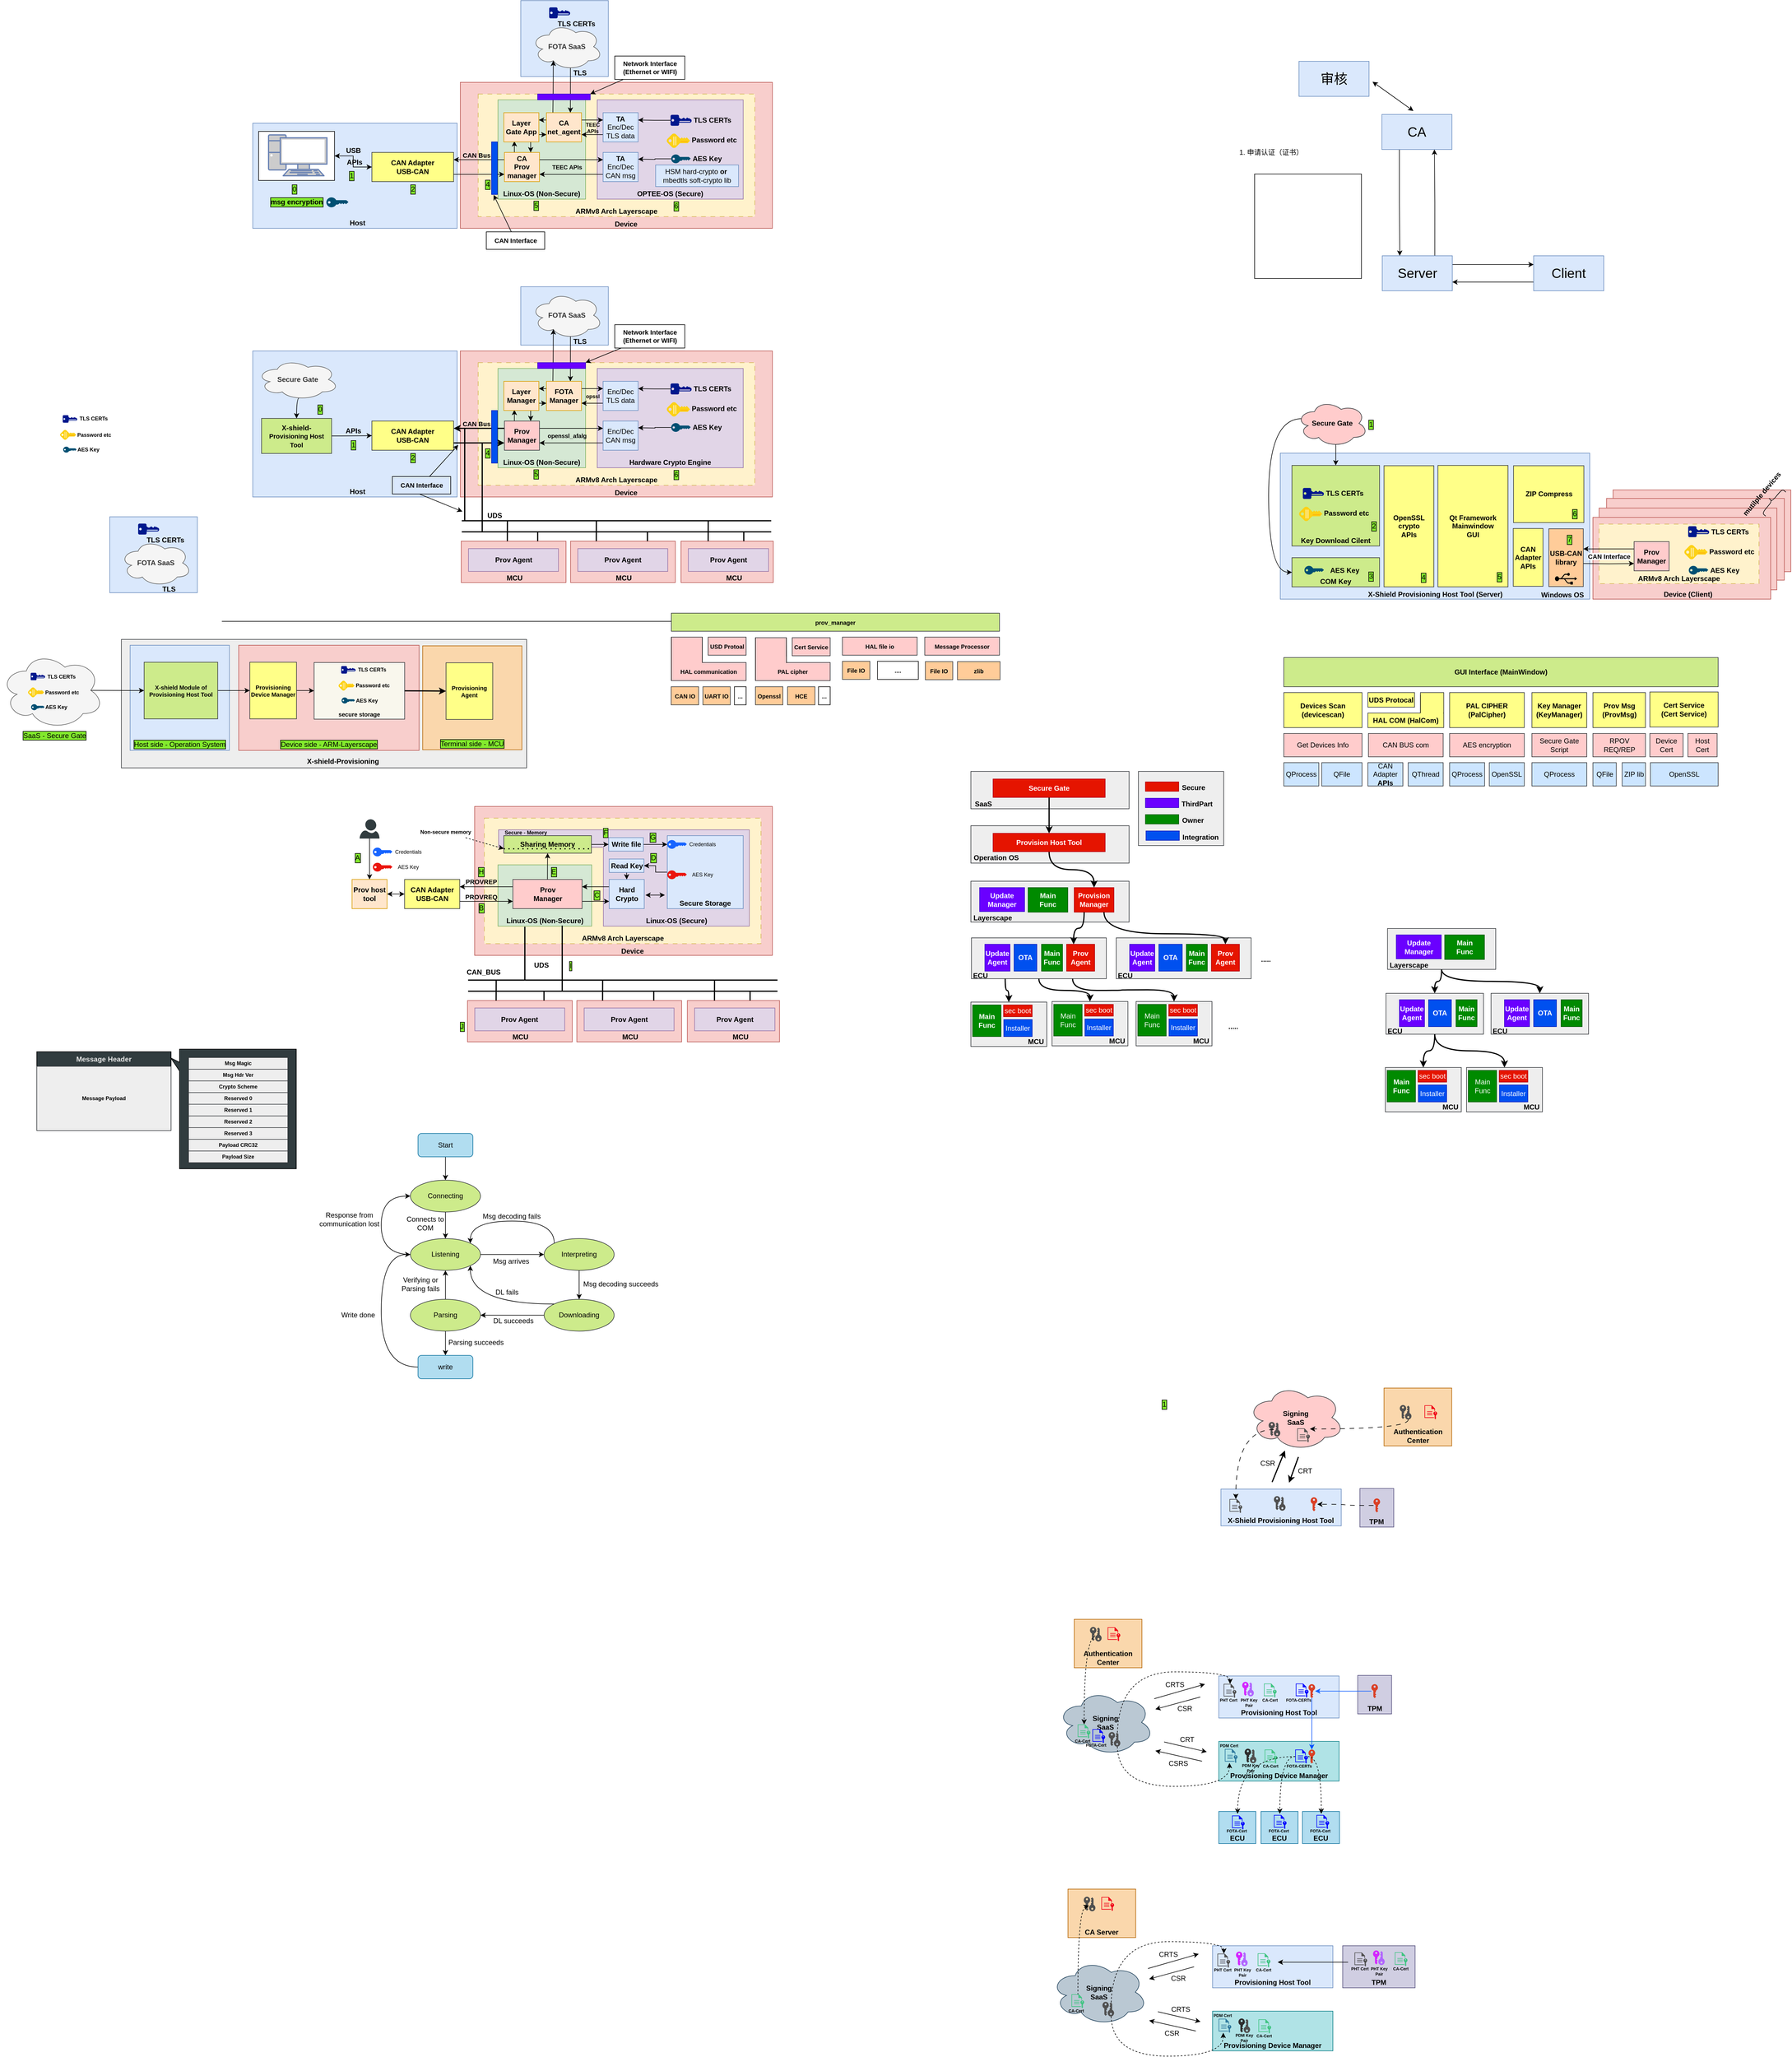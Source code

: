 <mxfile version="21.1.2" type="device">
  <diagram name="第 1 页" id="scQydCvMr0OkkfTgCGLO">
    <mxGraphModel dx="3429" dy="1136" grid="1" gridSize="1" guides="1" tooltips="1" connect="1" arrows="1" fold="1" page="1" pageScale="1" pageWidth="827" pageHeight="1169" math="0" shadow="0">
      <root>
        <mxCell id="0" />
        <mxCell id="1" parent="0" />
        <mxCell id="s5L3PbSKLbv8gIxXY3YV-604" value="" style="rounded=0;whiteSpace=wrap;html=1;labelBackgroundColor=#83eb2d;labelBorderColor=default;fillColor=#f8cecc;strokeColor=#b85450;align=center;verticalAlign=bottom;" parent="1" vertex="1">
          <mxGeometry x="1530" y="898" width="304.5" height="140" as="geometry" />
        </mxCell>
        <mxCell id="s5L3PbSKLbv8gIxXY3YV-603" value="" style="rounded=0;whiteSpace=wrap;html=1;labelBackgroundColor=#83eb2d;labelBorderColor=default;fillColor=#f8cecc;strokeColor=#b85450;align=center;verticalAlign=bottom;" parent="1" vertex="1">
          <mxGeometry x="1518.81" y="912.5" width="304.5" height="140" as="geometry" />
        </mxCell>
        <mxCell id="s5L3PbSKLbv8gIxXY3YV-602" value="" style="rounded=0;whiteSpace=wrap;html=1;labelBackgroundColor=#83eb2d;labelBorderColor=default;fillColor=#f8cecc;strokeColor=#b85450;align=center;verticalAlign=bottom;" parent="1" vertex="1">
          <mxGeometry x="1506.06" y="929" width="304.5" height="140" as="geometry" />
        </mxCell>
        <mxCell id="s5L3PbSKLbv8gIxXY3YV-225" value="" style="rounded=0;whiteSpace=wrap;html=1;labelBackgroundColor=#83eb2d;labelBorderColor=default;fillColor=#eeeeee;strokeColor=#36393d;align=center;verticalAlign=bottom;" parent="1" vertex="1">
          <mxGeometry x="-1025.11" y="1154" width="694.11" height="220" as="geometry" />
        </mxCell>
        <mxCell id="s5L3PbSKLbv8gIxXY3YV-135" value="" style="rounded=0;whiteSpace=wrap;html=1;labelBackgroundColor=#83eb2d;labelBorderColor=default;fillColor=#dae8fc;strokeColor=#6c8ebf;align=center;verticalAlign=bottom;" parent="1" vertex="1">
          <mxGeometry x="-341" y="60" width="150" height="130" as="geometry" />
        </mxCell>
        <mxCell id="s5L3PbSKLbv8gIxXY3YV-5" value="" style="rounded=0;whiteSpace=wrap;html=1;labelBackgroundColor=#83eb2d;labelBorderColor=default;fillColor=#f8cecc;strokeColor=#b85450;align=center;verticalAlign=bottom;" parent="1" vertex="1">
          <mxGeometry x="-444.5" y="200" width="534.5" height="250" as="geometry" />
        </mxCell>
        <mxCell id="s5L3PbSKLbv8gIxXY3YV-6" value="" style="rounded=0;whiteSpace=wrap;html=1;labelBackgroundColor=#83eb2d;labelBorderColor=default;fillColor=#dae8fc;strokeColor=#6c8ebf;align=center;verticalAlign=bottom;" parent="1" vertex="1">
          <mxGeometry x="-800" y="270" width="350" height="180" as="geometry" />
        </mxCell>
        <mxCell id="s5L3PbSKLbv8gIxXY3YV-7" value="CAN Adapter&lt;br&gt;USB-CAN" style="rounded=0;whiteSpace=wrap;html=1;fontStyle=1;fillColor=#ffff88;strokeColor=#36393d;" parent="1" vertex="1">
          <mxGeometry x="-596" y="320" width="140" height="50" as="geometry" />
        </mxCell>
        <mxCell id="s5L3PbSKLbv8gIxXY3YV-8" value="" style="group" parent="1" connectable="0" vertex="1">
          <mxGeometry x="-790" y="284" width="130" height="84" as="geometry" />
        </mxCell>
        <mxCell id="s5L3PbSKLbv8gIxXY3YV-9" value="" style="rounded=0;whiteSpace=wrap;html=1;" parent="s5L3PbSKLbv8gIxXY3YV-8" vertex="1">
          <mxGeometry width="130" height="84" as="geometry" />
        </mxCell>
        <mxCell id="s5L3PbSKLbv8gIxXY3YV-10" value="" style="fontColor=#0066CC;verticalAlign=top;verticalLabelPosition=bottom;labelPosition=center;align=center;html=1;outlineConnect=0;fillColor=#CCCCCC;strokeColor=#6881B3;gradientColor=none;gradientDirection=north;strokeWidth=2;shape=mxgraph.networks.pc;" parent="s5L3PbSKLbv8gIxXY3YV-8" vertex="1">
          <mxGeometry x="17" y="6" width="100" height="70" as="geometry" />
        </mxCell>
        <mxCell id="s5L3PbSKLbv8gIxXY3YV-12" style="edgeStyle=orthogonalEdgeStyle;rounded=0;orthogonalLoop=1;jettySize=auto;html=1;startArrow=classic;startFill=1;" parent="1" source="s5L3PbSKLbv8gIxXY3YV-9" target="s5L3PbSKLbv8gIxXY3YV-7" edge="1">
          <mxGeometry relative="1" as="geometry" />
        </mxCell>
        <mxCell id="s5L3PbSKLbv8gIxXY3YV-13" value="USB" style="text;html=1;align=center;verticalAlign=middle;resizable=0;points=[];autosize=1;strokeColor=none;fillColor=none;fontStyle=1" parent="1" vertex="1">
          <mxGeometry x="-653" y="302" width="50" height="30" as="geometry" />
        </mxCell>
        <mxCell id="s5L3PbSKLbv8gIxXY3YV-14" value="APIs" style="text;html=1;align=center;verticalAlign=middle;resizable=0;points=[];autosize=1;strokeColor=none;fillColor=none;fontStyle=1" parent="1" vertex="1">
          <mxGeometry x="-651" y="322" width="50" height="30" as="geometry" />
        </mxCell>
        <mxCell id="s5L3PbSKLbv8gIxXY3YV-17" value="ARMv8 Arch Layerscape" style="rounded=0;whiteSpace=wrap;html=1;fillColor=#fff2cc;strokeColor=#d6b656;dashed=1;dashPattern=8 8;fontStyle=1;verticalAlign=bottom;" parent="1" vertex="1">
          <mxGeometry x="-413.94" y="220" width="473.94" height="210" as="geometry" />
        </mxCell>
        <mxCell id="s5L3PbSKLbv8gIxXY3YV-22" value="1" style="text;html=1;align=center;verticalAlign=middle;resizable=0;points=[];autosize=1;strokeColor=none;fillColor=none;labelBackgroundColor=#83eb2d;labelBorderColor=default;" parent="1" vertex="1">
          <mxGeometry x="-646" y="345" width="30" height="30" as="geometry" />
        </mxCell>
        <mxCell id="s5L3PbSKLbv8gIxXY3YV-23" value="2" style="text;html=1;align=center;verticalAlign=middle;resizable=0;points=[];autosize=1;strokeColor=none;fillColor=none;labelBackgroundColor=#83eb2d;labelBorderColor=default;" parent="1" vertex="1">
          <mxGeometry x="-541" y="368" width="30" height="30" as="geometry" />
        </mxCell>
        <mxCell id="s5L3PbSKLbv8gIxXY3YV-25" value="msg encryption" style="text;html=1;align=center;verticalAlign=middle;resizable=0;points=[];autosize=1;strokeColor=none;fillColor=none;labelBackgroundColor=#83eb2d;labelBorderColor=default;fontStyle=1" parent="1" vertex="1">
          <mxGeometry x="-780" y="390" width="110" height="30" as="geometry" />
        </mxCell>
        <mxCell id="s5L3PbSKLbv8gIxXY3YV-26" value="Host" style="text;html=1;align=center;verticalAlign=middle;resizable=0;points=[];autosize=1;strokeColor=none;fillColor=none;fontStyle=1" parent="1" vertex="1">
          <mxGeometry x="-646" y="426" width="50" height="30" as="geometry" />
        </mxCell>
        <mxCell id="s5L3PbSKLbv8gIxXY3YV-29" value="4" style="text;html=1;align=center;verticalAlign=middle;resizable=0;points=[];autosize=1;strokeColor=none;fillColor=none;labelBackgroundColor=#83eb2d;labelBorderColor=default;" parent="1" vertex="1">
          <mxGeometry x="-413.0" y="360" width="30" height="30" as="geometry" />
        </mxCell>
        <mxCell id="s5L3PbSKLbv8gIxXY3YV-52" value="CAN Bus" style="text;html=1;align=center;verticalAlign=middle;resizable=0;points=[];autosize=1;strokeColor=none;fillColor=none;fontSize=11;fontColor=#000000;fontStyle=1" parent="1" vertex="1">
          <mxGeometry x="-452.0" y="310" width="70" height="30" as="geometry" />
        </mxCell>
        <mxCell id="s5L3PbSKLbv8gIxXY3YV-54" value="0" style="text;html=1;align=center;verticalAlign=middle;resizable=0;points=[];autosize=1;strokeColor=none;fillColor=none;labelBackgroundColor=#83eb2d;labelBorderColor=default;" parent="1" vertex="1">
          <mxGeometry x="-744.11" y="368" width="30" height="30" as="geometry" />
        </mxCell>
        <mxCell id="s5L3PbSKLbv8gIxXY3YV-62" value="Linux-OS (Non-Secure)" style="whiteSpace=wrap;html=1;fillColor=#d5e8d4;strokeColor=#82b366;verticalAlign=bottom;fontStyle=1" parent="1" vertex="1">
          <mxGeometry x="-380" y="230" width="150" height="170" as="geometry" />
        </mxCell>
        <mxCell id="s5L3PbSKLbv8gIxXY3YV-63" value="OPTEE-OS (Secure)" style="whiteSpace=wrap;html=1;fillColor=#e1d5e7;strokeColor=#9673a6;fontStyle=1;verticalAlign=bottom;" parent="1" vertex="1">
          <mxGeometry x="-210" y="230" width="250" height="170" as="geometry" />
        </mxCell>
        <mxCell id="s5L3PbSKLbv8gIxXY3YV-75" style="edgeStyle=orthogonalEdgeStyle;rounded=0;orthogonalLoop=1;jettySize=auto;html=1;exitX=1;exitY=0.25;exitDx=0;exitDy=0;entryX=0;entryY=0.25;entryDx=0;entryDy=0;" parent="1" source="s5L3PbSKLbv8gIxXY3YV-67" target="s5L3PbSKLbv8gIxXY3YV-68" edge="1">
          <mxGeometry relative="1" as="geometry" />
        </mxCell>
        <mxCell id="s5L3PbSKLbv8gIxXY3YV-136" style="edgeStyle=orthogonalEdgeStyle;rounded=0;orthogonalLoop=1;jettySize=auto;html=1;exitX=0;exitY=0.25;exitDx=0;exitDy=0;entryX=1;entryY=0.25;entryDx=0;entryDy=0;" parent="1" source="s5L3PbSKLbv8gIxXY3YV-67" target="s5L3PbSKLbv8gIxXY3YV-7" edge="1">
          <mxGeometry relative="1" as="geometry" />
        </mxCell>
        <mxCell id="s5L3PbSKLbv8gIxXY3YV-138" style="edgeStyle=orthogonalEdgeStyle;rounded=0;orthogonalLoop=1;jettySize=auto;html=1;exitX=0.25;exitY=0;exitDx=0;exitDy=0;entryX=0.302;entryY=0.976;entryDx=0;entryDy=0;entryPerimeter=0;" parent="1" source="s5L3PbSKLbv8gIxXY3YV-67" target="s5L3PbSKLbv8gIxXY3YV-137" edge="1">
          <mxGeometry relative="1" as="geometry" />
        </mxCell>
        <mxCell id="s5L3PbSKLbv8gIxXY3YV-67" value="CA&lt;br&gt;Prov&lt;br&gt;manager" style="whiteSpace=wrap;html=1;fillColor=#ffe6cc;strokeColor=#d79b00;fontStyle=1" parent="1" vertex="1">
          <mxGeometry x="-369" y="320" width="60" height="50" as="geometry" />
        </mxCell>
        <mxCell id="s5L3PbSKLbv8gIxXY3YV-76" style="edgeStyle=orthogonalEdgeStyle;rounded=0;orthogonalLoop=1;jettySize=auto;html=1;exitX=0;exitY=0.75;exitDx=0;exitDy=0;entryX=1;entryY=0.75;entryDx=0;entryDy=0;" parent="1" source="s5L3PbSKLbv8gIxXY3YV-68" target="s5L3PbSKLbv8gIxXY3YV-67" edge="1">
          <mxGeometry relative="1" as="geometry" />
        </mxCell>
        <mxCell id="s5L3PbSKLbv8gIxXY3YV-68" value="&lt;b&gt;TA&lt;/b&gt;&lt;br&gt;Enc/Dec CAN msg" style="whiteSpace=wrap;html=1;fillColor=#dae8fc;strokeColor=#6c8ebf;" parent="1" vertex="1">
          <mxGeometry x="-200" y="320" width="60" height="50" as="geometry" />
        </mxCell>
        <mxCell id="s5L3PbSKLbv8gIxXY3YV-125" style="edgeStyle=orthogonalEdgeStyle;rounded=0;orthogonalLoop=1;jettySize=auto;html=1;exitX=0;exitY=0.5;exitDx=0;exitDy=0;exitPerimeter=0;entryX=1;entryY=0.75;entryDx=0;entryDy=0;" parent="1" source="s5L3PbSKLbv8gIxXY3YV-70" edge="1">
          <mxGeometry relative="1" as="geometry">
            <mxPoint x="-140" y="331.5" as="targetPoint" />
          </mxGeometry>
        </mxCell>
        <mxCell id="s5L3PbSKLbv8gIxXY3YV-70" value="" style="points=[[0,0.5,0],[0.24,0,0],[0.5,0.28,0],[0.995,0.475,0],[0.5,0.72,0],[0.24,1,0]];verticalLabelPosition=bottom;sketch=0;html=1;verticalAlign=top;aspect=fixed;align=center;pointerEvents=1;shape=mxgraph.cisco19.key;fillColor=#005073;strokeColor=none;" parent="1" vertex="1">
          <mxGeometry x="-83.34" y="323.5" width="33.34" height="15" as="geometry" />
        </mxCell>
        <mxCell id="s5L3PbSKLbv8gIxXY3YV-73" value="AES Key" style="text;html=1;align=center;verticalAlign=middle;resizable=0;points=[];autosize=1;strokeColor=none;fillColor=none;fontStyle=1" parent="1" vertex="1">
          <mxGeometry x="-57" y="316" width="70" height="30" as="geometry" />
        </mxCell>
        <mxCell id="s5L3PbSKLbv8gIxXY3YV-85" style="edgeStyle=orthogonalEdgeStyle;rounded=0;orthogonalLoop=1;jettySize=auto;html=1;exitX=1;exitY=0.75;exitDx=0;exitDy=0;entryX=0;entryY=0.75;entryDx=0;entryDy=0;" parent="1" source="s5L3PbSKLbv8gIxXY3YV-7" target="s5L3PbSKLbv8gIxXY3YV-67" edge="1">
          <mxGeometry relative="1" as="geometry">
            <mxPoint x="-375" y="357.5" as="targetPoint" />
          </mxGeometry>
        </mxCell>
        <mxCell id="s5L3PbSKLbv8gIxXY3YV-110" style="edgeStyle=orthogonalEdgeStyle;rounded=0;orthogonalLoop=1;jettySize=auto;html=1;exitX=0.55;exitY=0.95;exitDx=0;exitDy=0;exitPerimeter=0;entryX=0.75;entryY=0;entryDx=0;entryDy=0;" parent="1" source="s5L3PbSKLbv8gIxXY3YV-100" edge="1">
          <mxGeometry relative="1" as="geometry">
            <mxPoint x="-256.0" y="252" as="targetPoint" />
          </mxGeometry>
        </mxCell>
        <mxCell id="s5L3PbSKLbv8gIxXY3YV-100" value="FOTA SaaS" style="ellipse;shape=cloud;whiteSpace=wrap;html=1;fontStyle=1;fillColor=#f5f5f5;strokeColor=#666666;fontColor=#333333;" parent="1" vertex="1">
          <mxGeometry x="-323" y="99" width="122" height="80" as="geometry" />
        </mxCell>
        <mxCell id="s5L3PbSKLbv8gIxXY3YV-101" value="TLS" style="text;html=1;align=center;verticalAlign=middle;resizable=0;points=[];autosize=1;strokeColor=none;fillColor=none;fontStyle=1" parent="1" vertex="1">
          <mxGeometry x="-265" y="169" width="50" height="30" as="geometry" />
        </mxCell>
        <mxCell id="s5L3PbSKLbv8gIxXY3YV-108" style="edgeStyle=orthogonalEdgeStyle;rounded=0;orthogonalLoop=1;jettySize=auto;html=1;exitX=0.25;exitY=0;exitDx=0;exitDy=0;entryX=0.31;entryY=0.8;entryDx=0;entryDy=0;entryPerimeter=0;" parent="1" target="s5L3PbSKLbv8gIxXY3YV-100" edge="1">
          <mxGeometry relative="1" as="geometry">
            <mxPoint x="-286.0" y="252" as="sourcePoint" />
          </mxGeometry>
        </mxCell>
        <mxCell id="s5L3PbSKLbv8gIxXY3YV-120" style="edgeStyle=orthogonalEdgeStyle;rounded=0;orthogonalLoop=1;jettySize=auto;html=1;exitX=0;exitY=0.75;exitDx=0;exitDy=0;entryX=1;entryY=0.75;entryDx=0;entryDy=0;" parent="1" source="s5L3PbSKLbv8gIxXY3YV-105" target="s5L3PbSKLbv8gIxXY3YV-118" edge="1">
          <mxGeometry relative="1" as="geometry" />
        </mxCell>
        <mxCell id="s5L3PbSKLbv8gIxXY3YV-105" value="&lt;b&gt;TA&lt;/b&gt;&lt;br&gt;Enc/Dec TLS data" style="whiteSpace=wrap;html=1;fillColor=#dae8fc;strokeColor=#6c8ebf;" parent="1" vertex="1">
          <mxGeometry x="-200" y="252" width="60" height="50" as="geometry" />
        </mxCell>
        <mxCell id="s5L3PbSKLbv8gIxXY3YV-124" style="edgeStyle=orthogonalEdgeStyle;rounded=0;orthogonalLoop=1;jettySize=auto;html=1;exitX=0.5;exitY=0;exitDx=0;exitDy=0;exitPerimeter=0;entryX=1;entryY=0.25;entryDx=0;entryDy=0;" parent="1" source="s5L3PbSKLbv8gIxXY3YV-111" target="s5L3PbSKLbv8gIxXY3YV-105" edge="1">
          <mxGeometry relative="1" as="geometry" />
        </mxCell>
        <mxCell id="s5L3PbSKLbv8gIxXY3YV-111" value="" style="sketch=0;aspect=fixed;pointerEvents=1;shadow=0;dashed=0;html=1;strokeColor=none;labelPosition=center;verticalLabelPosition=bottom;verticalAlign=top;align=center;fillColor=#00188D;shape=mxgraph.mscae.enterprise.key_permissions;rotation=-90;" parent="1" vertex="1">
          <mxGeometry x="-75.72" y="247" width="18.72" height="36" as="geometry" />
        </mxCell>
        <mxCell id="s5L3PbSKLbv8gIxXY3YV-113" value="TLS CERTs" style="text;html=1;align=center;verticalAlign=middle;resizable=0;points=[];autosize=1;strokeColor=none;fillColor=none;fontStyle=1" parent="1" vertex="1">
          <mxGeometry x="-58" y="250" width="90" height="30" as="geometry" />
        </mxCell>
        <mxCell id="s5L3PbSKLbv8gIxXY3YV-119" style="edgeStyle=orthogonalEdgeStyle;rounded=0;orthogonalLoop=1;jettySize=auto;html=1;exitX=1;exitY=0.25;exitDx=0;exitDy=0;entryX=0;entryY=0.25;entryDx=0;entryDy=0;" parent="1" source="s5L3PbSKLbv8gIxXY3YV-118" target="s5L3PbSKLbv8gIxXY3YV-105" edge="1">
          <mxGeometry relative="1" as="geometry" />
        </mxCell>
        <mxCell id="s5L3PbSKLbv8gIxXY3YV-140" style="edgeStyle=orthogonalEdgeStyle;rounded=0;orthogonalLoop=1;jettySize=auto;html=1;exitX=0;exitY=0.25;exitDx=0;exitDy=0;entryX=1;entryY=0.25;entryDx=0;entryDy=0;" parent="1" source="s5L3PbSKLbv8gIxXY3YV-118" target="s5L3PbSKLbv8gIxXY3YV-137" edge="1">
          <mxGeometry relative="1" as="geometry" />
        </mxCell>
        <mxCell id="s5L3PbSKLbv8gIxXY3YV-118" value="&lt;span&gt;&lt;span&gt;CA&lt;/span&gt;&lt;br&gt;net_agent&lt;br&gt;&lt;/span&gt;" style="whiteSpace=wrap;html=1;fillColor=#ffe6cc;strokeColor=#d79b00;fontStyle=1" parent="1" vertex="1">
          <mxGeometry x="-297" y="252" width="60" height="50" as="geometry" />
        </mxCell>
        <mxCell id="s5L3PbSKLbv8gIxXY3YV-122" value="HSM hard-crypto &lt;span&gt;&lt;b&gt;or&lt;/b&gt;&lt;/span&gt;&amp;nbsp;&lt;br&gt;mbedtls soft-crypto lib" style="whiteSpace=wrap;html=1;fillColor=#dae8fc;strokeColor=#6c8ebf;fontStyle=0" parent="1" vertex="1">
          <mxGeometry x="-110" y="341.5" width="142" height="37" as="geometry" />
        </mxCell>
        <mxCell id="s5L3PbSKLbv8gIxXY3YV-132" value="5" style="text;html=1;align=center;verticalAlign=middle;resizable=0;points=[];autosize=1;strokeColor=none;fillColor=none;labelBackgroundColor=#83eb2d;labelBorderColor=default;" parent="1" vertex="1">
          <mxGeometry x="-330.0" y="396" width="30" height="30" as="geometry" />
        </mxCell>
        <mxCell id="s5L3PbSKLbv8gIxXY3YV-133" value="6" style="text;html=1;align=center;verticalAlign=middle;resizable=0;points=[];autosize=1;strokeColor=none;fillColor=none;labelBackgroundColor=#83eb2d;labelBorderColor=default;" parent="1" vertex="1">
          <mxGeometry x="-90.0" y="397" width="30" height="30" as="geometry" />
        </mxCell>
        <mxCell id="s5L3PbSKLbv8gIxXY3YV-134" value="Device" style="text;html=1;align=center;verticalAlign=middle;resizable=0;points=[];autosize=1;strokeColor=none;fillColor=none;fontStyle=1" parent="1" vertex="1">
          <mxGeometry x="-191" y="428" width="60" height="30" as="geometry" />
        </mxCell>
        <mxCell id="s5L3PbSKLbv8gIxXY3YV-11" value="" style="points=[[0,0.5,0],[0.24,0,0],[0.5,0.28,0],[0.995,0.475,0],[0.5,0.72,0],[0.24,1,0]];verticalLabelPosition=bottom;sketch=0;html=1;verticalAlign=top;aspect=fixed;align=center;pointerEvents=1;shape=mxgraph.cisco19.key;fillColor=#005073;strokeColor=none;" parent="1" vertex="1">
          <mxGeometry x="-674" y="397" width="37.78" height="17" as="geometry" />
        </mxCell>
        <mxCell id="s5L3PbSKLbv8gIxXY3YV-139" style="edgeStyle=orthogonalEdgeStyle;rounded=0;orthogonalLoop=1;jettySize=auto;html=1;exitX=0.75;exitY=1;exitDx=0;exitDy=0;entryX=0.75;entryY=0;entryDx=0;entryDy=0;" parent="1" source="s5L3PbSKLbv8gIxXY3YV-137" target="s5L3PbSKLbv8gIxXY3YV-67" edge="1">
          <mxGeometry relative="1" as="geometry" />
        </mxCell>
        <mxCell id="s5L3PbSKLbv8gIxXY3YV-141" style="edgeStyle=orthogonalEdgeStyle;rounded=0;orthogonalLoop=1;jettySize=auto;html=1;exitX=1;exitY=0.75;exitDx=0;exitDy=0;entryX=0;entryY=0.75;entryDx=0;entryDy=0;" parent="1" source="s5L3PbSKLbv8gIxXY3YV-137" target="s5L3PbSKLbv8gIxXY3YV-118" edge="1">
          <mxGeometry relative="1" as="geometry" />
        </mxCell>
        <mxCell id="s5L3PbSKLbv8gIxXY3YV-137" value="&lt;span&gt;&lt;span&gt;Layer&lt;br&gt;&lt;/span&gt;Gate App&lt;br&gt;&lt;/span&gt;" style="whiteSpace=wrap;html=1;fillColor=#ffe6cc;strokeColor=#d79b00;fontStyle=1" parent="1" vertex="1">
          <mxGeometry x="-370" y="252" width="60" height="50" as="geometry" />
        </mxCell>
        <mxCell id="s5L3PbSKLbv8gIxXY3YV-143" value="" style="sketch=0;aspect=fixed;html=1;points=[];align=center;image;fontSize=12;image=img/lib/mscae/Key.svg;rotation=-90;" parent="1" vertex="1">
          <mxGeometry x="-83.34" y="280" width="24.8" height="40" as="geometry" />
        </mxCell>
        <mxCell id="s5L3PbSKLbv8gIxXY3YV-144" value="Password etc" style="text;html=1;align=center;verticalAlign=middle;resizable=0;points=[];autosize=1;strokeColor=none;fillColor=none;fontStyle=1" parent="1" vertex="1">
          <mxGeometry x="-60" y="284" width="100" height="30" as="geometry" />
        </mxCell>
        <mxCell id="s5L3PbSKLbv8gIxXY3YV-147" value="" style="rounded=0;whiteSpace=wrap;html=1;fontSize=11;fillColor=#6a00ff;fontColor=#ffffff;strokeColor=#3700CC;" parent="1" vertex="1">
          <mxGeometry x="-312" y="220" width="90" height="10" as="geometry" />
        </mxCell>
        <mxCell id="s5L3PbSKLbv8gIxXY3YV-148" value="Network Interface &lt;br&gt;(Ethernet or WIFI)" style="text;html=1;align=center;verticalAlign=middle;resizable=0;points=[];autosize=1;strokeColor=default;fillColor=none;fontSize=11;fontStyle=1" parent="1" vertex="1">
          <mxGeometry x="-180" y="155" width="120" height="40" as="geometry" />
        </mxCell>
        <mxCell id="s5L3PbSKLbv8gIxXY3YV-149" value="" style="rounded=0;whiteSpace=wrap;html=1;fontSize=11;fillColor=#0050ef;fontColor=#ffffff;strokeColor=#001DBC;rotation=-90;" parent="1" vertex="1">
          <mxGeometry x="-431" y="342" width="90" height="10" as="geometry" />
        </mxCell>
        <mxCell id="s5L3PbSKLbv8gIxXY3YV-150" value="CAN Interface" style="text;html=1;align=center;verticalAlign=middle;resizable=0;points=[];autosize=1;strokeColor=default;fillColor=none;fontSize=11;fontColor=#000000;fontStyle=1" parent="1" vertex="1">
          <mxGeometry x="-400.0" y="456" width="100" height="30" as="geometry" />
        </mxCell>
        <mxCell id="s5L3PbSKLbv8gIxXY3YV-152" value="" style="endArrow=classic;html=1;rounded=0;fontSize=11;entryX=1;entryY=0;entryDx=0;entryDy=0;" parent="1" source="s5L3PbSKLbv8gIxXY3YV-148" target="s5L3PbSKLbv8gIxXY3YV-147" edge="1">
          <mxGeometry width="50" height="50" relative="1" as="geometry">
            <mxPoint x="-340" y="330" as="sourcePoint" />
            <mxPoint x="-290" y="280" as="targetPoint" />
          </mxGeometry>
        </mxCell>
        <mxCell id="s5L3PbSKLbv8gIxXY3YV-153" value="" style="endArrow=classic;html=1;rounded=0;fontSize=11;entryX=0.853;entryY=1.092;entryDx=0;entryDy=0;entryPerimeter=0;" parent="1" source="s5L3PbSKLbv8gIxXY3YV-150" target="s5L3PbSKLbv8gIxXY3YV-29" edge="1">
          <mxGeometry width="50" height="50" relative="1" as="geometry">
            <mxPoint x="-420" y="550" as="sourcePoint" />
            <mxPoint x="-370" y="500" as="targetPoint" />
          </mxGeometry>
        </mxCell>
        <mxCell id="s5L3PbSKLbv8gIxXY3YV-154" value="" style="sketch=0;aspect=fixed;pointerEvents=1;shadow=0;dashed=0;html=1;strokeColor=none;labelPosition=center;verticalLabelPosition=bottom;verticalAlign=top;align=center;fillColor=#00188D;shape=mxgraph.mscae.enterprise.key_permissions;rotation=-90;" parent="1" vertex="1">
          <mxGeometry x="-283.72" y="63" width="18.72" height="36" as="geometry" />
        </mxCell>
        <mxCell id="s5L3PbSKLbv8gIxXY3YV-155" value="TLS CERTs" style="text;html=1;align=center;verticalAlign=middle;resizable=0;points=[];autosize=1;strokeColor=none;fillColor=none;fontStyle=1" parent="1" vertex="1">
          <mxGeometry x="-291" y="85" width="90" height="30" as="geometry" />
        </mxCell>
        <mxCell id="s5L3PbSKLbv8gIxXY3YV-157" value="TEEC APIs" style="text;html=1;align=center;verticalAlign=middle;resizable=0;points=[];autosize=1;strokeColor=none;fillColor=none;fontSize=10;fontStyle=1" parent="1" vertex="1">
          <mxGeometry x="-297" y="330" width="70" height="30" as="geometry" />
        </mxCell>
        <mxCell id="s5L3PbSKLbv8gIxXY3YV-158" value="TEEC&lt;br style=&quot;font-size: 9px;&quot;&gt;APIs" style="text;html=1;align=center;verticalAlign=middle;resizable=0;points=[];autosize=1;strokeColor=none;fillColor=none;fontSize=9;fontStyle=1" parent="1" vertex="1">
          <mxGeometry x="-243" y="258" width="50" height="40" as="geometry" />
        </mxCell>
        <mxCell id="s5L3PbSKLbv8gIxXY3YV-161" value="" style="rounded=0;whiteSpace=wrap;html=1;labelBackgroundColor=#83eb2d;labelBorderColor=default;fillColor=#dae8fc;strokeColor=#6c8ebf;align=center;verticalAlign=bottom;" parent="1" vertex="1">
          <mxGeometry x="-341" y="550" width="150" height="100" as="geometry" />
        </mxCell>
        <mxCell id="s5L3PbSKLbv8gIxXY3YV-162" value="" style="rounded=0;whiteSpace=wrap;html=1;labelBackgroundColor=#83eb2d;labelBorderColor=default;fillColor=#f8cecc;strokeColor=#b85450;align=center;verticalAlign=bottom;" parent="1" vertex="1">
          <mxGeometry x="-444.5" y="660" width="534.5" height="250" as="geometry" />
        </mxCell>
        <mxCell id="s5L3PbSKLbv8gIxXY3YV-163" value="" style="rounded=0;whiteSpace=wrap;html=1;labelBackgroundColor=#83eb2d;labelBorderColor=default;fillColor=#dae8fc;strokeColor=#6c8ebf;align=center;verticalAlign=bottom;" parent="1" vertex="1">
          <mxGeometry x="-800" y="660" width="350" height="250" as="geometry" />
        </mxCell>
        <mxCell id="s5L3PbSKLbv8gIxXY3YV-164" value="CAN Adapter&lt;br&gt;USB-CAN" style="rounded=0;whiteSpace=wrap;html=1;fontStyle=1;fillColor=#ffff88;strokeColor=#36393d;" parent="1" vertex="1">
          <mxGeometry x="-596" y="780" width="140" height="50" as="geometry" />
        </mxCell>
        <mxCell id="s5L3PbSKLbv8gIxXY3YV-170" value="APIs" style="text;html=1;align=center;verticalAlign=middle;resizable=0;points=[];autosize=1;strokeColor=none;fillColor=none;fontStyle=1" parent="1" vertex="1">
          <mxGeometry x="-653" y="782" width="50" height="30" as="geometry" />
        </mxCell>
        <mxCell id="s5L3PbSKLbv8gIxXY3YV-171" value="ARMv8 Arch Layerscape" style="rounded=0;whiteSpace=wrap;html=1;fillColor=#fff2cc;strokeColor=#d6b656;dashed=1;dashPattern=8 8;fontStyle=1;verticalAlign=bottom;" parent="1" vertex="1">
          <mxGeometry x="-413.94" y="680" width="473.94" height="210" as="geometry" />
        </mxCell>
        <mxCell id="s5L3PbSKLbv8gIxXY3YV-172" value="1" style="text;html=1;align=center;verticalAlign=middle;resizable=0;points=[];autosize=1;strokeColor=none;fillColor=none;labelBackgroundColor=#83eb2d;labelBorderColor=default;" parent="1" vertex="1">
          <mxGeometry x="-643" y="806" width="30" height="30" as="geometry" />
        </mxCell>
        <mxCell id="s5L3PbSKLbv8gIxXY3YV-173" value="2" style="text;html=1;align=center;verticalAlign=middle;resizable=0;points=[];autosize=1;strokeColor=none;fillColor=none;labelBackgroundColor=#83eb2d;labelBorderColor=default;" parent="1" vertex="1">
          <mxGeometry x="-541" y="828" width="30" height="30" as="geometry" />
        </mxCell>
        <mxCell id="s5L3PbSKLbv8gIxXY3YV-175" value="Host" style="text;html=1;align=center;verticalAlign=middle;resizable=0;points=[];autosize=1;strokeColor=none;fillColor=none;fontStyle=1" parent="1" vertex="1">
          <mxGeometry x="-646" y="886" width="50" height="30" as="geometry" />
        </mxCell>
        <mxCell id="s5L3PbSKLbv8gIxXY3YV-176" value="4" style="text;html=1;align=center;verticalAlign=middle;resizable=0;points=[];autosize=1;strokeColor=none;fillColor=none;labelBackgroundColor=#83eb2d;labelBorderColor=default;" parent="1" vertex="1">
          <mxGeometry x="-413.0" y="820" width="30" height="30" as="geometry" />
        </mxCell>
        <mxCell id="s5L3PbSKLbv8gIxXY3YV-177" value="CAN Bus" style="text;html=1;align=center;verticalAlign=middle;resizable=0;points=[];autosize=1;strokeColor=none;fillColor=none;fontSize=11;fontColor=#000000;fontStyle=1" parent="1" vertex="1">
          <mxGeometry x="-452.0" y="770" width="70" height="30" as="geometry" />
        </mxCell>
        <mxCell id="s5L3PbSKLbv8gIxXY3YV-179" value="Linux-OS (Non-Secure)" style="whiteSpace=wrap;html=1;fillColor=#d5e8d4;strokeColor=#82b366;verticalAlign=bottom;fontStyle=1" parent="1" vertex="1">
          <mxGeometry x="-380" y="690" width="150" height="170" as="geometry" />
        </mxCell>
        <mxCell id="s5L3PbSKLbv8gIxXY3YV-180" value="Hardware Crypto Engine" style="whiteSpace=wrap;html=1;fillColor=#e1d5e7;strokeColor=#9673a6;fontStyle=1;verticalAlign=bottom;" parent="1" vertex="1">
          <mxGeometry x="-210" y="690" width="250" height="170" as="geometry" />
        </mxCell>
        <mxCell id="s5L3PbSKLbv8gIxXY3YV-181" style="edgeStyle=orthogonalEdgeStyle;rounded=0;orthogonalLoop=1;jettySize=auto;html=1;exitX=1;exitY=0.25;exitDx=0;exitDy=0;entryX=0;entryY=0.25;entryDx=0;entryDy=0;" parent="1" source="s5L3PbSKLbv8gIxXY3YV-184" target="s5L3PbSKLbv8gIxXY3YV-186" edge="1">
          <mxGeometry relative="1" as="geometry" />
        </mxCell>
        <mxCell id="s5L3PbSKLbv8gIxXY3YV-182" style="edgeStyle=orthogonalEdgeStyle;rounded=0;orthogonalLoop=1;jettySize=auto;html=1;exitX=0;exitY=0.25;exitDx=0;exitDy=0;entryX=1;entryY=0.25;entryDx=0;entryDy=0;strokeWidth=2;" parent="1" source="s5L3PbSKLbv8gIxXY3YV-184" target="s5L3PbSKLbv8gIxXY3YV-164" edge="1">
          <mxGeometry relative="1" as="geometry" />
        </mxCell>
        <mxCell id="s5L3PbSKLbv8gIxXY3YV-183" style="edgeStyle=orthogonalEdgeStyle;rounded=0;orthogonalLoop=1;jettySize=auto;html=1;exitX=0.25;exitY=0;exitDx=0;exitDy=0;entryX=0.302;entryY=0.976;entryDx=0;entryDy=0;entryPerimeter=0;" parent="1" source="s5L3PbSKLbv8gIxXY3YV-184" target="s5L3PbSKLbv8gIxXY3YV-210" edge="1">
          <mxGeometry relative="1" as="geometry" />
        </mxCell>
        <mxCell id="s5L3PbSKLbv8gIxXY3YV-184" value="Prov&lt;br&gt;Manager" style="whiteSpace=wrap;html=1;fillColor=#ffcccc;strokeColor=#36393d;fontStyle=1" parent="1" vertex="1">
          <mxGeometry x="-369" y="780" width="60" height="50" as="geometry" />
        </mxCell>
        <mxCell id="s5L3PbSKLbv8gIxXY3YV-185" style="edgeStyle=orthogonalEdgeStyle;rounded=0;orthogonalLoop=1;jettySize=auto;html=1;exitX=0;exitY=0.75;exitDx=0;exitDy=0;entryX=1;entryY=0.75;entryDx=0;entryDy=0;" parent="1" source="s5L3PbSKLbv8gIxXY3YV-186" target="s5L3PbSKLbv8gIxXY3YV-184" edge="1">
          <mxGeometry relative="1" as="geometry" />
        </mxCell>
        <mxCell id="s5L3PbSKLbv8gIxXY3YV-186" value="Enc/Dec CAN msg" style="whiteSpace=wrap;html=1;fillColor=#dae8fc;strokeColor=#6c8ebf;" parent="1" vertex="1">
          <mxGeometry x="-200" y="780" width="60" height="50" as="geometry" />
        </mxCell>
        <mxCell id="s5L3PbSKLbv8gIxXY3YV-187" style="edgeStyle=orthogonalEdgeStyle;rounded=0;orthogonalLoop=1;jettySize=auto;html=1;exitX=0;exitY=0.5;exitDx=0;exitDy=0;exitPerimeter=0;entryX=1;entryY=0.75;entryDx=0;entryDy=0;" parent="1" source="s5L3PbSKLbv8gIxXY3YV-188" edge="1">
          <mxGeometry relative="1" as="geometry">
            <mxPoint x="-140" y="791.5" as="targetPoint" />
          </mxGeometry>
        </mxCell>
        <mxCell id="s5L3PbSKLbv8gIxXY3YV-188" value="" style="points=[[0,0.5,0],[0.24,0,0],[0.5,0.28,0],[0.995,0.475,0],[0.5,0.72,0],[0.24,1,0]];verticalLabelPosition=bottom;sketch=0;html=1;verticalAlign=top;aspect=fixed;align=center;pointerEvents=1;shape=mxgraph.cisco19.key;fillColor=#005073;strokeColor=none;" parent="1" vertex="1">
          <mxGeometry x="-83.34" y="783.5" width="33.34" height="15" as="geometry" />
        </mxCell>
        <mxCell id="s5L3PbSKLbv8gIxXY3YV-189" value="AES Key" style="text;html=1;align=center;verticalAlign=middle;resizable=0;points=[];autosize=1;strokeColor=none;fillColor=none;fontStyle=1" parent="1" vertex="1">
          <mxGeometry x="-57" y="776" width="70" height="30" as="geometry" />
        </mxCell>
        <mxCell id="s5L3PbSKLbv8gIxXY3YV-190" style="edgeStyle=orthogonalEdgeStyle;rounded=0;orthogonalLoop=1;jettySize=auto;html=1;exitX=1;exitY=0.75;exitDx=0;exitDy=0;entryX=0;entryY=0.75;entryDx=0;entryDy=0;strokeWidth=2;" parent="1" source="s5L3PbSKLbv8gIxXY3YV-164" target="s5L3PbSKLbv8gIxXY3YV-184" edge="1">
          <mxGeometry relative="1" as="geometry">
            <mxPoint x="-375" y="817.5" as="targetPoint" />
          </mxGeometry>
        </mxCell>
        <mxCell id="s5L3PbSKLbv8gIxXY3YV-191" style="edgeStyle=orthogonalEdgeStyle;rounded=0;orthogonalLoop=1;jettySize=auto;html=1;exitX=0.55;exitY=0.95;exitDx=0;exitDy=0;exitPerimeter=0;entryX=0.75;entryY=0;entryDx=0;entryDy=0;" parent="1" source="s5L3PbSKLbv8gIxXY3YV-192" edge="1">
          <mxGeometry relative="1" as="geometry">
            <mxPoint x="-256" y="712" as="targetPoint" />
          </mxGeometry>
        </mxCell>
        <mxCell id="s5L3PbSKLbv8gIxXY3YV-192" value="FOTA SaaS" style="ellipse;shape=cloud;whiteSpace=wrap;html=1;fontStyle=1;fillColor=#f5f5f5;strokeColor=#666666;fontColor=#333333;" parent="1" vertex="1">
          <mxGeometry x="-323" y="559" width="122" height="80" as="geometry" />
        </mxCell>
        <mxCell id="s5L3PbSKLbv8gIxXY3YV-193" value="TLS" style="text;html=1;align=center;verticalAlign=middle;resizable=0;points=[];autosize=1;strokeColor=none;fillColor=none;fontStyle=1" parent="1" vertex="1">
          <mxGeometry x="-265" y="629" width="50" height="30" as="geometry" />
        </mxCell>
        <mxCell id="s5L3PbSKLbv8gIxXY3YV-194" style="edgeStyle=orthogonalEdgeStyle;rounded=0;orthogonalLoop=1;jettySize=auto;html=1;exitX=0.25;exitY=0;exitDx=0;exitDy=0;entryX=0.31;entryY=0.8;entryDx=0;entryDy=0;entryPerimeter=0;" parent="1" target="s5L3PbSKLbv8gIxXY3YV-192" edge="1">
          <mxGeometry relative="1" as="geometry">
            <mxPoint x="-286" y="712" as="sourcePoint" />
          </mxGeometry>
        </mxCell>
        <mxCell id="s5L3PbSKLbv8gIxXY3YV-195" style="edgeStyle=orthogonalEdgeStyle;rounded=0;orthogonalLoop=1;jettySize=auto;html=1;exitX=0;exitY=0.75;exitDx=0;exitDy=0;entryX=1;entryY=0.75;entryDx=0;entryDy=0;" parent="1" source="s5L3PbSKLbv8gIxXY3YV-196" target="s5L3PbSKLbv8gIxXY3YV-202" edge="1">
          <mxGeometry relative="1" as="geometry" />
        </mxCell>
        <mxCell id="s5L3PbSKLbv8gIxXY3YV-196" value="Enc/Dec TLS data" style="whiteSpace=wrap;html=1;fillColor=#dae8fc;strokeColor=#6c8ebf;" parent="1" vertex="1">
          <mxGeometry x="-200" y="712" width="60" height="50" as="geometry" />
        </mxCell>
        <mxCell id="s5L3PbSKLbv8gIxXY3YV-197" style="edgeStyle=orthogonalEdgeStyle;rounded=0;orthogonalLoop=1;jettySize=auto;html=1;exitX=0.5;exitY=0;exitDx=0;exitDy=0;exitPerimeter=0;entryX=1;entryY=0.25;entryDx=0;entryDy=0;" parent="1" source="s5L3PbSKLbv8gIxXY3YV-198" target="s5L3PbSKLbv8gIxXY3YV-196" edge="1">
          <mxGeometry relative="1" as="geometry" />
        </mxCell>
        <mxCell id="s5L3PbSKLbv8gIxXY3YV-198" value="" style="sketch=0;aspect=fixed;pointerEvents=1;shadow=0;dashed=0;html=1;strokeColor=none;labelPosition=center;verticalLabelPosition=bottom;verticalAlign=top;align=center;fillColor=#00188D;shape=mxgraph.mscae.enterprise.key_permissions;rotation=-90;" parent="1" vertex="1">
          <mxGeometry x="-75.72" y="707" width="18.72" height="36" as="geometry" />
        </mxCell>
        <mxCell id="s5L3PbSKLbv8gIxXY3YV-199" value="TLS CERTs" style="text;html=1;align=center;verticalAlign=middle;resizable=0;points=[];autosize=1;strokeColor=none;fillColor=none;fontStyle=1" parent="1" vertex="1">
          <mxGeometry x="-58" y="710" width="90" height="30" as="geometry" />
        </mxCell>
        <mxCell id="s5L3PbSKLbv8gIxXY3YV-200" style="edgeStyle=orthogonalEdgeStyle;rounded=0;orthogonalLoop=1;jettySize=auto;html=1;exitX=1;exitY=0.25;exitDx=0;exitDy=0;entryX=0;entryY=0.25;entryDx=0;entryDy=0;" parent="1" source="s5L3PbSKLbv8gIxXY3YV-202" target="s5L3PbSKLbv8gIxXY3YV-196" edge="1">
          <mxGeometry relative="1" as="geometry" />
        </mxCell>
        <mxCell id="s5L3PbSKLbv8gIxXY3YV-201" style="edgeStyle=orthogonalEdgeStyle;rounded=0;orthogonalLoop=1;jettySize=auto;html=1;exitX=0;exitY=0.25;exitDx=0;exitDy=0;entryX=1;entryY=0.25;entryDx=0;entryDy=0;" parent="1" source="s5L3PbSKLbv8gIxXY3YV-202" target="s5L3PbSKLbv8gIxXY3YV-210" edge="1">
          <mxGeometry relative="1" as="geometry" />
        </mxCell>
        <mxCell id="s5L3PbSKLbv8gIxXY3YV-202" value="&lt;span&gt;FOTA&lt;br&gt;Manager&lt;br&gt;&lt;/span&gt;" style="whiteSpace=wrap;html=1;fillColor=#ffe6cc;strokeColor=#d79b00;fontStyle=1" parent="1" vertex="1">
          <mxGeometry x="-297" y="712" width="60" height="50" as="geometry" />
        </mxCell>
        <mxCell id="s5L3PbSKLbv8gIxXY3YV-204" value="5" style="text;html=1;align=center;verticalAlign=middle;resizable=0;points=[];autosize=1;strokeColor=none;fillColor=none;labelBackgroundColor=#83eb2d;labelBorderColor=default;" parent="1" vertex="1">
          <mxGeometry x="-330.0" y="856" width="30" height="30" as="geometry" />
        </mxCell>
        <mxCell id="s5L3PbSKLbv8gIxXY3YV-205" value="6" style="text;html=1;align=center;verticalAlign=middle;resizable=0;points=[];autosize=1;strokeColor=none;fillColor=none;labelBackgroundColor=#83eb2d;labelBorderColor=default;" parent="1" vertex="1">
          <mxGeometry x="-90.0" y="857" width="30" height="30" as="geometry" />
        </mxCell>
        <mxCell id="s5L3PbSKLbv8gIxXY3YV-206" value="Device" style="text;html=1;align=center;verticalAlign=middle;resizable=0;points=[];autosize=1;strokeColor=none;fillColor=none;fontStyle=1" parent="1" vertex="1">
          <mxGeometry x="-191" y="888" width="60" height="30" as="geometry" />
        </mxCell>
        <mxCell id="s5L3PbSKLbv8gIxXY3YV-208" style="edgeStyle=orthogonalEdgeStyle;rounded=0;orthogonalLoop=1;jettySize=auto;html=1;exitX=0.75;exitY=1;exitDx=0;exitDy=0;entryX=0.75;entryY=0;entryDx=0;entryDy=0;" parent="1" source="s5L3PbSKLbv8gIxXY3YV-210" target="s5L3PbSKLbv8gIxXY3YV-184" edge="1">
          <mxGeometry relative="1" as="geometry" />
        </mxCell>
        <mxCell id="s5L3PbSKLbv8gIxXY3YV-209" style="edgeStyle=orthogonalEdgeStyle;rounded=0;orthogonalLoop=1;jettySize=auto;html=1;exitX=1;exitY=0.75;exitDx=0;exitDy=0;entryX=0;entryY=0.75;entryDx=0;entryDy=0;" parent="1" source="s5L3PbSKLbv8gIxXY3YV-210" target="s5L3PbSKLbv8gIxXY3YV-202" edge="1">
          <mxGeometry relative="1" as="geometry" />
        </mxCell>
        <mxCell id="s5L3PbSKLbv8gIxXY3YV-210" value="&lt;span&gt;&lt;span&gt;Layer&lt;/span&gt;&lt;br&gt;Manager&lt;br&gt;&lt;/span&gt;" style="whiteSpace=wrap;html=1;fillColor=#ffe6cc;strokeColor=#d79b00;fontStyle=1" parent="1" vertex="1">
          <mxGeometry x="-370" y="712" width="60" height="50" as="geometry" />
        </mxCell>
        <mxCell id="s5L3PbSKLbv8gIxXY3YV-211" value="" style="sketch=0;aspect=fixed;html=1;points=[];align=center;image;fontSize=12;image=img/lib/mscae/Key.svg;rotation=-90;" parent="1" vertex="1">
          <mxGeometry x="-83.34" y="740" width="24.8" height="40" as="geometry" />
        </mxCell>
        <mxCell id="s5L3PbSKLbv8gIxXY3YV-212" value="Password etc" style="text;html=1;align=center;verticalAlign=middle;resizable=0;points=[];autosize=1;strokeColor=none;fillColor=none;fontStyle=1" parent="1" vertex="1">
          <mxGeometry x="-60" y="744" width="100" height="30" as="geometry" />
        </mxCell>
        <mxCell id="s5L3PbSKLbv8gIxXY3YV-213" value="" style="rounded=0;whiteSpace=wrap;html=1;fontSize=11;fillColor=#6a00ff;fontColor=#ffffff;strokeColor=#3700CC;" parent="1" vertex="1">
          <mxGeometry x="-312" y="680" width="82" height="10" as="geometry" />
        </mxCell>
        <mxCell id="s5L3PbSKLbv8gIxXY3YV-214" value="Network Interface &lt;br&gt;(Ethernet or WIFI)" style="text;html=1;align=center;verticalAlign=middle;resizable=0;points=[];autosize=1;strokeColor=default;fillColor=none;fontSize=11;fontStyle=1" parent="1" vertex="1">
          <mxGeometry x="-180" y="615" width="120" height="40" as="geometry" />
        </mxCell>
        <mxCell id="s5L3PbSKLbv8gIxXY3YV-215" value="" style="rounded=0;whiteSpace=wrap;html=1;fontSize=11;fillColor=#0050ef;fontColor=#ffffff;strokeColor=#001DBC;rotation=-90;" parent="1" vertex="1">
          <mxGeometry x="-431" y="802" width="90" height="10" as="geometry" />
        </mxCell>
        <mxCell id="s5L3PbSKLbv8gIxXY3YV-216" value="CAN Interface" style="text;html=1;align=center;verticalAlign=middle;resizable=0;points=[];autosize=1;strokeColor=default;fillColor=none;fontSize=11;fontColor=#000000;fontStyle=1" parent="1" vertex="1">
          <mxGeometry x="-561.0" y="875" width="100" height="30" as="geometry" />
        </mxCell>
        <mxCell id="s5L3PbSKLbv8gIxXY3YV-217" value="" style="endArrow=classic;html=1;rounded=0;fontSize=11;entryX=1;entryY=0;entryDx=0;entryDy=0;" parent="1" source="s5L3PbSKLbv8gIxXY3YV-214" target="s5L3PbSKLbv8gIxXY3YV-213" edge="1">
          <mxGeometry width="50" height="50" relative="1" as="geometry">
            <mxPoint x="-340" y="790" as="sourcePoint" />
            <mxPoint x="-290" y="740" as="targetPoint" />
          </mxGeometry>
        </mxCell>
        <mxCell id="s5L3PbSKLbv8gIxXY3YV-218" value="" style="endArrow=classic;html=1;rounded=0;fontSize=11;" parent="1" source="s5L3PbSKLbv8gIxXY3YV-216" edge="1">
          <mxGeometry width="50" height="50" relative="1" as="geometry">
            <mxPoint x="-420" y="1010" as="sourcePoint" />
            <mxPoint x="-448" y="821" as="targetPoint" />
          </mxGeometry>
        </mxCell>
        <mxCell id="s5L3PbSKLbv8gIxXY3YV-221" value="openssl_afalg" style="text;html=1;align=center;verticalAlign=middle;resizable=0;points=[];autosize=1;strokeColor=none;fillColor=none;fontSize=10;fontStyle=1" parent="1" vertex="1">
          <mxGeometry x="-307" y="790" width="90" height="30" as="geometry" />
        </mxCell>
        <mxCell id="s5L3PbSKLbv8gIxXY3YV-222" value="opssl" style="text;html=1;align=center;verticalAlign=middle;resizable=0;points=[];autosize=1;strokeColor=none;fillColor=none;fontSize=9;fontStyle=1" parent="1" vertex="1">
          <mxGeometry x="-243" y="728" width="50" height="20" as="geometry" />
        </mxCell>
        <mxCell id="s5L3PbSKLbv8gIxXY3YV-223" value="" style="endArrow=none;html=1;rounded=0;fontSize=10;" parent="1" edge="1">
          <mxGeometry width="50" height="50" relative="1" as="geometry">
            <mxPoint x="-853.0" y="1123" as="sourcePoint" />
            <mxPoint x="261.11" y="1123" as="targetPoint" />
          </mxGeometry>
        </mxCell>
        <mxCell id="s5L3PbSKLbv8gIxXY3YV-224" value="prov_manager" style="rounded=0;whiteSpace=wrap;html=1;strokeColor=#36393d;fontSize=10;fontStyle=1;fillColor=#cdeb8b;" parent="1" vertex="1">
          <mxGeometry x="-83" y="1109" width="562" height="31" as="geometry" />
        </mxCell>
        <mxCell id="s5L3PbSKLbv8gIxXY3YV-227" value="X-shield-Provisioning" style="text;html=1;align=center;verticalAlign=middle;resizable=0;points=[];autosize=1;strokeColor=none;fillColor=none;fontStyle=1" parent="1" vertex="1">
          <mxGeometry x="-717" y="1349" width="142" height="27" as="geometry" />
        </mxCell>
        <mxCell id="s5L3PbSKLbv8gIxXY3YV-228" value="HAL communication" style="rounded=0;whiteSpace=wrap;html=1;strokeColor=#36393d;fontSize=10;fontStyle=1;fillColor=#ffcccc;" parent="1" vertex="1">
          <mxGeometry x="-83" y="1193.5" width="128" height="31" as="geometry" />
        </mxCell>
        <mxCell id="s5L3PbSKLbv8gIxXY3YV-229" value="CAN IO" style="rounded=0;whiteSpace=wrap;html=1;strokeColor=#36393d;fontSize=10;fontStyle=1;fillColor=#ffcc99;" parent="1" vertex="1">
          <mxGeometry x="-83.34" y="1235" width="47" height="31" as="geometry" />
        </mxCell>
        <mxCell id="s5L3PbSKLbv8gIxXY3YV-230" value="UART IO" style="rounded=0;whiteSpace=wrap;html=1;strokeColor=#36393d;fontSize=10;fontStyle=1;fillColor=#ffcc99;" parent="1" vertex="1">
          <mxGeometry x="-29" y="1235" width="47" height="31" as="geometry" />
        </mxCell>
        <mxCell id="s5L3PbSKLbv8gIxXY3YV-231" value="..." style="rounded=0;whiteSpace=wrap;html=1;strokeColor=default;fontSize=10;fontStyle=1" parent="1" vertex="1">
          <mxGeometry x="25" y="1235" width="20" height="31" as="geometry" />
        </mxCell>
        <mxCell id="s5L3PbSKLbv8gIxXY3YV-232" value="PAL cipher" style="rounded=0;whiteSpace=wrap;html=1;strokeColor=#36393d;fontSize=10;fontStyle=1;fillColor=#ffcccc;" parent="1" vertex="1">
          <mxGeometry x="61" y="1193.5" width="128" height="31" as="geometry" />
        </mxCell>
        <mxCell id="s5L3PbSKLbv8gIxXY3YV-233" value="Openssl" style="rounded=0;whiteSpace=wrap;html=1;strokeColor=#36393d;fontSize=10;fontStyle=1;fillColor=#ffcc99;" parent="1" vertex="1">
          <mxGeometry x="61" y="1235" width="47" height="31" as="geometry" />
        </mxCell>
        <mxCell id="s5L3PbSKLbv8gIxXY3YV-234" value="HCE" style="rounded=0;whiteSpace=wrap;html=1;strokeColor=#36393d;fontSize=10;fontStyle=1;fillColor=#ffcc99;" parent="1" vertex="1">
          <mxGeometry x="116" y="1235" width="47" height="31" as="geometry" />
        </mxCell>
        <mxCell id="s5L3PbSKLbv8gIxXY3YV-235" value="HAL file io" style="rounded=0;whiteSpace=wrap;html=1;strokeColor=#36393d;fontSize=10;fontStyle=1;fillColor=#ffcccc;" parent="1" vertex="1">
          <mxGeometry x="210" y="1150" width="128" height="31" as="geometry" />
        </mxCell>
        <mxCell id="s5L3PbSKLbv8gIxXY3YV-236" value="..." style="rounded=0;whiteSpace=wrap;html=1;strokeColor=default;fontSize=10;fontStyle=1" parent="1" vertex="1">
          <mxGeometry x="169" y="1235" width="20" height="31" as="geometry" />
        </mxCell>
        <mxCell id="s5L3PbSKLbv8gIxXY3YV-237" value="File IO" style="rounded=0;whiteSpace=wrap;html=1;strokeColor=#36393d;fontSize=10;fontStyle=1;fillColor=#ffcc99;" parent="1" vertex="1">
          <mxGeometry x="210" y="1191.5" width="47" height="31" as="geometry" />
        </mxCell>
        <mxCell id="s5L3PbSKLbv8gIxXY3YV-238" value="...." style="rounded=0;whiteSpace=wrap;html=1;strokeColor=default;fontSize=10;fontStyle=1" parent="1" vertex="1">
          <mxGeometry x="270" y="1191.5" width="70" height="31" as="geometry" />
        </mxCell>
        <mxCell id="s5L3PbSKLbv8gIxXY3YV-239" value="Host side - Operation System" style="rounded=0;whiteSpace=wrap;html=1;labelBackgroundColor=#83eb2d;labelBorderColor=default;fillColor=#dae8fc;strokeColor=#6c8ebf;align=center;verticalAlign=bottom;" parent="1" vertex="1">
          <mxGeometry x="-1010.11" y="1164" width="170" height="180" as="geometry" />
        </mxCell>
        <mxCell id="s5L3PbSKLbv8gIxXY3YV-240" value="Device side - ARM-Layerscape" style="rounded=0;whiteSpace=wrap;html=1;labelBackgroundColor=#83eb2d;labelBorderColor=default;fillColor=#f8cecc;strokeColor=#b85450;align=center;verticalAlign=bottom;" parent="1" vertex="1">
          <mxGeometry x="-824.11" y="1164" width="309" height="180" as="geometry" />
        </mxCell>
        <mxCell id="s5L3PbSKLbv8gIxXY3YV-269" style="edgeStyle=orthogonalEdgeStyle;rounded=0;orthogonalLoop=1;jettySize=auto;html=1;exitX=1;exitY=0.5;exitDx=0;exitDy=0;entryX=0;entryY=0.5;entryDx=0;entryDy=0;fontSize=9;" parent="1" source="s5L3PbSKLbv8gIxXY3YV-248" target="s5L3PbSKLbv8gIxXY3YV-251" edge="1">
          <mxGeometry relative="1" as="geometry" />
        </mxCell>
        <mxCell id="s5L3PbSKLbv8gIxXY3YV-248" value="X-shield Module of Provisioning Host Tool" style="rounded=0;whiteSpace=wrap;html=1;labelBackgroundColor=none;strokeColor=#36393d;fontSize=10;fillColor=#cdeb8b;fontStyle=1" parent="1" vertex="1">
          <mxGeometry x="-986.11" y="1193" width="126" height="97" as="geometry" />
        </mxCell>
        <mxCell id="s5L3PbSKLbv8gIxXY3YV-267" style="edgeStyle=orthogonalEdgeStyle;rounded=0;orthogonalLoop=1;jettySize=auto;html=1;exitX=1;exitY=0.5;exitDx=0;exitDy=0;fontSize=9;" parent="1" source="s5L3PbSKLbv8gIxXY3YV-251" target="s5L3PbSKLbv8gIxXY3YV-263" edge="1">
          <mxGeometry relative="1" as="geometry" />
        </mxCell>
        <mxCell id="s5L3PbSKLbv8gIxXY3YV-251" value="Provisioning Device Manager" style="rounded=0;whiteSpace=wrap;html=1;labelBackgroundColor=none;strokeColor=#36393d;fontSize=10;fillColor=#ffff88;fontStyle=1;" parent="1" vertex="1">
          <mxGeometry x="-805.11" y="1193" width="80" height="97" as="geometry" />
        </mxCell>
        <mxCell id="s5L3PbSKLbv8gIxXY3YV-263" value="secure storage" style="rounded=0;whiteSpace=wrap;html=1;labelBackgroundColor=none;strokeColor=#36393d;fontSize=10;fillColor=#f9f7ed;fontStyle=1;verticalAlign=bottom;" parent="1" vertex="1">
          <mxGeometry x="-695" y="1193.5" width="155.11" height="97" as="geometry" />
        </mxCell>
        <mxCell id="s5L3PbSKLbv8gIxXY3YV-255" value="" style="group" parent="1" vertex="1" connectable="0">
          <mxGeometry x="-653.11" y="1196" width="116.266" height="81.562" as="geometry" />
        </mxCell>
        <mxCell id="s5L3PbSKLbv8gIxXY3YV-653" value="" style="group" parent="s5L3PbSKLbv8gIxXY3YV-255" vertex="1" connectable="0">
          <mxGeometry x="1.421e-14" y="0.03" width="98.326" height="72.542" as="geometry" />
        </mxCell>
        <mxCell id="s5L3PbSKLbv8gIxXY3YV-256" value="" style="points=[[0,0.5,0],[0.24,0,0],[0.5,0.28,0],[0.995,0.475,0],[0.5,0.72,0],[0.24,1,0]];verticalLabelPosition=bottom;sketch=0;html=1;verticalAlign=top;aspect=fixed;align=center;pointerEvents=1;shape=mxgraph.cisco19.key;fillColor=#005073;strokeColor=none;" parent="s5L3PbSKLbv8gIxXY3YV-653" vertex="1">
          <mxGeometry x="5.224" y="57.392" width="22.916" height="10.31" as="geometry" />
        </mxCell>
        <mxCell id="s5L3PbSKLbv8gIxXY3YV-257" value="AES Key" style="text;html=1;align=center;verticalAlign=middle;resizable=0;points=[];autosize=1;strokeColor=none;fillColor=none;fontStyle=1;fontSize=9;" parent="s5L3PbSKLbv8gIxXY3YV-653" vertex="1">
          <mxGeometry x="18.328" y="52.542" width="60" height="20" as="geometry" />
        </mxCell>
        <mxCell id="s5L3PbSKLbv8gIxXY3YV-258" value="" style="sketch=0;aspect=fixed;pointerEvents=1;shadow=0;dashed=0;html=1;strokeColor=none;labelPosition=center;verticalLabelPosition=bottom;verticalAlign=top;align=center;fillColor=#00188D;shape=mxgraph.mscae.enterprise.key_permissions;rotation=-90;" parent="s5L3PbSKLbv8gIxXY3YV-653" vertex="1">
          <mxGeometry x="10.461" y="-2.374" width="12.867" height="24.744" as="geometry" />
        </mxCell>
        <mxCell id="s5L3PbSKLbv8gIxXY3YV-259" value="TLS CERTs" style="text;html=1;align=center;verticalAlign=middle;resizable=0;points=[];autosize=1;strokeColor=none;fillColor=none;fontStyle=1;fontSize=9;" parent="s5L3PbSKLbv8gIxXY3YV-653" vertex="1">
          <mxGeometry x="22.271" width="70" height="20" as="geometry" />
        </mxCell>
        <mxCell id="s5L3PbSKLbv8gIxXY3YV-260" value="" style="sketch=0;aspect=fixed;html=1;points=[];align=center;image;fontSize=12;image=img/lib/mscae/Key.svg;rotation=-90;" parent="s5L3PbSKLbv8gIxXY3YV-653" vertex="1">
          <mxGeometry x="5.224" y="23.407" width="17.046" height="27.494" as="geometry" />
        </mxCell>
        <mxCell id="s5L3PbSKLbv8gIxXY3YV-261" value="Password etc" style="text;html=1;align=center;verticalAlign=middle;resizable=0;points=[];autosize=1;strokeColor=none;fillColor=none;fontStyle=1;fontSize=9;" parent="s5L3PbSKLbv8gIxXY3YV-653" vertex="1">
          <mxGeometry x="18.326" y="27.152" width="80" height="20" as="geometry" />
        </mxCell>
        <mxCell id="s5L3PbSKLbv8gIxXY3YV-271" value="" style="rounded=0;whiteSpace=wrap;html=1;labelBackgroundColor=#83eb2d;labelBorderColor=default;fillColor=#f8cecc;strokeColor=#b85450;align=center;verticalAlign=bottom;" parent="1" vertex="1">
          <mxGeometry x="-420" y="1440" width="510" height="255" as="geometry" />
        </mxCell>
        <mxCell id="s5L3PbSKLbv8gIxXY3YV-273" value="CAN Adapter&lt;br&gt;USB-CAN" style="rounded=0;whiteSpace=wrap;html=1;fontStyle=1;fillColor=#ffff88;strokeColor=#36393d;" parent="1" vertex="1">
          <mxGeometry x="-540" y="1565" width="94.5" height="50" as="geometry" />
        </mxCell>
        <mxCell id="s5L3PbSKLbv8gIxXY3YV-280" value="ARMv8 Arch Layerscape" style="rounded=0;whiteSpace=wrap;html=1;fillColor=#fff2cc;strokeColor=#d6b656;dashed=1;dashPattern=8 8;fontStyle=1;verticalAlign=bottom;" parent="1" vertex="1">
          <mxGeometry x="-403.44" y="1460" width="473.94" height="215" as="geometry" />
        </mxCell>
        <mxCell id="s5L3PbSKLbv8gIxXY3YV-282" value="A" style="text;html=1;align=center;verticalAlign=middle;resizable=0;points=[];autosize=1;strokeColor=none;fillColor=none;labelBackgroundColor=#83eb2d;labelBorderColor=default;" parent="1" vertex="1">
          <mxGeometry x="-636" y="1513" width="30" height="30" as="geometry" />
        </mxCell>
        <mxCell id="s5L3PbSKLbv8gIxXY3YV-286" value="PROVREQ" style="text;html=1;align=center;verticalAlign=middle;resizable=0;points=[];autosize=1;strokeColor=none;fillColor=none;fontSize=11;fontColor=#000000;fontStyle=1" parent="1" vertex="1">
          <mxGeometry x="-449.0" y="1580" width="80" height="30" as="geometry" />
        </mxCell>
        <mxCell id="s5L3PbSKLbv8gIxXY3YV-288" value="Linux-OS (Non-Secure)" style="whiteSpace=wrap;html=1;fillColor=#d5e8d4;strokeColor=#82b366;verticalAlign=bottom;fontStyle=1" parent="1" vertex="1">
          <mxGeometry x="-380" y="1540" width="160.5" height="105" as="geometry" />
        </mxCell>
        <mxCell id="s5L3PbSKLbv8gIxXY3YV-289" value="Linux-OS (Secure)" style="whiteSpace=wrap;html=1;fillColor=#e1d5e7;strokeColor=#9673a6;fontStyle=1;verticalAlign=bottom;" parent="1" vertex="1">
          <mxGeometry x="-199.5" y="1480" width="250" height="165" as="geometry" />
        </mxCell>
        <mxCell id="s5L3PbSKLbv8gIxXY3YV-291" style="edgeStyle=orthogonalEdgeStyle;rounded=0;orthogonalLoop=1;jettySize=auto;html=1;exitX=0;exitY=0.25;exitDx=0;exitDy=0;entryX=1;entryY=0.25;entryDx=0;entryDy=0;" parent="1" source="s5L3PbSKLbv8gIxXY3YV-293" target="s5L3PbSKLbv8gIxXY3YV-273" edge="1">
          <mxGeometry relative="1" as="geometry" />
        </mxCell>
        <mxCell id="s5L3PbSKLbv8gIxXY3YV-344" style="edgeStyle=orthogonalEdgeStyle;rounded=0;orthogonalLoop=1;jettySize=auto;html=1;exitX=1;exitY=0.75;exitDx=0;exitDy=0;entryX=0;entryY=0.75;entryDx=0;entryDy=0;fontSize=9;" parent="1" source="s5L3PbSKLbv8gIxXY3YV-293" target="s5L3PbSKLbv8gIxXY3YV-295" edge="1">
          <mxGeometry relative="1" as="geometry" />
        </mxCell>
        <mxCell id="s5L3PbSKLbv8gIxXY3YV-293" value="Prov&lt;br&gt;Manager" style="whiteSpace=wrap;html=1;fillColor=#ffcccc;strokeColor=#36393d;fontStyle=1" parent="1" vertex="1">
          <mxGeometry x="-354.5" y="1565" width="118.5" height="50" as="geometry" />
        </mxCell>
        <mxCell id="s5L3PbSKLbv8gIxXY3YV-345" style="edgeStyle=orthogonalEdgeStyle;rounded=0;orthogonalLoop=1;jettySize=auto;html=1;exitX=0;exitY=0.25;exitDx=0;exitDy=0;entryX=1;entryY=0.25;entryDx=0;entryDy=0;fontSize=9;" parent="1" source="s5L3PbSKLbv8gIxXY3YV-295" target="s5L3PbSKLbv8gIxXY3YV-293" edge="1">
          <mxGeometry relative="1" as="geometry" />
        </mxCell>
        <mxCell id="s5L3PbSKLbv8gIxXY3YV-295" value="Hard&lt;br&gt;Crypto" style="whiteSpace=wrap;html=1;fillColor=#dae8fc;strokeColor=#6c8ebf;fontStyle=1" parent="1" vertex="1">
          <mxGeometry x="-189.5" y="1565" width="60" height="50" as="geometry" />
        </mxCell>
        <mxCell id="s5L3PbSKLbv8gIxXY3YV-299" style="edgeStyle=orthogonalEdgeStyle;rounded=0;orthogonalLoop=1;jettySize=auto;html=1;exitX=1;exitY=0.75;exitDx=0;exitDy=0;entryX=0;entryY=0.75;entryDx=0;entryDy=0;" parent="1" source="s5L3PbSKLbv8gIxXY3YV-273" target="s5L3PbSKLbv8gIxXY3YV-293" edge="1">
          <mxGeometry relative="1" as="geometry">
            <mxPoint x="-364.5" y="1602.5" as="targetPoint" />
          </mxGeometry>
        </mxCell>
        <mxCell id="s5L3PbSKLbv8gIxXY3YV-310" value="Device" style="text;html=1;align=center;verticalAlign=middle;resizable=0;points=[];autosize=1;strokeColor=none;fillColor=none;fontStyle=1" parent="1" vertex="1">
          <mxGeometry x="-180.5" y="1673" width="60" height="30" as="geometry" />
        </mxCell>
        <mxCell id="s5L3PbSKLbv8gIxXY3YV-328" style="edgeStyle=orthogonalEdgeStyle;rounded=0;orthogonalLoop=1;jettySize=auto;html=1;exitX=0.5;exitY=1;exitDx=0;exitDy=0;exitPerimeter=0;fontSize=9;" parent="1" source="s5L3PbSKLbv8gIxXY3YV-324" target="s5L3PbSKLbv8gIxXY3YV-327" edge="1">
          <mxGeometry relative="1" as="geometry" />
        </mxCell>
        <mxCell id="s5L3PbSKLbv8gIxXY3YV-324" value="" style="verticalLabelPosition=bottom;html=1;verticalAlign=top;align=center;strokeColor=none;fillColor=#313c3f;shape=mxgraph.azure.user;labelBackgroundColor=none;fontSize=9;" parent="1" vertex="1">
          <mxGeometry x="-617" y="1462" width="34" height="33" as="geometry" />
        </mxCell>
        <mxCell id="s5L3PbSKLbv8gIxXY3YV-340" style="edgeStyle=orthogonalEdgeStyle;rounded=0;orthogonalLoop=1;jettySize=auto;html=1;exitX=1;exitY=0.5;exitDx=0;exitDy=0;fontSize=9;startArrow=classic;startFill=1;" parent="1" source="s5L3PbSKLbv8gIxXY3YV-327" target="s5L3PbSKLbv8gIxXY3YV-273" edge="1">
          <mxGeometry relative="1" as="geometry" />
        </mxCell>
        <mxCell id="s5L3PbSKLbv8gIxXY3YV-327" value="&lt;span&gt;Prov host&lt;br&gt;tool&lt;br&gt;&lt;/span&gt;" style="whiteSpace=wrap;html=1;fillColor=#ffe6cc;strokeColor=#d79b00;fontStyle=1" parent="1" vertex="1">
          <mxGeometry x="-630" y="1565" width="60" height="50" as="geometry" />
        </mxCell>
        <mxCell id="s5L3PbSKLbv8gIxXY3YV-332" value="" style="group" parent="1" vertex="1" connectable="0">
          <mxGeometry x="-594.34" y="1508" width="95.34" height="20" as="geometry" />
        </mxCell>
        <mxCell id="s5L3PbSKLbv8gIxXY3YV-329" value="Credentials" style="text;html=1;align=center;verticalAlign=middle;resizable=0;points=[];autosize=1;strokeColor=none;fillColor=none;fontSize=9;" parent="s5L3PbSKLbv8gIxXY3YV-332" vertex="1">
          <mxGeometry x="25.34" width="70" height="20" as="geometry" />
        </mxCell>
        <mxCell id="s5L3PbSKLbv8gIxXY3YV-330" value="" style="points=[[0,0.5,0],[0.24,0,0],[0.5,0.28,0],[0.995,0.475,0],[0.5,0.72,0],[0.24,1,0]];verticalLabelPosition=bottom;sketch=0;html=1;verticalAlign=top;aspect=fixed;align=center;pointerEvents=1;shape=mxgraph.cisco19.key;fillColor=#1764FF;strokeColor=none;" parent="s5L3PbSKLbv8gIxXY3YV-332" vertex="1">
          <mxGeometry y="2.5" width="33.34" height="15" as="geometry" />
        </mxCell>
        <mxCell id="s5L3PbSKLbv8gIxXY3YV-334" value="" style="group" parent="1" vertex="1" connectable="0">
          <mxGeometry x="-594.34" y="1534" width="95.34" height="20" as="geometry" />
        </mxCell>
        <mxCell id="s5L3PbSKLbv8gIxXY3YV-335" value="AES Key" style="text;html=1;align=center;verticalAlign=middle;resizable=0;points=[];autosize=1;strokeColor=none;fillColor=none;fontSize=9;" parent="s5L3PbSKLbv8gIxXY3YV-334" vertex="1">
          <mxGeometry x="30.34" width="60" height="20" as="geometry" />
        </mxCell>
        <mxCell id="s5L3PbSKLbv8gIxXY3YV-336" value="" style="points=[[0,0.5,0],[0.24,0,0],[0.5,0.28,0],[0.995,0.475,0],[0.5,0.72,0],[0.24,1,0]];verticalLabelPosition=bottom;sketch=0;html=1;verticalAlign=top;aspect=fixed;align=center;pointerEvents=1;shape=mxgraph.cisco19.key;fillColor=#EB150E;strokeColor=none;" parent="s5L3PbSKLbv8gIxXY3YV-334" vertex="1">
          <mxGeometry y="2.5" width="33.34" height="15" as="geometry" />
        </mxCell>
        <mxCell id="s5L3PbSKLbv8gIxXY3YV-341" value="PROVREP" style="text;html=1;align=center;verticalAlign=middle;resizable=0;points=[];autosize=1;strokeColor=none;fillColor=none;fontSize=11;fontColor=#000000;fontStyle=1" parent="1" vertex="1">
          <mxGeometry x="-449.5" y="1553.5" width="80" height="30" as="geometry" />
        </mxCell>
        <mxCell id="s5L3PbSKLbv8gIxXY3YV-343" value="B" style="text;html=1;align=center;verticalAlign=middle;resizable=0;points=[];autosize=1;strokeColor=none;fillColor=none;labelBackgroundColor=#83eb2d;labelBorderColor=default;" parent="1" vertex="1">
          <mxGeometry x="-424" y="1599" width="30" height="30" as="geometry" />
        </mxCell>
        <mxCell id="s5L3PbSKLbv8gIxXY3YV-346" value="C" style="text;html=1;align=center;verticalAlign=middle;resizable=0;points=[];autosize=1;strokeColor=none;fillColor=none;labelBackgroundColor=#83eb2d;labelBorderColor=default;" parent="1" vertex="1">
          <mxGeometry x="-226" y="1577" width="30" height="30" as="geometry" />
        </mxCell>
        <mxCell id="s5L3PbSKLbv8gIxXY3YV-347" value="D" style="text;html=1;align=center;verticalAlign=middle;resizable=0;points=[];autosize=1;strokeColor=none;fillColor=none;labelBackgroundColor=#83eb2d;labelBorderColor=default;" parent="1" vertex="1">
          <mxGeometry x="-129.5" y="1513" width="30" height="30" as="geometry" />
        </mxCell>
        <mxCell id="s5L3PbSKLbv8gIxXY3YV-349" value="E" style="text;html=1;align=center;verticalAlign=middle;resizable=0;points=[];autosize=1;strokeColor=none;fillColor=none;labelBackgroundColor=#83eb2d;labelBorderColor=default;" parent="1" vertex="1">
          <mxGeometry x="-300" y="1537" width="30" height="30" as="geometry" />
        </mxCell>
        <mxCell id="s5L3PbSKLbv8gIxXY3YV-366" style="edgeStyle=orthogonalEdgeStyle;rounded=0;orthogonalLoop=1;jettySize=auto;html=1;exitX=0.5;exitY=1;exitDx=0;exitDy=0;entryX=0.5;entryY=0;entryDx=0;entryDy=0;fontSize=9;" parent="1" source="s5L3PbSKLbv8gIxXY3YV-354" target="s5L3PbSKLbv8gIxXY3YV-295" edge="1">
          <mxGeometry relative="1" as="geometry" />
        </mxCell>
        <mxCell id="s5L3PbSKLbv8gIxXY3YV-354" value="Read Key" style="whiteSpace=wrap;html=1;fillColor=#dae8fc;strokeColor=#6c8ebf;fontStyle=1" parent="1" vertex="1">
          <mxGeometry x="-189.5" y="1530" width="59.5" height="23" as="geometry" />
        </mxCell>
        <mxCell id="s5L3PbSKLbv8gIxXY3YV-367" style="edgeStyle=orthogonalEdgeStyle;rounded=0;orthogonalLoop=1;jettySize=auto;html=1;exitX=0;exitY=0.5;exitDx=0;exitDy=0;entryX=1;entryY=0.5;entryDx=0;entryDy=0;fontSize=9;" parent="1" source="s5L3PbSKLbv8gIxXY3YV-356" target="s5L3PbSKLbv8gIxXY3YV-354" edge="1">
          <mxGeometry relative="1" as="geometry" />
        </mxCell>
        <mxCell id="s5L3PbSKLbv8gIxXY3YV-356" value="Secure Storage" style="whiteSpace=wrap;html=1;fillColor=#dae8fc;strokeColor=#6c8ebf;fontStyle=1;verticalAlign=bottom;" parent="1" vertex="1">
          <mxGeometry x="-90" y="1490" width="130" height="125" as="geometry" />
        </mxCell>
        <mxCell id="s5L3PbSKLbv8gIxXY3YV-350" value="" style="group" parent="1" vertex="1" connectable="0">
          <mxGeometry x="-90.0" y="1547" width="95.34" height="20" as="geometry" />
        </mxCell>
        <mxCell id="s5L3PbSKLbv8gIxXY3YV-351" value="AES Key" style="text;html=1;align=center;verticalAlign=middle;resizable=0;points=[];autosize=1;strokeColor=none;fillColor=none;fontSize=9;" parent="s5L3PbSKLbv8gIxXY3YV-350" vertex="1">
          <mxGeometry x="30.34" width="60" height="20" as="geometry" />
        </mxCell>
        <mxCell id="s5L3PbSKLbv8gIxXY3YV-352" value="" style="points=[[0,0.5,0],[0.24,0,0],[0.5,0.28,0],[0.995,0.475,0],[0.5,0.72,0],[0.24,1,0]];verticalLabelPosition=bottom;sketch=0;html=1;verticalAlign=top;aspect=fixed;align=center;pointerEvents=1;shape=mxgraph.cisco19.key;fillColor=#EB150E;strokeColor=none;" parent="s5L3PbSKLbv8gIxXY3YV-350" vertex="1">
          <mxGeometry y="2.5" width="33.34" height="15" as="geometry" />
        </mxCell>
        <mxCell id="s5L3PbSKLbv8gIxXY3YV-358" value="" style="endArrow=classic;startArrow=classic;html=1;rounded=0;fontSize=9;" parent="1" edge="1">
          <mxGeometry width="50" height="50" relative="1" as="geometry">
            <mxPoint x="-127.5" y="1591.8" as="sourcePoint" />
            <mxPoint x="-94.16" y="1591.8" as="targetPoint" />
          </mxGeometry>
        </mxCell>
        <mxCell id="s5L3PbSKLbv8gIxXY3YV-359" value="" style="group" parent="1" vertex="1" connectable="0">
          <mxGeometry x="-90.0" y="1495" width="95.34" height="20" as="geometry" />
        </mxCell>
        <mxCell id="s5L3PbSKLbv8gIxXY3YV-360" value="Credentials" style="text;html=1;align=center;verticalAlign=middle;resizable=0;points=[];autosize=1;strokeColor=none;fillColor=none;fontSize=9;" parent="s5L3PbSKLbv8gIxXY3YV-359" vertex="1">
          <mxGeometry x="25.34" width="70" height="20" as="geometry" />
        </mxCell>
        <mxCell id="s5L3PbSKLbv8gIxXY3YV-361" value="" style="points=[[0,0.5,0],[0.24,0,0],[0.5,0.28,0],[0.995,0.475,0],[0.5,0.72,0],[0.24,1,0]];verticalLabelPosition=bottom;sketch=0;html=1;verticalAlign=top;aspect=fixed;align=center;pointerEvents=1;shape=mxgraph.cisco19.key;fillColor=#1764FF;strokeColor=none;" parent="s5L3PbSKLbv8gIxXY3YV-359" vertex="1">
          <mxGeometry y="2.5" width="33.34" height="15" as="geometry" />
        </mxCell>
        <mxCell id="s5L3PbSKLbv8gIxXY3YV-373" style="edgeStyle=orthogonalEdgeStyle;rounded=0;orthogonalLoop=1;jettySize=auto;html=1;entryX=0;entryY=0.5;entryDx=0;entryDy=0;entryPerimeter=0;fontSize=9;" parent="1" source="s5L3PbSKLbv8gIxXY3YV-368" target="s5L3PbSKLbv8gIxXY3YV-361" edge="1">
          <mxGeometry relative="1" as="geometry" />
        </mxCell>
        <mxCell id="s5L3PbSKLbv8gIxXY3YV-368" value="Write file" style="whiteSpace=wrap;html=1;fillColor=#dae8fc;strokeColor=#6c8ebf;fontStyle=1" parent="1" vertex="1">
          <mxGeometry x="-190.5" y="1493.5" width="59.5" height="23" as="geometry" />
        </mxCell>
        <mxCell id="s5L3PbSKLbv8gIxXY3YV-383" value="" style="whiteSpace=wrap;html=1;fillColor=#e1d5e7;strokeColor=#9673a6;fontStyle=1;verticalAlign=bottom;" parent="1" vertex="1">
          <mxGeometry x="-379" y="1480" width="179.5" height="30" as="geometry" />
        </mxCell>
        <mxCell id="s5L3PbSKLbv8gIxXY3YV-384" value="" style="whiteSpace=wrap;html=1;fillColor=#e1d5e7;strokeColor=none;fontStyle=1;verticalAlign=bottom;" parent="1" vertex="1">
          <mxGeometry x="-201" y="1479" width="10" height="31" as="geometry" />
        </mxCell>
        <mxCell id="s5L3PbSKLbv8gIxXY3YV-387" style="edgeStyle=orthogonalEdgeStyle;rounded=0;orthogonalLoop=1;jettySize=auto;html=1;exitX=1;exitY=0.5;exitDx=0;exitDy=0;entryX=0;entryY=0.5;entryDx=0;entryDy=0;fontSize=9;startArrow=none;startFill=0;" parent="1" source="s5L3PbSKLbv8gIxXY3YV-369" target="s5L3PbSKLbv8gIxXY3YV-368" edge="1">
          <mxGeometry relative="1" as="geometry" />
        </mxCell>
        <mxCell id="s5L3PbSKLbv8gIxXY3YV-369" value="Sharing Memory" style="whiteSpace=wrap;html=1;fillColor=#cdeb8b;strokeColor=#36393d;fontStyle=1" parent="1" vertex="1">
          <mxGeometry x="-370" y="1490" width="150" height="30" as="geometry" />
        </mxCell>
        <mxCell id="s5L3PbSKLbv8gIxXY3YV-378" value="G" style="text;html=1;align=center;verticalAlign=middle;resizable=0;points=[];autosize=1;strokeColor=none;fillColor=none;labelBackgroundColor=#83eb2d;labelBorderColor=default;" parent="1" vertex="1">
          <mxGeometry x="-130" y="1478" width="30" height="30" as="geometry" />
        </mxCell>
        <mxCell id="s5L3PbSKLbv8gIxXY3YV-379" value="F" style="text;html=1;align=center;verticalAlign=middle;resizable=0;points=[];autosize=1;strokeColor=none;fillColor=none;labelBackgroundColor=#83eb2d;labelBorderColor=default;" parent="1" vertex="1">
          <mxGeometry x="-211" y="1470" width="30" height="30" as="geometry" />
        </mxCell>
        <mxCell id="s5L3PbSKLbv8gIxXY3YV-382" value="H" style="text;html=1;align=center;verticalAlign=middle;resizable=0;points=[];autosize=1;strokeColor=none;fillColor=none;labelBackgroundColor=#83eb2d;labelBorderColor=default;" parent="1" vertex="1">
          <mxGeometry x="-424" y="1537" width="30" height="30" as="geometry" />
        </mxCell>
        <mxCell id="s5L3PbSKLbv8gIxXY3YV-375" style="edgeStyle=orthogonalEdgeStyle;rounded=0;orthogonalLoop=1;jettySize=auto;html=1;exitX=0.5;exitY=0;exitDx=0;exitDy=0;fontSize=9;" parent="1" source="s5L3PbSKLbv8gIxXY3YV-293" target="s5L3PbSKLbv8gIxXY3YV-369" edge="1">
          <mxGeometry relative="1" as="geometry" />
        </mxCell>
        <mxCell id="s5L3PbSKLbv8gIxXY3YV-389" value="&amp;nbsp;Secure - Memory" style="text;html=1;align=center;verticalAlign=middle;resizable=0;points=[];autosize=1;strokeColor=none;fillColor=none;fontSize=9;fontStyle=1" parent="1" vertex="1">
          <mxGeometry x="-383.72" y="1475" width="100" height="20" as="geometry" />
        </mxCell>
        <mxCell id="s5L3PbSKLbv8gIxXY3YV-390" value="Non-secure memory" style="text;html=1;align=center;verticalAlign=middle;resizable=0;points=[];autosize=1;strokeColor=none;fillColor=none;fontSize=9;fontStyle=1" parent="1" vertex="1">
          <mxGeometry x="-525" y="1473.5" width="110" height="20" as="geometry" />
        </mxCell>
        <mxCell id="s5L3PbSKLbv8gIxXY3YV-392" value="" style="endArrow=classic;html=1;rounded=0;fontSize=9;entryX=0;entryY=0.75;entryDx=0;entryDy=0;dashed=1;" parent="1" source="s5L3PbSKLbv8gIxXY3YV-390" target="s5L3PbSKLbv8gIxXY3YV-369" edge="1">
          <mxGeometry width="50" height="50" relative="1" as="geometry">
            <mxPoint x="-490" y="1640" as="sourcePoint" />
            <mxPoint x="-440" y="1590" as="targetPoint" />
          </mxGeometry>
        </mxCell>
        <mxCell id="s5L3PbSKLbv8gIxXY3YV-393" value="Message Header" style="rounded=0;whiteSpace=wrap;html=1;labelBackgroundColor=none;strokeColor=default;fontSize=12;fillColor=#313c3f;fontStyle=1;fontColor=#E6E6E6;" parent="1" vertex="1">
          <mxGeometry x="-1170" y="1860" width="230" height="25" as="geometry" />
        </mxCell>
        <mxCell id="s5L3PbSKLbv8gIxXY3YV-394" value="Message Payload" style="rounded=0;whiteSpace=wrap;html=1;labelBackgroundColor=none;strokeColor=#36393d;fontSize=9;fillColor=#eeeeee;fontStyle=1" parent="1" vertex="1">
          <mxGeometry x="-1170" y="1885" width="230" height="110" as="geometry" />
        </mxCell>
        <mxCell id="s5L3PbSKLbv8gIxXY3YV-397" value="" style="whiteSpace=wrap;html=1;shape=mxgraph.basic.rectCallout;dx=30;dy=15;boundedLbl=1;labelBackgroundColor=none;strokeColor=default;fontSize=12;fontColor=#E6E6E6;fillColor=#313c3f;rotation=90;" parent="1" vertex="1">
          <mxGeometry x="-935.42" y="1850.56" width="204.86" height="215" as="geometry" />
        </mxCell>
        <mxCell id="s5L3PbSKLbv8gIxXY3YV-399" value="Msg Magic" style="rounded=0;whiteSpace=wrap;html=1;labelBackgroundColor=none;strokeColor=#36393d;fontSize=9;fillColor=#eeeeee;fontStyle=1" parent="1" vertex="1">
          <mxGeometry x="-910" y="1870" width="170" height="20" as="geometry" />
        </mxCell>
        <mxCell id="s5L3PbSKLbv8gIxXY3YV-400" value="Msg Hdr Ver" style="rounded=0;whiteSpace=wrap;html=1;labelBackgroundColor=none;strokeColor=#36393d;fontSize=9;fillColor=#eeeeee;fontStyle=1" parent="1" vertex="1">
          <mxGeometry x="-910" y="1890" width="170" height="20" as="geometry" />
        </mxCell>
        <mxCell id="s5L3PbSKLbv8gIxXY3YV-401" value="Crypto Scheme" style="rounded=0;whiteSpace=wrap;html=1;labelBackgroundColor=none;strokeColor=#36393d;fontSize=9;fillColor=#eeeeee;fontStyle=1" parent="1" vertex="1">
          <mxGeometry x="-910" y="1910" width="170" height="20" as="geometry" />
        </mxCell>
        <mxCell id="s5L3PbSKLbv8gIxXY3YV-402" value="Reserved 0" style="rounded=0;whiteSpace=wrap;html=1;labelBackgroundColor=none;strokeColor=#36393d;fontSize=9;fillColor=#eeeeee;fontStyle=1" parent="1" vertex="1">
          <mxGeometry x="-910" y="1930" width="170" height="20" as="geometry" />
        </mxCell>
        <mxCell id="s5L3PbSKLbv8gIxXY3YV-403" value="Reserved 1" style="rounded=0;whiteSpace=wrap;html=1;labelBackgroundColor=none;strokeColor=#36393d;fontSize=9;fillColor=#eeeeee;fontStyle=1" parent="1" vertex="1">
          <mxGeometry x="-910" y="1950" width="170" height="20" as="geometry" />
        </mxCell>
        <mxCell id="s5L3PbSKLbv8gIxXY3YV-404" value="Reserved 2" style="rounded=0;whiteSpace=wrap;html=1;labelBackgroundColor=none;strokeColor=#36393d;fontSize=9;fillColor=#eeeeee;fontStyle=1" parent="1" vertex="1">
          <mxGeometry x="-910" y="1970" width="170" height="20" as="geometry" />
        </mxCell>
        <mxCell id="s5L3PbSKLbv8gIxXY3YV-405" value="Reserved 3" style="rounded=0;whiteSpace=wrap;html=1;labelBackgroundColor=none;strokeColor=#36393d;fontSize=9;fillColor=#eeeeee;fontStyle=1" parent="1" vertex="1">
          <mxGeometry x="-910" y="1990" width="170" height="20" as="geometry" />
        </mxCell>
        <mxCell id="s5L3PbSKLbv8gIxXY3YV-406" value="Payload Size" style="rounded=0;whiteSpace=wrap;html=1;labelBackgroundColor=none;strokeColor=#36393d;fontSize=9;fillColor=#eeeeee;fontStyle=1" parent="1" vertex="1">
          <mxGeometry x="-910" y="2030" width="170" height="20" as="geometry" />
        </mxCell>
        <mxCell id="s5L3PbSKLbv8gIxXY3YV-407" value="Payload CRC32" style="rounded=0;whiteSpace=wrap;html=1;labelBackgroundColor=none;strokeColor=#36393d;fontSize=9;fillColor=#eeeeee;fontStyle=1" parent="1" vertex="1">
          <mxGeometry x="-910" y="2010" width="170" height="20" as="geometry" />
        </mxCell>
        <mxCell id="s5L3PbSKLbv8gIxXY3YV-423" style="edgeStyle=orthogonalEdgeStyle;curved=1;rounded=0;orthogonalLoop=1;jettySize=auto;html=1;exitX=0.5;exitY=1;exitDx=0;exitDy=0;fontSize=12;fontColor=#000000;startArrow=none;startFill=0;elbow=vertical;" parent="1" source="s5L3PbSKLbv8gIxXY3YV-409" target="s5L3PbSKLbv8gIxXY3YV-410" edge="1">
          <mxGeometry relative="1" as="geometry" />
        </mxCell>
        <mxCell id="s5L3PbSKLbv8gIxXY3YV-409" value="Start" style="rounded=1;whiteSpace=wrap;html=1;labelBackgroundColor=none;strokeColor=#10739e;fontSize=12;fillColor=#b1ddf0;" parent="1" vertex="1">
          <mxGeometry x="-517" y="2000" width="94" height="40" as="geometry" />
        </mxCell>
        <mxCell id="s5L3PbSKLbv8gIxXY3YV-422" style="edgeStyle=orthogonalEdgeStyle;rounded=0;orthogonalLoop=1;jettySize=auto;html=1;exitX=0.5;exitY=1;exitDx=0;exitDy=0;entryX=0.5;entryY=0;entryDx=0;entryDy=0;fontSize=12;fontColor=#000000;startArrow=none;startFill=0;elbow=vertical;curved=1;" parent="1" source="s5L3PbSKLbv8gIxXY3YV-410" target="s5L3PbSKLbv8gIxXY3YV-412" edge="1">
          <mxGeometry relative="1" as="geometry" />
        </mxCell>
        <mxCell id="s5L3PbSKLbv8gIxXY3YV-410" value="Connecting" style="ellipse;whiteSpace=wrap;html=1;labelBackgroundColor=none;strokeColor=#36393d;fontSize=12;fillColor=#cdeb8b;" parent="1" vertex="1">
          <mxGeometry x="-530" y="2080" width="120" height="54.44" as="geometry" />
        </mxCell>
        <mxCell id="s5L3PbSKLbv8gIxXY3YV-427" style="edgeStyle=orthogonalEdgeStyle;curved=1;rounded=0;orthogonalLoop=1;jettySize=auto;html=1;exitX=1;exitY=0.5;exitDx=0;exitDy=0;entryX=0;entryY=0.5;entryDx=0;entryDy=0;fontSize=12;fontColor=#000000;startArrow=none;startFill=0;elbow=vertical;" parent="1" source="s5L3PbSKLbv8gIxXY3YV-412" target="s5L3PbSKLbv8gIxXY3YV-414" edge="1">
          <mxGeometry relative="1" as="geometry" />
        </mxCell>
        <mxCell id="s5L3PbSKLbv8gIxXY3YV-434" style="edgeStyle=orthogonalEdgeStyle;curved=1;rounded=0;orthogonalLoop=1;jettySize=auto;html=1;exitX=0;exitY=0.5;exitDx=0;exitDy=0;entryX=0;entryY=0.5;entryDx=0;entryDy=0;fontSize=12;fontColor=#000000;startArrow=none;startFill=0;elbow=vertical;" parent="1" source="s5L3PbSKLbv8gIxXY3YV-412" target="s5L3PbSKLbv8gIxXY3YV-410" edge="1">
          <mxGeometry relative="1" as="geometry">
            <Array as="points">
              <mxPoint x="-580" y="2207" />
              <mxPoint x="-580" y="2107" />
            </Array>
          </mxGeometry>
        </mxCell>
        <mxCell id="s5L3PbSKLbv8gIxXY3YV-412" value="Listening" style="ellipse;whiteSpace=wrap;html=1;labelBackgroundColor=none;strokeColor=#36393d;fontSize=12;fillColor=#cdeb8b;" parent="1" vertex="1">
          <mxGeometry x="-530" y="2180" width="120" height="54.44" as="geometry" />
        </mxCell>
        <mxCell id="s5L3PbSKLbv8gIxXY3YV-425" style="edgeStyle=orthogonalEdgeStyle;curved=1;rounded=0;orthogonalLoop=1;jettySize=auto;html=1;exitX=0;exitY=0;exitDx=0;exitDy=0;entryX=1;entryY=0;entryDx=0;entryDy=0;fontSize=12;fontColor=#000000;startArrow=none;startFill=0;elbow=vertical;" parent="1" source="s5L3PbSKLbv8gIxXY3YV-414" target="s5L3PbSKLbv8gIxXY3YV-412" edge="1">
          <mxGeometry relative="1" as="geometry">
            <Array as="points">
              <mxPoint x="-284" y="2150" />
              <mxPoint x="-427" y="2150" />
            </Array>
          </mxGeometry>
        </mxCell>
        <mxCell id="s5L3PbSKLbv8gIxXY3YV-431" style="edgeStyle=orthogonalEdgeStyle;curved=1;rounded=0;orthogonalLoop=1;jettySize=auto;html=1;exitX=0.5;exitY=1;exitDx=0;exitDy=0;entryX=0.5;entryY=0;entryDx=0;entryDy=0;fontSize=12;fontColor=#000000;startArrow=none;startFill=0;elbow=vertical;" parent="1" source="s5L3PbSKLbv8gIxXY3YV-414" target="s5L3PbSKLbv8gIxXY3YV-416" edge="1">
          <mxGeometry relative="1" as="geometry" />
        </mxCell>
        <mxCell id="s5L3PbSKLbv8gIxXY3YV-414" value="Interpreting" style="ellipse;whiteSpace=wrap;html=1;labelBackgroundColor=none;strokeColor=#36393d;fontSize=12;fillColor=#cdeb8b;" parent="1" vertex="1">
          <mxGeometry x="-301" y="2180" width="120" height="54.44" as="geometry" />
        </mxCell>
        <mxCell id="s5L3PbSKLbv8gIxXY3YV-430" style="edgeStyle=orthogonalEdgeStyle;curved=1;rounded=0;orthogonalLoop=1;jettySize=auto;html=1;exitX=0;exitY=0.5;exitDx=0;exitDy=0;fontSize=12;fontColor=#000000;startArrow=none;startFill=0;elbow=vertical;" parent="1" source="s5L3PbSKLbv8gIxXY3YV-416" target="s5L3PbSKLbv8gIxXY3YV-418" edge="1">
          <mxGeometry relative="1" as="geometry" />
        </mxCell>
        <mxCell id="s5L3PbSKLbv8gIxXY3YV-432" style="edgeStyle=orthogonalEdgeStyle;curved=1;rounded=0;orthogonalLoop=1;jettySize=auto;html=1;exitX=0;exitY=0;exitDx=0;exitDy=0;entryX=1;entryY=1;entryDx=0;entryDy=0;fontSize=12;fontColor=#000000;startArrow=none;startFill=0;elbow=vertical;" parent="1" source="s5L3PbSKLbv8gIxXY3YV-416" target="s5L3PbSKLbv8gIxXY3YV-412" edge="1">
          <mxGeometry relative="1" as="geometry" />
        </mxCell>
        <mxCell id="s5L3PbSKLbv8gIxXY3YV-416" value="Downloading" style="ellipse;whiteSpace=wrap;html=1;labelBackgroundColor=none;strokeColor=#36393d;fontSize=12;fillColor=#cdeb8b;" parent="1" vertex="1">
          <mxGeometry x="-301" y="2284" width="120" height="54.44" as="geometry" />
        </mxCell>
        <mxCell id="s5L3PbSKLbv8gIxXY3YV-429" style="edgeStyle=orthogonalEdgeStyle;curved=1;rounded=0;orthogonalLoop=1;jettySize=auto;html=1;exitX=0.5;exitY=0;exitDx=0;exitDy=0;fontSize=12;fontColor=#000000;startArrow=none;startFill=0;elbow=vertical;" parent="1" source="s5L3PbSKLbv8gIxXY3YV-418" target="s5L3PbSKLbv8gIxXY3YV-412" edge="1">
          <mxGeometry relative="1" as="geometry" />
        </mxCell>
        <mxCell id="s5L3PbSKLbv8gIxXY3YV-442" style="edgeStyle=orthogonalEdgeStyle;curved=1;rounded=0;orthogonalLoop=1;jettySize=auto;html=1;exitX=0.5;exitY=1;exitDx=0;exitDy=0;entryX=0.5;entryY=0;entryDx=0;entryDy=0;fontSize=12;fontColor=#000000;startArrow=none;startFill=0;elbow=vertical;" parent="1" source="s5L3PbSKLbv8gIxXY3YV-418" target="s5L3PbSKLbv8gIxXY3YV-441" edge="1">
          <mxGeometry relative="1" as="geometry" />
        </mxCell>
        <mxCell id="s5L3PbSKLbv8gIxXY3YV-418" value="Parsing" style="ellipse;whiteSpace=wrap;html=1;labelBackgroundColor=none;strokeColor=#36393d;fontSize=12;fillColor=#cdeb8b;" parent="1" vertex="1">
          <mxGeometry x="-530" y="2284" width="120" height="54.44" as="geometry" />
        </mxCell>
        <mxCell id="s5L3PbSKLbv8gIxXY3YV-435" value="Response from &lt;br&gt;communication&amp;nbsp;lost" style="text;html=1;align=center;verticalAlign=middle;resizable=0;points=[];autosize=1;strokeColor=none;fillColor=none;fontSize=12;fontColor=#000000;" parent="1" vertex="1">
          <mxGeometry x="-700" y="2127" width="130" height="40" as="geometry" />
        </mxCell>
        <mxCell id="s5L3PbSKLbv8gIxXY3YV-436" value="Msg decoding fails" style="text;html=1;align=center;verticalAlign=middle;resizable=0;points=[];autosize=1;strokeColor=none;fillColor=none;fontSize=12;fontColor=#000000;" parent="1" vertex="1">
          <mxGeometry x="-417" y="2127" width="120" height="30" as="geometry" />
        </mxCell>
        <mxCell id="s5L3PbSKLbv8gIxXY3YV-437" value="Msg arrives" style="text;html=1;align=center;verticalAlign=middle;resizable=0;points=[];autosize=1;strokeColor=none;fillColor=none;fontSize=12;fontColor=#000000;" parent="1" vertex="1">
          <mxGeometry x="-403.44" y="2204.44" width="90" height="30" as="geometry" />
        </mxCell>
        <mxCell id="s5L3PbSKLbv8gIxXY3YV-438" value="Msg decoding succeeds" style="text;html=1;align=center;verticalAlign=middle;resizable=0;points=[];autosize=1;strokeColor=none;fillColor=none;fontSize=12;fontColor=#000000;" parent="1" vertex="1">
          <mxGeometry x="-245" y="2243.44" width="150" height="30" as="geometry" />
        </mxCell>
        <mxCell id="s5L3PbSKLbv8gIxXY3YV-439" value="DL succeeds" style="text;html=1;align=center;verticalAlign=middle;resizable=0;points=[];autosize=1;strokeColor=none;fillColor=none;fontSize=12;fontColor=#000000;" parent="1" vertex="1">
          <mxGeometry x="-399" y="2306.44" width="90" height="30" as="geometry" />
        </mxCell>
        <mxCell id="s5L3PbSKLbv8gIxXY3YV-440" value="Verifying or &lt;br&gt;Parsing fails" style="text;html=1;align=center;verticalAlign=middle;resizable=0;points=[];autosize=1;strokeColor=none;fillColor=none;fontSize=12;fontColor=#000000;" parent="1" vertex="1">
          <mxGeometry x="-558" y="2238.44" width="90" height="40" as="geometry" />
        </mxCell>
        <mxCell id="s5L3PbSKLbv8gIxXY3YV-444" style="edgeStyle=orthogonalEdgeStyle;curved=1;rounded=0;orthogonalLoop=1;jettySize=auto;html=1;exitX=0;exitY=0.5;exitDx=0;exitDy=0;entryX=0;entryY=0.5;entryDx=0;entryDy=0;fontSize=12;fontColor=#000000;startArrow=none;startFill=0;elbow=vertical;" parent="1" source="s5L3PbSKLbv8gIxXY3YV-441" target="s5L3PbSKLbv8gIxXY3YV-412" edge="1">
          <mxGeometry relative="1" as="geometry">
            <Array as="points">
              <mxPoint x="-580" y="2400" />
              <mxPoint x="-580" y="2207" />
            </Array>
          </mxGeometry>
        </mxCell>
        <mxCell id="s5L3PbSKLbv8gIxXY3YV-441" value="write" style="rounded=1;whiteSpace=wrap;html=1;labelBackgroundColor=none;strokeColor=#10739e;fontSize=12;fillColor=#b1ddf0;" parent="1" vertex="1">
          <mxGeometry x="-517" y="2380" width="94" height="40" as="geometry" />
        </mxCell>
        <mxCell id="s5L3PbSKLbv8gIxXY3YV-443" value="Parsing succeeds" style="text;html=1;align=center;verticalAlign=middle;resizable=0;points=[];autosize=1;strokeColor=none;fillColor=none;fontSize=12;fontColor=#000000;" parent="1" vertex="1">
          <mxGeometry x="-478" y="2343" width="120" height="30" as="geometry" />
        </mxCell>
        <mxCell id="s5L3PbSKLbv8gIxXY3YV-445" value="Write done" style="text;html=1;align=center;verticalAlign=middle;resizable=0;points=[];autosize=1;strokeColor=none;fillColor=none;fontSize=12;fontColor=#000000;" parent="1" vertex="1">
          <mxGeometry x="-660" y="2296.22" width="80" height="30" as="geometry" />
        </mxCell>
        <mxCell id="s5L3PbSKLbv8gIxXY3YV-446" value="DL fails" style="text;html=1;align=center;verticalAlign=middle;resizable=0;points=[];autosize=1;strokeColor=none;fillColor=none;fontSize=12;fontColor=#000000;" parent="1" vertex="1">
          <mxGeometry x="-395" y="2257" width="60" height="30" as="geometry" />
        </mxCell>
        <mxCell id="s5L3PbSKLbv8gIxXY3YV-447" value="Connects to&lt;br&gt;COM" style="text;html=1;align=center;verticalAlign=middle;resizable=0;points=[];autosize=1;strokeColor=none;fillColor=none;fontSize=12;fontColor=#000000;" parent="1" vertex="1">
          <mxGeometry x="-550" y="2134.44" width="90" height="40" as="geometry" />
        </mxCell>
        <mxCell id="s5L3PbSKLbv8gIxXY3YV-449" value="" style="rounded=0;whiteSpace=wrap;html=1;labelBackgroundColor=#83eb2d;labelBorderColor=default;fillColor=#f8cecc;strokeColor=#b85450;align=center;verticalAlign=bottom;" parent="1" vertex="1">
          <mxGeometry x="1495.5" y="945" width="304.5" height="140" as="geometry" />
        </mxCell>
        <mxCell id="s5L3PbSKLbv8gIxXY3YV-450" value="" style="rounded=0;whiteSpace=wrap;html=1;labelBackgroundColor=#83eb2d;labelBorderColor=default;fillColor=#dae8fc;strokeColor=#6c8ebf;align=center;verticalAlign=bottom;" parent="1" vertex="1">
          <mxGeometry x="960" y="835" width="530" height="250" as="geometry" />
        </mxCell>
        <mxCell id="s5L3PbSKLbv8gIxXY3YV-458" value="ARMv8 Arch Layerscape" style="rounded=0;whiteSpace=wrap;html=1;fillColor=#fff2cc;strokeColor=#d6b656;dashed=1;dashPattern=8 8;fontStyle=1;verticalAlign=bottom;" parent="1" vertex="1">
          <mxGeometry x="1506.06" y="956.5" width="273.94" height="102" as="geometry" />
        </mxCell>
        <mxCell id="s5L3PbSKLbv8gIxXY3YV-462" value="X-Shield Provisioning Host Tool (Server)" style="text;html=1;align=center;verticalAlign=middle;resizable=0;points=[];autosize=1;strokeColor=none;fillColor=none;fontStyle=1" parent="1" vertex="1">
          <mxGeometry x="1100" y="1062" width="250" height="30" as="geometry" />
        </mxCell>
        <mxCell id="s5L3PbSKLbv8gIxXY3YV-469" style="edgeStyle=orthogonalEdgeStyle;rounded=0;orthogonalLoop=1;jettySize=auto;html=1;exitX=0;exitY=0.25;exitDx=0;exitDy=0;entryX=1;entryY=0.25;entryDx=0;entryDy=0;" parent="1" source="s5L3PbSKLbv8gIxXY3YV-471" edge="1">
          <mxGeometry relative="1" as="geometry">
            <mxPoint x="1479" y="999" as="targetPoint" />
          </mxGeometry>
        </mxCell>
        <mxCell id="s5L3PbSKLbv8gIxXY3YV-471" value="Prov&lt;br&gt;Manager" style="whiteSpace=wrap;html=1;fillColor=#ffcccc;strokeColor=#36393d;fontStyle=1" parent="1" vertex="1">
          <mxGeometry x="1566" y="986.5" width="60" height="50" as="geometry" />
        </mxCell>
        <mxCell id="s5L3PbSKLbv8gIxXY3YV-475" value="" style="points=[[0,0.5,0],[0.24,0,0],[0.5,0.28,0],[0.995,0.475,0],[0.5,0.72,0],[0.24,1,0]];verticalLabelPosition=bottom;sketch=0;html=1;verticalAlign=top;aspect=fixed;align=center;pointerEvents=1;shape=mxgraph.cisco19.key;fillColor=#005073;strokeColor=none;" parent="1" vertex="1">
          <mxGeometry x="1659.66" y="1028" width="33.34" height="15" as="geometry" />
        </mxCell>
        <mxCell id="s5L3PbSKLbv8gIxXY3YV-476" value="AES Key" style="text;html=1;align=center;verticalAlign=middle;resizable=0;points=[];autosize=1;strokeColor=none;fillColor=none;fontStyle=1" parent="1" vertex="1">
          <mxGeometry x="1686" y="1020.5" width="70" height="30" as="geometry" />
        </mxCell>
        <mxCell id="s5L3PbSKLbv8gIxXY3YV-477" style="edgeStyle=orthogonalEdgeStyle;rounded=0;orthogonalLoop=1;jettySize=auto;html=1;exitX=1;exitY=0.75;exitDx=0;exitDy=0;entryX=0;entryY=0.75;entryDx=0;entryDy=0;" parent="1" target="s5L3PbSKLbv8gIxXY3YV-471" edge="1">
          <mxGeometry relative="1" as="geometry">
            <mxPoint x="1560" y="1024" as="targetPoint" />
            <mxPoint x="1479" y="1024" as="sourcePoint" />
          </mxGeometry>
        </mxCell>
        <mxCell id="s5L3PbSKLbv8gIxXY3YV-485" value="" style="sketch=0;aspect=fixed;pointerEvents=1;shadow=0;dashed=0;html=1;strokeColor=none;labelPosition=center;verticalLabelPosition=bottom;verticalAlign=top;align=center;fillColor=#00188D;shape=mxgraph.mscae.enterprise.key_permissions;rotation=-90;" parent="1" vertex="1">
          <mxGeometry x="1667.28" y="951.5" width="18.72" height="36" as="geometry" />
        </mxCell>
        <mxCell id="s5L3PbSKLbv8gIxXY3YV-486" value="TLS CERTs" style="text;html=1;align=center;verticalAlign=middle;resizable=0;points=[];autosize=1;strokeColor=none;fillColor=none;fontStyle=1" parent="1" vertex="1">
          <mxGeometry x="1685" y="954.5" width="90" height="30" as="geometry" />
        </mxCell>
        <mxCell id="s5L3PbSKLbv8gIxXY3YV-491" value="1" style="text;html=1;align=center;verticalAlign=middle;resizable=0;points=[];autosize=1;strokeColor=none;fillColor=none;labelBackgroundColor=#83eb2d;labelBorderColor=default;" parent="1" vertex="1">
          <mxGeometry x="1100" y="771" width="30" height="30" as="geometry" />
        </mxCell>
        <mxCell id="s5L3PbSKLbv8gIxXY3YV-492" value="Device (Client)" style="text;html=1;align=center;verticalAlign=middle;resizable=0;points=[];autosize=1;strokeColor=none;fillColor=none;fontStyle=1" parent="1" vertex="1">
          <mxGeometry x="1603.31" y="1062" width="110" height="30" as="geometry" />
        </mxCell>
        <mxCell id="s5L3PbSKLbv8gIxXY3YV-497" value="" style="sketch=0;aspect=fixed;html=1;points=[];align=center;image;fontSize=12;image=img/lib/mscae/Key.svg;rotation=-90;" parent="1" vertex="1">
          <mxGeometry x="1659.66" y="984.5" width="24.8" height="40" as="geometry" />
        </mxCell>
        <mxCell id="s5L3PbSKLbv8gIxXY3YV-498" value="Password etc" style="text;html=1;align=center;verticalAlign=middle;resizable=0;points=[];autosize=1;strokeColor=none;fillColor=none;fontStyle=1" parent="1" vertex="1">
          <mxGeometry x="1683" y="988.5" width="100" height="30" as="geometry" />
        </mxCell>
        <mxCell id="s5L3PbSKLbv8gIxXY3YV-510" value="Key Download Cilent" style="rounded=0;whiteSpace=wrap;html=1;labelBackgroundColor=none;strokeColor=#36393d;fontSize=12;fillColor=#cdeb8b;verticalAlign=bottom;fontStyle=1" parent="1" vertex="1">
          <mxGeometry x="980" y="856" width="150" height="138" as="geometry" />
        </mxCell>
        <mxCell id="s5L3PbSKLbv8gIxXY3YV-513" value="" style="sketch=0;aspect=fixed;pointerEvents=1;shadow=0;dashed=0;html=1;strokeColor=none;labelPosition=center;verticalLabelPosition=bottom;verticalAlign=top;align=center;fillColor=#00188D;shape=mxgraph.mscae.enterprise.key_permissions;rotation=-90;" parent="1" vertex="1">
          <mxGeometry x="1007.29" y="886" width="18.72" height="36" as="geometry" />
        </mxCell>
        <mxCell id="s5L3PbSKLbv8gIxXY3YV-514" value="TLS CERTs" style="text;html=1;align=center;verticalAlign=middle;resizable=0;points=[];autosize=1;strokeColor=none;fillColor=none;fontStyle=1" parent="1" vertex="1">
          <mxGeometry x="1025.01" y="889" width="90" height="30" as="geometry" />
        </mxCell>
        <mxCell id="s5L3PbSKLbv8gIxXY3YV-515" value="" style="sketch=0;aspect=fixed;html=1;points=[];align=center;image;fontSize=12;image=img/lib/mscae/Key.svg;rotation=-90;" parent="1" vertex="1">
          <mxGeometry x="999.67" y="919" width="24.8" height="40" as="geometry" />
        </mxCell>
        <mxCell id="s5L3PbSKLbv8gIxXY3YV-516" value="Password etc" style="text;html=1;align=center;verticalAlign=middle;resizable=0;points=[];autosize=1;strokeColor=none;fillColor=none;fontStyle=1" parent="1" vertex="1">
          <mxGeometry x="1023.01" y="923" width="100" height="30" as="geometry" />
        </mxCell>
        <mxCell id="s5L3PbSKLbv8gIxXY3YV-517" value="COM Key" style="rounded=0;whiteSpace=wrap;html=1;labelBackgroundColor=none;strokeColor=#36393d;fontSize=12;fillColor=#cdeb8b;verticalAlign=bottom;fontStyle=1" parent="1" vertex="1">
          <mxGeometry x="980" y="1014" width="150" height="50" as="geometry" />
        </mxCell>
        <mxCell id="s5L3PbSKLbv8gIxXY3YV-511" value="" style="points=[[0,0.5,0],[0.24,0,0],[0.5,0.28,0],[0.995,0.475,0],[0.5,0.72,0],[0.24,1,0]];verticalLabelPosition=bottom;sketch=0;html=1;verticalAlign=top;aspect=fixed;align=center;pointerEvents=1;shape=mxgraph.cisco19.key;fillColor=#005073;strokeColor=none;" parent="1" vertex="1">
          <mxGeometry x="1001.33" y="1028" width="33.34" height="15" as="geometry" />
        </mxCell>
        <mxCell id="s5L3PbSKLbv8gIxXY3YV-512" value="AES Key" style="text;html=1;align=center;verticalAlign=middle;resizable=0;points=[];autosize=1;strokeColor=none;fillColor=none;fontStyle=1" parent="1" vertex="1">
          <mxGeometry x="1034.67" y="1021" width="70" height="30" as="geometry" />
        </mxCell>
        <mxCell id="s5L3PbSKLbv8gIxXY3YV-522" style="edgeStyle=orthogonalEdgeStyle;curved=1;rounded=0;orthogonalLoop=1;jettySize=auto;html=1;exitX=0.55;exitY=0.95;exitDx=0;exitDy=0;exitPerimeter=0;fontSize=12;fontColor=#000000;startArrow=none;startFill=0;elbow=vertical;" parent="1" source="s5L3PbSKLbv8gIxXY3YV-518" target="s5L3PbSKLbv8gIxXY3YV-510" edge="1">
          <mxGeometry relative="1" as="geometry" />
        </mxCell>
        <mxCell id="s5L3PbSKLbv8gIxXY3YV-612" style="edgeStyle=orthogonalEdgeStyle;curved=1;rounded=0;orthogonalLoop=1;jettySize=auto;html=1;exitX=0.07;exitY=0.4;exitDx=0;exitDy=0;exitPerimeter=0;entryX=0;entryY=0.5;entryDx=0;entryDy=0;fontSize=12;fontColor=#000000;startArrow=none;startFill=0;elbow=vertical;" parent="1" source="s5L3PbSKLbv8gIxXY3YV-518" target="s5L3PbSKLbv8gIxXY3YV-517" edge="1">
          <mxGeometry relative="1" as="geometry">
            <Array as="points">
              <mxPoint x="940" y="776" />
              <mxPoint x="940" y="1039" />
            </Array>
          </mxGeometry>
        </mxCell>
        <mxCell id="s5L3PbSKLbv8gIxXY3YV-518" value="Secure Gate" style="ellipse;shape=cloud;whiteSpace=wrap;html=1;fontStyle=1;fillColor=#ffcccc;strokeColor=#36393d;" parent="1" vertex="1">
          <mxGeometry x="988" y="744" width="122" height="80" as="geometry" />
        </mxCell>
        <mxCell id="s5L3PbSKLbv8gIxXY3YV-523" value="Qt Framework Mainwindow&lt;br&gt;GUI" style="rounded=0;whiteSpace=wrap;html=1;labelBackgroundColor=none;strokeColor=#36393d;fontSize=12;fillColor=#ffff88;verticalAlign=middle;fontStyle=1" parent="1" vertex="1">
          <mxGeometry x="1230" y="856" width="120" height="208" as="geometry" />
        </mxCell>
        <mxCell id="s5L3PbSKLbv8gIxXY3YV-527" value="CAN Adapter &lt;br&gt;APIs" style="rounded=0;whiteSpace=wrap;html=1;labelBackgroundColor=none;strokeColor=#36393d;fontSize=12;fillColor=#ffff88;verticalAlign=middle;fontStyle=1" parent="1" vertex="1">
          <mxGeometry x="1359" y="964" width="51" height="99" as="geometry" />
        </mxCell>
        <mxCell id="s5L3PbSKLbv8gIxXY3YV-528" value="OpenSSL crypto&lt;br&gt;APIs" style="rounded=0;whiteSpace=wrap;html=1;labelBackgroundColor=none;strokeColor=#36393d;fontSize=12;fillColor=#ffff88;verticalAlign=middle;fontStyle=1" parent="1" vertex="1">
          <mxGeometry x="1137.67" y="856.5" width="85.33" height="207.5" as="geometry" />
        </mxCell>
        <mxCell id="s5L3PbSKLbv8gIxXY3YV-530" value="ZIP Compress" style="rounded=0;whiteSpace=wrap;html=1;labelBackgroundColor=none;strokeColor=#36393d;fontSize=12;fillColor=#ffff88;verticalAlign=middle;fontStyle=1" parent="1" vertex="1">
          <mxGeometry x="1359.5" y="856.5" width="120.5" height="97.5" as="geometry" />
        </mxCell>
        <mxCell id="s5L3PbSKLbv8gIxXY3YV-531" value="2" style="text;html=1;align=center;verticalAlign=middle;resizable=0;points=[];autosize=1;strokeColor=none;fillColor=none;labelBackgroundColor=#83eb2d;labelBorderColor=default;" parent="1" vertex="1">
          <mxGeometry x="1104.67" y="945" width="30" height="30" as="geometry" />
        </mxCell>
        <mxCell id="s5L3PbSKLbv8gIxXY3YV-532" value="3" style="text;html=1;align=center;verticalAlign=middle;resizable=0;points=[];autosize=1;strokeColor=none;fillColor=none;labelBackgroundColor=#83eb2d;labelBorderColor=default;" parent="1" vertex="1">
          <mxGeometry x="1100" y="1031" width="30" height="30" as="geometry" />
        </mxCell>
        <mxCell id="s5L3PbSKLbv8gIxXY3YV-533" value="4" style="text;html=1;align=center;verticalAlign=middle;resizable=0;points=[];autosize=1;strokeColor=none;fillColor=none;labelBackgroundColor=#83eb2d;labelBorderColor=default;" parent="1" vertex="1">
          <mxGeometry x="1190" y="1033" width="30" height="30" as="geometry" />
        </mxCell>
        <mxCell id="s5L3PbSKLbv8gIxXY3YV-534" value="5" style="text;html=1;align=center;verticalAlign=middle;resizable=0;points=[];autosize=1;strokeColor=none;fillColor=none;labelBackgroundColor=#83eb2d;labelBorderColor=default;" parent="1" vertex="1">
          <mxGeometry x="1320" y="1032" width="30" height="30" as="geometry" />
        </mxCell>
        <mxCell id="s5L3PbSKLbv8gIxXY3YV-535" value="6" style="text;html=1;align=center;verticalAlign=middle;resizable=0;points=[];autosize=1;strokeColor=none;fillColor=none;labelBackgroundColor=#83eb2d;labelBorderColor=default;" parent="1" vertex="1">
          <mxGeometry x="1449" y="924" width="30" height="30" as="geometry" />
        </mxCell>
        <mxCell id="s5L3PbSKLbv8gIxXY3YV-605" value="" style="shape=curlyBracket;whiteSpace=wrap;html=1;rounded=1;flipH=1;labelPosition=right;verticalLabelPosition=middle;align=left;verticalAlign=middle;labelBackgroundColor=none;strokeColor=default;fontSize=12;fontColor=#000000;fillColor=default;rotation=-140;" parent="1" vertex="1">
          <mxGeometry x="1794.56" y="890.25" width="16" height="53.75" as="geometry" />
        </mxCell>
        <mxCell id="s5L3PbSKLbv8gIxXY3YV-606" value="mutilple devices" style="text;html=1;align=center;verticalAlign=middle;resizable=0;points=[];autosize=1;strokeColor=none;fillColor=none;fontSize=12;fontColor=#000000;rotation=-50;fontStyle=1" parent="1" vertex="1">
          <mxGeometry x="1725" y="890.25" width="120" height="30" as="geometry" />
        </mxCell>
        <mxCell id="s5L3PbSKLbv8gIxXY3YV-607" value="&lt;span style=&quot;color: rgb(0, 0, 0); font-family: Helvetica; font-size: 11px; font-style: normal; font-variant-ligatures: normal; font-variant-caps: normal; font-weight: 700; letter-spacing: normal; orphans: 2; text-align: center; text-indent: 0px; text-transform: none; widows: 2; word-spacing: 0px; -webkit-text-stroke-width: 0px; background-color: rgb(251, 251, 251); text-decoration-thickness: initial; text-decoration-style: initial; text-decoration-color: initial; float: none; display: inline !important;&quot;&gt;CAN Interface&lt;/span&gt;" style="text;whiteSpace=wrap;html=1;fontSize=12;fontColor=#000000;" parent="1" vertex="1">
          <mxGeometry x="1485" y="998" width="110" height="40" as="geometry" />
        </mxCell>
        <mxCell id="s5L3PbSKLbv8gIxXY3YV-609" value="USB-CAN library" style="rounded=0;whiteSpace=wrap;html=1;labelBackgroundColor=none;strokeColor=#36393d;fontSize=12;fillColor=#ffcc99;verticalAlign=middle;fontStyle=1" parent="1" vertex="1">
          <mxGeometry x="1420" y="964.5" width="59" height="99" as="geometry" />
        </mxCell>
        <mxCell id="s5L3PbSKLbv8gIxXY3YV-536" value="7" style="text;html=1;align=center;verticalAlign=middle;resizable=0;points=[];autosize=1;strokeColor=none;fillColor=none;labelBackgroundColor=#83eb2d;labelBorderColor=default;" parent="1" vertex="1">
          <mxGeometry x="1439.5" y="968" width="30" height="30" as="geometry" />
        </mxCell>
        <mxCell id="s5L3PbSKLbv8gIxXY3YV-608" value="" style="shape=mxgraph.signs.tech.usb;html=1;pointerEvents=1;fillColor=#000000;strokeColor=none;verticalLabelPosition=bottom;verticalAlign=top;align=center;labelBackgroundColor=none;fontSize=12;fontColor=#000000;rotation=90;" parent="1" vertex="1">
          <mxGeometry x="1439.5" y="1031" width="20" height="38" as="geometry" />
        </mxCell>
        <mxCell id="s5L3PbSKLbv8gIxXY3YV-613" value="GUI Interface (MainWindow)" style="rounded=0;whiteSpace=wrap;html=1;fillColor=#cdeb8b;strokeColor=#36393d;fontStyle=1" parent="1" vertex="1">
          <mxGeometry x="966" y="1185" width="744" height="50" as="geometry" />
        </mxCell>
        <mxCell id="s5L3PbSKLbv8gIxXY3YV-614" value="Devices Scan&lt;br&gt;(devicescan)" style="rounded=0;whiteSpace=wrap;html=1;fillColor=#ffff88;strokeColor=#36393d;fontStyle=1;flipH=1;" parent="1" vertex="1">
          <mxGeometry x="966" y="1245" width="134" height="60" as="geometry" />
        </mxCell>
        <mxCell id="s5L3PbSKLbv8gIxXY3YV-615" value="Key Manager&lt;br&gt;(KeyManager)" style="rounded=0;whiteSpace=wrap;html=1;fillColor=#ffff88;strokeColor=#36393d;fontStyle=1;flipH=1;" parent="1" vertex="1">
          <mxGeometry x="1391" y="1245" width="94" height="60" as="geometry" />
        </mxCell>
        <mxCell id="s5L3PbSKLbv8gIxXY3YV-616" value="QProcess" style="rounded=0;whiteSpace=wrap;html=1;flipV=0;flipH=0;fillColor=#cce5ff;strokeColor=#36393d;" parent="1" vertex="1">
          <mxGeometry x="966" y="1365" width="60" height="40" as="geometry" />
        </mxCell>
        <mxCell id="s5L3PbSKLbv8gIxXY3YV-617" value="Secure Gate Script" style="rounded=0;whiteSpace=wrap;html=1;flipV=0;flipH=0;fillColor=#ffcccc;strokeColor=#36393d;" parent="1" vertex="1">
          <mxGeometry x="1391" y="1315" width="94" height="40" as="geometry" />
        </mxCell>
        <mxCell id="s5L3PbSKLbv8gIxXY3YV-619" value="HAL COM (HalCom)" style="rounded=0;whiteSpace=wrap;html=1;fillColor=#ffff88;strokeColor=#36393d;fontStyle=1;flipH=1;" parent="1" vertex="1">
          <mxGeometry x="1110" y="1280" width="130" height="25" as="geometry" />
        </mxCell>
        <mxCell id="s5L3PbSKLbv8gIxXY3YV-620" value="PAL CIPHER&lt;br&gt;(PalCipher)" style="rounded=0;whiteSpace=wrap;html=1;fillColor=#ffff88;strokeColor=#36393d;fontStyle=1;flipH=1;" parent="1" vertex="1">
          <mxGeometry x="1250" y="1245" width="128" height="60" as="geometry" />
        </mxCell>
        <mxCell id="s5L3PbSKLbv8gIxXY3YV-621" value="CAN Adapter&lt;br style=&quot;border-color: var(--border-color); font-weight: 700;&quot;&gt;&lt;span style=&quot;font-weight: 700;&quot;&gt;APIs&lt;/span&gt;" style="rounded=0;whiteSpace=wrap;html=1;flipV=0;flipH=0;fillColor=#cce5ff;strokeColor=#36393d;" parent="1" vertex="1">
          <mxGeometry x="1110" y="1365" width="60" height="40" as="geometry" />
        </mxCell>
        <mxCell id="s5L3PbSKLbv8gIxXY3YV-622" value="QProcess" style="rounded=0;whiteSpace=wrap;html=1;flipV=0;flipH=0;fillColor=#cce5ff;strokeColor=#36393d;" parent="1" vertex="1">
          <mxGeometry x="1250" y="1365" width="60" height="40" as="geometry" />
        </mxCell>
        <mxCell id="s5L3PbSKLbv8gIxXY3YV-623" value="Get Devices Info" style="rounded=0;whiteSpace=wrap;html=1;flipV=0;flipH=0;fillColor=#ffcccc;strokeColor=#36393d;" parent="1" vertex="1">
          <mxGeometry x="966" y="1315" width="134" height="40" as="geometry" />
        </mxCell>
        <mxCell id="s5L3PbSKLbv8gIxXY3YV-624" value="QFile" style="rounded=0;whiteSpace=wrap;html=1;flipV=0;flipH=0;fillColor=#cce5ff;strokeColor=#36393d;" parent="1" vertex="1">
          <mxGeometry x="1031" y="1365" width="69" height="40" as="geometry" />
        </mxCell>
        <mxCell id="s5L3PbSKLbv8gIxXY3YV-626" value="CAN BUS com" style="rounded=0;whiteSpace=wrap;html=1;flipV=0;flipH=0;fillColor=#ffcccc;strokeColor=#36393d;" parent="1" vertex="1">
          <mxGeometry x="1111" y="1315" width="128" height="40" as="geometry" />
        </mxCell>
        <mxCell id="s5L3PbSKLbv8gIxXY3YV-627" value="QThread" style="rounded=0;whiteSpace=wrap;html=1;flipV=0;flipH=0;fillColor=#cce5ff;strokeColor=#36393d;" parent="1" vertex="1">
          <mxGeometry x="1179" y="1365" width="60" height="40" as="geometry" />
        </mxCell>
        <mxCell id="s5L3PbSKLbv8gIxXY3YV-628" value="AES encryption" style="rounded=0;whiteSpace=wrap;html=1;flipV=0;flipH=0;fillColor=#ffcccc;strokeColor=#36393d;" parent="1" vertex="1">
          <mxGeometry x="1250" y="1315" width="128" height="40" as="geometry" />
        </mxCell>
        <mxCell id="s5L3PbSKLbv8gIxXY3YV-629" value="OpenSSL" style="rounded=0;whiteSpace=wrap;html=1;flipV=0;flipH=0;fillColor=#cce5ff;strokeColor=#36393d;" parent="1" vertex="1">
          <mxGeometry x="1318" y="1365" width="60" height="40" as="geometry" />
        </mxCell>
        <mxCell id="s5L3PbSKLbv8gIxXY3YV-630" value="QProcess" style="rounded=0;whiteSpace=wrap;html=1;flipV=0;flipH=0;fillColor=#cce5ff;strokeColor=#36393d;" parent="1" vertex="1">
          <mxGeometry x="1391" y="1365" width="94" height="40" as="geometry" />
        </mxCell>
        <mxCell id="s5L3PbSKLbv8gIxXY3YV-633" value="Prov Msg&lt;br&gt;(ProvMsg)" style="rounded=0;whiteSpace=wrap;html=1;fillColor=#ffff88;strokeColor=#36393d;fontStyle=1;flipH=1;" parent="1" vertex="1">
          <mxGeometry x="1495.5" y="1245" width="90" height="60" as="geometry" />
        </mxCell>
        <mxCell id="s5L3PbSKLbv8gIxXY3YV-635" value="RPOV REQ/REP" style="rounded=0;whiteSpace=wrap;html=1;flipV=0;flipH=0;fillColor=#ffcccc;strokeColor=#36393d;" parent="1" vertex="1">
          <mxGeometry x="1495.5" y="1315" width="90" height="40" as="geometry" />
        </mxCell>
        <mxCell id="s5L3PbSKLbv8gIxXY3YV-636" value="QFile" style="rounded=0;whiteSpace=wrap;html=1;flipV=0;flipH=0;fillColor=#cce5ff;strokeColor=#36393d;" parent="1" vertex="1">
          <mxGeometry x="1495.5" y="1365" width="40" height="40" as="geometry" />
        </mxCell>
        <mxCell id="s5L3PbSKLbv8gIxXY3YV-637" value="ZIP lib" style="rounded=0;whiteSpace=wrap;html=1;flipV=0;flipH=0;fillColor=#cce5ff;strokeColor=#36393d;" parent="1" vertex="1">
          <mxGeometry x="1545.5" y="1365" width="40" height="40" as="geometry" />
        </mxCell>
        <mxCell id="s5L3PbSKLbv8gIxXY3YV-638" value="" style="rounded=0;whiteSpace=wrap;html=1;labelBackgroundColor=#83eb2d;labelBorderColor=default;fillColor=#dae8fc;strokeColor=#6c8ebf;align=center;verticalAlign=bottom;" parent="1" vertex="1">
          <mxGeometry x="-1045" y="944" width="150" height="130" as="geometry" />
        </mxCell>
        <mxCell id="s5L3PbSKLbv8gIxXY3YV-639" value="FOTA SaaS" style="ellipse;shape=cloud;whiteSpace=wrap;html=1;fontStyle=1;fillColor=#f5f5f5;strokeColor=#666666;fontColor=#333333;" parent="1" vertex="1">
          <mxGeometry x="-1027" y="983" width="122" height="80" as="geometry" />
        </mxCell>
        <mxCell id="s5L3PbSKLbv8gIxXY3YV-640" value="TLS" style="text;html=1;align=center;verticalAlign=middle;resizable=0;points=[];autosize=1;strokeColor=none;fillColor=none;fontStyle=1" parent="1" vertex="1">
          <mxGeometry x="-969" y="1053" width="50" height="30" as="geometry" />
        </mxCell>
        <mxCell id="s5L3PbSKLbv8gIxXY3YV-641" value="" style="sketch=0;aspect=fixed;pointerEvents=1;shadow=0;dashed=0;html=1;strokeColor=none;labelPosition=center;verticalLabelPosition=bottom;verticalAlign=top;align=center;fillColor=#00188D;shape=mxgraph.mscae.enterprise.key_permissions;rotation=-90;" parent="1" vertex="1">
          <mxGeometry x="-987.72" y="947" width="18.72" height="36" as="geometry" />
        </mxCell>
        <mxCell id="s5L3PbSKLbv8gIxXY3YV-642" value="TLS CERTs" style="text;html=1;align=center;verticalAlign=middle;resizable=0;points=[];autosize=1;strokeColor=none;fillColor=none;fontStyle=1" parent="1" vertex="1">
          <mxGeometry x="-995" y="969" width="90" height="30" as="geometry" />
        </mxCell>
        <mxCell id="s5L3PbSKLbv8gIxXY3YV-662" style="edgeStyle=orthogonalEdgeStyle;curved=1;rounded=0;orthogonalLoop=1;jettySize=auto;html=1;exitX=0.875;exitY=0.5;exitDx=0;exitDy=0;exitPerimeter=0;entryX=0;entryY=0.5;entryDx=0;entryDy=0;fontSize=12;fontColor=#000000;startArrow=none;startFill=0;elbow=vertical;" parent="1" source="s5L3PbSKLbv8gIxXY3YV-652" target="s5L3PbSKLbv8gIxXY3YV-248" edge="1">
          <mxGeometry relative="1" as="geometry" />
        </mxCell>
        <mxCell id="s5L3PbSKLbv8gIxXY3YV-652" value="" style="ellipse;shape=cloud;whiteSpace=wrap;html=1;fontStyle=1;fillColor=#f5f5f5;strokeColor=#666666;fontColor=#333333;verticalAlign=bottom;" parent="1" vertex="1">
          <mxGeometry x="-1232" y="1175" width="176.33" height="132.5" as="geometry" />
        </mxCell>
        <mxCell id="s5L3PbSKLbv8gIxXY3YV-654" value="" style="group" parent="1" vertex="1" connectable="0">
          <mxGeometry x="-1185" y="1207.5" width="98.326" height="72.542" as="geometry" />
        </mxCell>
        <mxCell id="s5L3PbSKLbv8gIxXY3YV-655" value="" style="points=[[0,0.5,0],[0.24,0,0],[0.5,0.28,0],[0.995,0.475,0],[0.5,0.72,0],[0.24,1,0]];verticalLabelPosition=bottom;sketch=0;html=1;verticalAlign=top;aspect=fixed;align=center;pointerEvents=1;shape=mxgraph.cisco19.key;fillColor=#005073;strokeColor=none;" parent="s5L3PbSKLbv8gIxXY3YV-654" vertex="1">
          <mxGeometry x="5.224" y="57.392" width="22.916" height="10.31" as="geometry" />
        </mxCell>
        <mxCell id="s5L3PbSKLbv8gIxXY3YV-656" value="AES Key" style="text;html=1;align=center;verticalAlign=middle;resizable=0;points=[];autosize=1;strokeColor=none;fillColor=none;fontStyle=1;fontSize=9;" parent="s5L3PbSKLbv8gIxXY3YV-654" vertex="1">
          <mxGeometry x="18.328" y="52.542" width="60" height="20" as="geometry" />
        </mxCell>
        <mxCell id="s5L3PbSKLbv8gIxXY3YV-657" value="" style="sketch=0;aspect=fixed;pointerEvents=1;shadow=0;dashed=0;html=1;strokeColor=none;labelPosition=center;verticalLabelPosition=bottom;verticalAlign=top;align=center;fillColor=#00188D;shape=mxgraph.mscae.enterprise.key_permissions;rotation=-90;" parent="s5L3PbSKLbv8gIxXY3YV-654" vertex="1">
          <mxGeometry x="10.461" y="-2.374" width="12.867" height="24.744" as="geometry" />
        </mxCell>
        <mxCell id="s5L3PbSKLbv8gIxXY3YV-658" value="TLS CERTs" style="text;html=1;align=center;verticalAlign=middle;resizable=0;points=[];autosize=1;strokeColor=none;fillColor=none;fontStyle=1;fontSize=9;" parent="s5L3PbSKLbv8gIxXY3YV-654" vertex="1">
          <mxGeometry x="22.271" width="70" height="20" as="geometry" />
        </mxCell>
        <mxCell id="s5L3PbSKLbv8gIxXY3YV-659" value="" style="sketch=0;aspect=fixed;html=1;points=[];align=center;image;fontSize=12;image=img/lib/mscae/Key.svg;rotation=-90;" parent="s5L3PbSKLbv8gIxXY3YV-654" vertex="1">
          <mxGeometry x="5.224" y="23.407" width="17.046" height="27.494" as="geometry" />
        </mxCell>
        <mxCell id="s5L3PbSKLbv8gIxXY3YV-660" value="Password etc" style="text;html=1;align=center;verticalAlign=middle;resizable=0;points=[];autosize=1;strokeColor=none;fillColor=none;fontStyle=1;fontSize=9;" parent="s5L3PbSKLbv8gIxXY3YV-654" vertex="1">
          <mxGeometry x="18.326" y="27.152" width="80" height="20" as="geometry" />
        </mxCell>
        <mxCell id="s5L3PbSKLbv8gIxXY3YV-663" value="&lt;span style=&quot;color: rgb(0, 0, 0); font-family: Helvetica; font-size: 12px; font-style: normal; font-variant-ligatures: normal; font-variant-caps: normal; font-weight: 400; letter-spacing: normal; orphans: 2; text-align: center; text-indent: 0px; text-transform: none; widows: 2; word-spacing: 0px; -webkit-text-stroke-width: 0px; background-color: rgb(131, 235, 45); text-decoration-thickness: initial; text-decoration-style: initial; text-decoration-color: initial; float: none; display: inline !important;&quot;&gt;SaaS - Secure Gate&lt;/span&gt;" style="text;whiteSpace=wrap;html=1;fontSize=12;fontColor=#000000;labelBorderColor=default;" parent="1" vertex="1">
          <mxGeometry x="-1196.4" y="1304" width="121.12" height="25" as="geometry" />
        </mxCell>
        <mxCell id="s5L3PbSKLbv8gIxXY3YV-685" style="edgeStyle=orthogonalEdgeStyle;curved=1;rounded=0;orthogonalLoop=1;jettySize=auto;html=1;fontSize=12;fontColor=#000000;startArrow=none;startFill=0;elbow=vertical;" parent="1" target="s5L3PbSKLbv8gIxXY3YV-682" edge="1">
          <mxGeometry relative="1" as="geometry">
            <mxPoint x="-720" y="740" as="sourcePoint" />
            <Array as="points">
              <mxPoint x="-725" y="740" />
            </Array>
          </mxGeometry>
        </mxCell>
        <mxCell id="s5L3PbSKLbv8gIxXY3YV-674" value="Secure Gate" style="ellipse;shape=cloud;whiteSpace=wrap;html=1;fontStyle=1;fillColor=#f5f5f5;strokeColor=#666666;fontColor=#333333;verticalAlign=middle;" parent="1" vertex="1">
          <mxGeometry x="-793" y="674" width="140" height="70" as="geometry" />
        </mxCell>
        <mxCell id="s5L3PbSKLbv8gIxXY3YV-675" value="" style="group" parent="1" vertex="1" connectable="0">
          <mxGeometry x="-1130" y="766.46" width="98.326" height="72.542" as="geometry" />
        </mxCell>
        <mxCell id="s5L3PbSKLbv8gIxXY3YV-676" value="" style="points=[[0,0.5,0],[0.24,0,0],[0.5,0.28,0],[0.995,0.475,0],[0.5,0.72,0],[0.24,1,0]];verticalLabelPosition=bottom;sketch=0;html=1;verticalAlign=top;aspect=fixed;align=center;pointerEvents=1;shape=mxgraph.cisco19.key;fillColor=#005073;strokeColor=none;" parent="s5L3PbSKLbv8gIxXY3YV-675" vertex="1">
          <mxGeometry x="5.224" y="57.392" width="22.916" height="10.31" as="geometry" />
        </mxCell>
        <mxCell id="s5L3PbSKLbv8gIxXY3YV-677" value="AES Key" style="text;html=1;align=center;verticalAlign=middle;resizable=0;points=[];autosize=1;strokeColor=none;fillColor=none;fontStyle=1;fontSize=9;" parent="s5L3PbSKLbv8gIxXY3YV-675" vertex="1">
          <mxGeometry x="18.328" y="52.542" width="60" height="20" as="geometry" />
        </mxCell>
        <mxCell id="s5L3PbSKLbv8gIxXY3YV-678" value="" style="sketch=0;aspect=fixed;pointerEvents=1;shadow=0;dashed=0;html=1;strokeColor=none;labelPosition=center;verticalLabelPosition=bottom;verticalAlign=top;align=center;fillColor=#00188D;shape=mxgraph.mscae.enterprise.key_permissions;rotation=-90;" parent="s5L3PbSKLbv8gIxXY3YV-675" vertex="1">
          <mxGeometry x="10.461" y="-2.374" width="12.867" height="24.744" as="geometry" />
        </mxCell>
        <mxCell id="s5L3PbSKLbv8gIxXY3YV-679" value="TLS CERTs" style="text;html=1;align=center;verticalAlign=middle;resizable=0;points=[];autosize=1;strokeColor=none;fillColor=none;fontStyle=1;fontSize=9;" parent="s5L3PbSKLbv8gIxXY3YV-675" vertex="1">
          <mxGeometry x="22.271" width="70" height="20" as="geometry" />
        </mxCell>
        <mxCell id="s5L3PbSKLbv8gIxXY3YV-680" value="" style="sketch=0;aspect=fixed;html=1;points=[];align=center;image;fontSize=12;image=img/lib/mscae/Key.svg;rotation=-90;" parent="s5L3PbSKLbv8gIxXY3YV-675" vertex="1">
          <mxGeometry x="5.224" y="23.407" width="17.046" height="27.494" as="geometry" />
        </mxCell>
        <mxCell id="s5L3PbSKLbv8gIxXY3YV-681" value="Password etc" style="text;html=1;align=center;verticalAlign=middle;resizable=0;points=[];autosize=1;strokeColor=none;fillColor=none;fontStyle=1;fontSize=9;" parent="s5L3PbSKLbv8gIxXY3YV-675" vertex="1">
          <mxGeometry x="18.326" y="27.152" width="80" height="20" as="geometry" />
        </mxCell>
        <mxCell id="s5L3PbSKLbv8gIxXY3YV-178" value="0" style="text;html=1;align=center;verticalAlign=middle;resizable=0;points=[];autosize=1;strokeColor=none;fillColor=none;labelBackgroundColor=#83eb2d;labelBorderColor=default;" parent="1" vertex="1">
          <mxGeometry x="-700" y="745" width="30" height="30" as="geometry" />
        </mxCell>
        <mxCell id="s5L3PbSKLbv8gIxXY3YV-684" style="edgeStyle=orthogonalEdgeStyle;curved=1;rounded=0;orthogonalLoop=1;jettySize=auto;html=1;exitX=1;exitY=0.5;exitDx=0;exitDy=0;entryX=0;entryY=0.5;entryDx=0;entryDy=0;fontSize=12;fontColor=#000000;startArrow=none;startFill=0;elbow=vertical;" parent="1" source="s5L3PbSKLbv8gIxXY3YV-682" target="s5L3PbSKLbv8gIxXY3YV-164" edge="1">
          <mxGeometry relative="1" as="geometry" />
        </mxCell>
        <mxCell id="s5L3PbSKLbv8gIxXY3YV-682" value="&lt;b&gt;X-shield-&lt;br style=&quot;border-color: var(--border-color); font-size: 11px;&quot;&gt;&lt;span style=&quot;font-size: 11px;&quot;&gt;Provisioning Host&lt;/span&gt;&lt;br style=&quot;border-color: var(--border-color); font-size: 11px;&quot;&gt;&lt;span style=&quot;font-size: 11px;&quot;&gt;Tool&lt;/span&gt;&lt;/b&gt;" style="rounded=0;whiteSpace=wrap;html=1;labelBackgroundColor=none;labelBorderColor=none;strokeColor=#36393d;fontSize=12;fillColor=#cdeb8b;" parent="1" vertex="1">
          <mxGeometry x="-785" y="775.5" width="120" height="60" as="geometry" />
        </mxCell>
        <mxCell id="s5L3PbSKLbv8gIxXY3YV-688" value="" style="endArrow=none;dashed=1;html=1;dashPattern=1 3;strokeWidth=2;rounded=0;fontSize=12;fontColor=#000000;curved=1;elbow=vertical;exitX=0;exitY=0.75;exitDx=0;exitDy=0;entryX=1;entryY=0.75;entryDx=0;entryDy=0;" parent="1" source="s5L3PbSKLbv8gIxXY3YV-369" target="s5L3PbSKLbv8gIxXY3YV-369" edge="1">
          <mxGeometry width="50" height="50" relative="1" as="geometry">
            <mxPoint x="-190" y="1480" as="sourcePoint" />
            <mxPoint x="-140" y="1430" as="targetPoint" />
          </mxGeometry>
        </mxCell>
        <mxCell id="NBGCrF3F_iZiGsjRymsm-1" value="USD Protoal" style="rounded=0;whiteSpace=wrap;html=1;strokeColor=#36393d;fontSize=10;fontStyle=1;fillColor=#ffcccc;" parent="1" vertex="1">
          <mxGeometry x="-20" y="1150" width="65" height="31" as="geometry" />
        </mxCell>
        <mxCell id="NBGCrF3F_iZiGsjRymsm-3" value="Cert Service&lt;br&gt;(Cert Service)" style="rounded=0;whiteSpace=wrap;html=1;fillColor=#ffff88;strokeColor=#36393d;fontStyle=1;flipH=1;" parent="1" vertex="1">
          <mxGeometry x="1593" y="1244" width="117" height="60" as="geometry" />
        </mxCell>
        <mxCell id="NBGCrF3F_iZiGsjRymsm-4" value="Device&lt;br&gt;Cert" style="rounded=0;whiteSpace=wrap;html=1;flipV=0;flipH=0;fillColor=#ffcccc;strokeColor=#36393d;" parent="1" vertex="1">
          <mxGeometry x="1593" y="1315" width="57" height="40" as="geometry" />
        </mxCell>
        <mxCell id="NBGCrF3F_iZiGsjRymsm-5" value="OpenSSL" style="rounded=0;whiteSpace=wrap;html=1;flipV=0;flipH=0;fillColor=#cce5ff;strokeColor=#36393d;" parent="1" vertex="1">
          <mxGeometry x="1594" y="1365" width="116" height="40" as="geometry" />
        </mxCell>
        <mxCell id="NBGCrF3F_iZiGsjRymsm-7" value="Host&lt;br&gt;Cert" style="rounded=0;whiteSpace=wrap;html=1;flipV=0;flipH=0;fillColor=#ffcccc;strokeColor=#36393d;" parent="1" vertex="1">
          <mxGeometry x="1658.25" y="1315" width="50" height="40" as="geometry" />
        </mxCell>
        <mxCell id="NBGCrF3F_iZiGsjRymsm-8" value="UDS Protocal" style="rounded=0;whiteSpace=wrap;html=1;fillColor=#ffff88;strokeColor=#36393d;fontStyle=1;flipH=1;" parent="1" vertex="1">
          <mxGeometry x="1110" y="1245" width="80" height="25" as="geometry" />
        </mxCell>
        <mxCell id="NBGCrF3F_iZiGsjRymsm-9" value="" style="rounded=0;whiteSpace=wrap;html=1;fillColor=#ffff88;strokeColor=#36393d;fontStyle=1;flipH=1;" parent="1" vertex="1">
          <mxGeometry x="1200" y="1245" width="40" height="35" as="geometry" />
        </mxCell>
        <mxCell id="NBGCrF3F_iZiGsjRymsm-10" value="" style="rounded=0;whiteSpace=wrap;html=1;fillColor=#ffff88;strokeColor=none;fontStyle=1;flipH=1;" parent="1" vertex="1">
          <mxGeometry x="1200" y="1265" width="39" height="22.5" as="geometry" />
        </mxCell>
        <mxCell id="NBGCrF3F_iZiGsjRymsm-11" value="" style="endArrow=none;html=1;rounded=0;entryX=1;entryY=0.097;entryDx=0;entryDy=0;entryPerimeter=0;" parent="1" target="NBGCrF3F_iZiGsjRymsm-9" edge="1">
          <mxGeometry width="50" height="50" relative="1" as="geometry">
            <mxPoint x="1200" y="1280" as="sourcePoint" />
            <mxPoint x="1200" y="1260" as="targetPoint" />
          </mxGeometry>
        </mxCell>
        <mxCell id="NBGCrF3F_iZiGsjRymsm-12" value="" style="rounded=0;whiteSpace=wrap;html=1;strokeColor=#36393d;fontSize=10;fontStyle=1;fillColor=#ffcccc;" parent="1" vertex="1">
          <mxGeometry x="-83" y="1150" width="53" height="40" as="geometry" />
        </mxCell>
        <mxCell id="NBGCrF3F_iZiGsjRymsm-13" value="" style="rounded=0;whiteSpace=wrap;html=1;strokeColor=none;fontSize=10;fontStyle=1;fillColor=#ffcccc;" parent="1" vertex="1">
          <mxGeometry x="-83" y="1184" width="53" height="17.5" as="geometry" />
        </mxCell>
        <mxCell id="NBGCrF3F_iZiGsjRymsm-14" value="" style="endArrow=none;html=1;rounded=0;entryX=0;entryY=0;entryDx=0;entryDy=0;exitX=0;exitY=1;exitDx=0;exitDy=0;" parent="1" source="s5L3PbSKLbv8gIxXY3YV-228" target="NBGCrF3F_iZiGsjRymsm-12" edge="1">
          <mxGeometry width="50" height="50" relative="1" as="geometry">
            <mxPoint x="-80" y="1218" as="sourcePoint" />
            <mxPoint x="-30" y="1168" as="targetPoint" />
          </mxGeometry>
        </mxCell>
        <mxCell id="NBGCrF3F_iZiGsjRymsm-15" value="" style="endArrow=none;html=1;rounded=0;entryX=0;entryY=0;entryDx=0;entryDy=0;exitX=0.999;exitY=0.554;exitDx=0;exitDy=0;exitPerimeter=0;" parent="1" source="NBGCrF3F_iZiGsjRymsm-13" edge="1">
          <mxGeometry width="50" height="50" relative="1" as="geometry">
            <mxPoint x="-30" y="1193" as="sourcePoint" />
            <mxPoint x="-30" y="1150" as="targetPoint" />
          </mxGeometry>
        </mxCell>
        <mxCell id="NBGCrF3F_iZiGsjRymsm-16" value="Cert Service" style="rounded=0;whiteSpace=wrap;html=1;strokeColor=#36393d;fontSize=10;fontStyle=1;fillColor=#ffcccc;" parent="1" vertex="1">
          <mxGeometry x="124" y="1151" width="65" height="31" as="geometry" />
        </mxCell>
        <mxCell id="NBGCrF3F_iZiGsjRymsm-17" value="" style="rounded=0;whiteSpace=wrap;html=1;strokeColor=#36393d;fontSize=10;fontStyle=1;fillColor=#ffcccc;" parent="1" vertex="1">
          <mxGeometry x="61" y="1151" width="53" height="40" as="geometry" />
        </mxCell>
        <mxCell id="NBGCrF3F_iZiGsjRymsm-18" value="" style="rounded=0;whiteSpace=wrap;html=1;strokeColor=none;fontSize=10;fontStyle=1;fillColor=#ffcccc;" parent="1" vertex="1">
          <mxGeometry x="61" y="1183" width="53" height="17.5" as="geometry" />
        </mxCell>
        <mxCell id="NBGCrF3F_iZiGsjRymsm-19" value="" style="endArrow=none;html=1;rounded=0;entryX=0;entryY=0;entryDx=0;entryDy=0;" parent="1" edge="1">
          <mxGeometry width="50" height="50" relative="1" as="geometry">
            <mxPoint x="61" y="1224" as="sourcePoint" />
            <mxPoint x="61" y="1151" as="targetPoint" />
          </mxGeometry>
        </mxCell>
        <mxCell id="NBGCrF3F_iZiGsjRymsm-20" value="" style="endArrow=none;html=1;rounded=0;exitX=1.003;exitY=0.641;exitDx=0;exitDy=0;exitPerimeter=0;" parent="1" source="NBGCrF3F_iZiGsjRymsm-18" edge="1">
          <mxGeometry width="50" height="50" relative="1" as="geometry">
            <mxPoint x="113.527" y="1193.695" as="sourcePoint" />
            <mxPoint x="114" y="1151" as="targetPoint" />
          </mxGeometry>
        </mxCell>
        <mxCell id="NBGCrF3F_iZiGsjRymsm-21" value="Message Processor" style="rounded=0;whiteSpace=wrap;html=1;strokeColor=#36393d;fontSize=10;fontStyle=1;fillColor=#ffcccc;" parent="1" vertex="1">
          <mxGeometry x="351" y="1150" width="128" height="31" as="geometry" />
        </mxCell>
        <mxCell id="NBGCrF3F_iZiGsjRymsm-22" value="File IO" style="rounded=0;whiteSpace=wrap;html=1;strokeColor=#36393d;fontSize=10;fontStyle=1;fillColor=#ffcc99;" parent="1" vertex="1">
          <mxGeometry x="352" y="1192" width="47" height="31" as="geometry" />
        </mxCell>
        <mxCell id="NBGCrF3F_iZiGsjRymsm-23" value="zlib" style="rounded=0;whiteSpace=wrap;html=1;strokeColor=#36393d;fontSize=10;fontStyle=1;fillColor=#ffcc99;" parent="1" vertex="1">
          <mxGeometry x="407" y="1192" width="73" height="31" as="geometry" />
        </mxCell>
        <mxCell id="NBGCrF3F_iZiGsjRymsm-41" value="" style="rounded=0;whiteSpace=wrap;html=1;fillColor=#eeeeee;strokeColor=#36393d;" parent="1" vertex="1">
          <mxGeometry x="430" y="1568" width="271" height="70" as="geometry" />
        </mxCell>
        <mxCell id="NBGCrF3F_iZiGsjRymsm-42" value="Update Manager" style="rounded=0;whiteSpace=wrap;html=1;fillColor=#6a00ff;strokeColor=#3700CC;fontColor=#ffffff;fontStyle=1" parent="1" vertex="1">
          <mxGeometry x="445" y="1579" width="77" height="41" as="geometry" />
        </mxCell>
        <mxCell id="NBGCrF3F_iZiGsjRymsm-44" value="Layerscape" style="text;html=1;align=center;verticalAlign=middle;resizable=0;points=[];autosize=1;strokeColor=none;fillColor=none;fontStyle=1" parent="1" vertex="1">
          <mxGeometry x="424" y="1617" width="85" height="27" as="geometry" />
        </mxCell>
        <mxCell id="NBGCrF3F_iZiGsjRymsm-97" value="" style="group" parent="1" vertex="1" connectable="0">
          <mxGeometry x="430" y="1775" width="133.999" height="81" as="geometry" />
        </mxCell>
        <mxCell id="NBGCrF3F_iZiGsjRymsm-68" value="" style="rounded=0;whiteSpace=wrap;html=1;container=0;fillColor=#eeeeee;strokeColor=#36393d;" parent="NBGCrF3F_iZiGsjRymsm-97" vertex="1">
          <mxGeometry width="130" height="76" as="geometry" />
        </mxCell>
        <mxCell id="NBGCrF3F_iZiGsjRymsm-69" value="MCU" style="text;html=1;align=center;verticalAlign=middle;resizable=0;points=[];autosize=1;strokeColor=none;fillColor=none;container=0;fontStyle=1" parent="NBGCrF3F_iZiGsjRymsm-97" vertex="1">
          <mxGeometry x="87.999" y="54" width="46" height="27" as="geometry" />
        </mxCell>
        <mxCell id="NBGCrF3F_iZiGsjRymsm-71" value="Installer" style="rounded=0;whiteSpace=wrap;html=1;container=0;fillColor=#0050ef;strokeColor=#001DBC;fontColor=#ffffff;" parent="NBGCrF3F_iZiGsjRymsm-97" vertex="1">
          <mxGeometry x="56.43" y="30" width="48.57" height="29" as="geometry" />
        </mxCell>
        <mxCell id="NBGCrF3F_iZiGsjRymsm-92" value="sec boot" style="rounded=0;whiteSpace=wrap;html=1;fontSize=12;fillColor=#e51400;fontColor=#ffffff;strokeColor=#B20000;" parent="NBGCrF3F_iZiGsjRymsm-97" vertex="1">
          <mxGeometry x="56" y="5" width="49" height="20" as="geometry" />
        </mxCell>
        <mxCell id="NBGCrF3F_iZiGsjRymsm-93" value="Main&lt;br&gt;Func" style="rounded=0;whiteSpace=wrap;html=1;container=0;fillColor=#008a00;strokeColor=#005700;fontColor=#ffffff;fontStyle=1" parent="NBGCrF3F_iZiGsjRymsm-97" vertex="1">
          <mxGeometry x="3" y="5" width="48.57" height="54" as="geometry" />
        </mxCell>
        <mxCell id="NBGCrF3F_iZiGsjRymsm-98" value="" style="group" parent="1" vertex="1" connectable="0">
          <mxGeometry x="569" y="1774" width="133.999" height="81" as="geometry" />
        </mxCell>
        <mxCell id="NBGCrF3F_iZiGsjRymsm-99" value="" style="rounded=0;whiteSpace=wrap;html=1;container=0;fillColor=#eeeeee;strokeColor=#36393d;" parent="NBGCrF3F_iZiGsjRymsm-98" vertex="1">
          <mxGeometry width="130" height="76" as="geometry" />
        </mxCell>
        <mxCell id="NBGCrF3F_iZiGsjRymsm-100" value="MCU" style="text;html=1;align=center;verticalAlign=middle;resizable=0;points=[];autosize=1;strokeColor=none;fillColor=none;container=0;fontStyle=1" parent="NBGCrF3F_iZiGsjRymsm-98" vertex="1">
          <mxGeometry x="87.999" y="54" width="46" height="27" as="geometry" />
        </mxCell>
        <mxCell id="NBGCrF3F_iZiGsjRymsm-101" value="Installer" style="rounded=0;whiteSpace=wrap;html=1;container=0;fillColor=#0050ef;strokeColor=#001DBC;fontColor=#ffffff;" parent="NBGCrF3F_iZiGsjRymsm-98" vertex="1">
          <mxGeometry x="56.43" y="30" width="48.57" height="29" as="geometry" />
        </mxCell>
        <mxCell id="NBGCrF3F_iZiGsjRymsm-102" value="sec boot" style="rounded=0;whiteSpace=wrap;html=1;fontSize=12;fillColor=#e51400;fontColor=#ffffff;strokeColor=#B20000;" parent="NBGCrF3F_iZiGsjRymsm-98" vertex="1">
          <mxGeometry x="56" y="5" width="49" height="20" as="geometry" />
        </mxCell>
        <mxCell id="NBGCrF3F_iZiGsjRymsm-103" value="Main&lt;br&gt;Func" style="rounded=0;whiteSpace=wrap;html=1;container=0;fillColor=#008a00;strokeColor=#005700;fontColor=#ffffff;" parent="NBGCrF3F_iZiGsjRymsm-98" vertex="1">
          <mxGeometry x="3" y="5" width="48.57" height="54" as="geometry" />
        </mxCell>
        <mxCell id="NBGCrF3F_iZiGsjRymsm-104" value="" style="group" parent="1" vertex="1" connectable="0">
          <mxGeometry x="713" y="1774" width="133.999" height="81" as="geometry" />
        </mxCell>
        <mxCell id="NBGCrF3F_iZiGsjRymsm-105" value="" style="rounded=0;whiteSpace=wrap;html=1;container=0;fillColor=#eeeeee;strokeColor=#36393d;" parent="NBGCrF3F_iZiGsjRymsm-104" vertex="1">
          <mxGeometry width="130" height="76" as="geometry" />
        </mxCell>
        <mxCell id="NBGCrF3F_iZiGsjRymsm-106" value="MCU" style="text;html=1;align=center;verticalAlign=middle;resizable=0;points=[];autosize=1;strokeColor=none;fillColor=none;container=0;fontStyle=1" parent="NBGCrF3F_iZiGsjRymsm-104" vertex="1">
          <mxGeometry x="87.999" y="54" width="46" height="27" as="geometry" />
        </mxCell>
        <mxCell id="NBGCrF3F_iZiGsjRymsm-107" value="Installer" style="rounded=0;whiteSpace=wrap;html=1;container=0;fillColor=#0050ef;strokeColor=#001DBC;fontColor=#ffffff;" parent="NBGCrF3F_iZiGsjRymsm-104" vertex="1">
          <mxGeometry x="56.43" y="30" width="48.57" height="29" as="geometry" />
        </mxCell>
        <mxCell id="NBGCrF3F_iZiGsjRymsm-108" value="sec boot" style="rounded=0;whiteSpace=wrap;html=1;fontSize=12;fillColor=#e51400;fontColor=#ffffff;strokeColor=#B20000;" parent="NBGCrF3F_iZiGsjRymsm-104" vertex="1">
          <mxGeometry x="56" y="5" width="49" height="20" as="geometry" />
        </mxCell>
        <mxCell id="NBGCrF3F_iZiGsjRymsm-109" value="Main&lt;br&gt;Func" style="rounded=0;whiteSpace=wrap;html=1;container=0;fillColor=#008a00;strokeColor=#005700;fontColor=#ffffff;" parent="NBGCrF3F_iZiGsjRymsm-104" vertex="1">
          <mxGeometry x="3" y="5" width="48.57" height="54" as="geometry" />
        </mxCell>
        <mxCell id="NBGCrF3F_iZiGsjRymsm-120" value="Main&lt;br&gt;Func" style="rounded=0;whiteSpace=wrap;html=1;container=0;fillColor=#008a00;strokeColor=#005700;fontColor=#ffffff;fontStyle=1" parent="1" vertex="1">
          <mxGeometry x="528" y="1579" width="68" height="42" as="geometry" />
        </mxCell>
        <mxCell id="NBGCrF3F_iZiGsjRymsm-122" value="Provision&lt;br&gt;Manager" style="rounded=0;whiteSpace=wrap;html=1;container=0;fillColor=#e51400;strokeColor=#B20000;fontColor=#ffffff;fontStyle=1" parent="1" vertex="1">
          <mxGeometry x="607" y="1579" width="68" height="42" as="geometry" />
        </mxCell>
        <mxCell id="NBGCrF3F_iZiGsjRymsm-131" value="....." style="text;html=1;align=center;verticalAlign=middle;resizable=0;points=[];autosize=1;strokeColor=none;fillColor=none;fontSize=12;fontStyle=1" parent="1" vertex="1">
          <mxGeometry x="917" y="1688" width="36" height="27" as="geometry" />
        </mxCell>
        <mxCell id="NBGCrF3F_iZiGsjRymsm-132" value="" style="rounded=0;whiteSpace=wrap;html=1;fillColor=#eeeeee;strokeColor=#36393d;" parent="1" vertex="1">
          <mxGeometry x="430" y="1473" width="271" height="64" as="geometry" />
        </mxCell>
        <mxCell id="NBGCrF3F_iZiGsjRymsm-133" value="Operation OS" style="text;html=1;align=center;verticalAlign=middle;resizable=0;points=[];autosize=1;strokeColor=none;fillColor=none;fontStyle=1" parent="1" vertex="1">
          <mxGeometry x="425" y="1514.5" width="96" height="27" as="geometry" />
        </mxCell>
        <mxCell id="NBGCrF3F_iZiGsjRymsm-148" style="edgeStyle=orthogonalEdgeStyle;curved=1;rounded=0;orthogonalLoop=1;jettySize=auto;html=1;exitX=0.5;exitY=1;exitDx=0;exitDy=0;entryX=0.5;entryY=0;entryDx=0;entryDy=0;fontSize=12;strokeWidth=2;" parent="1" source="NBGCrF3F_iZiGsjRymsm-134" target="NBGCrF3F_iZiGsjRymsm-122" edge="1">
          <mxGeometry relative="1" as="geometry" />
        </mxCell>
        <mxCell id="NBGCrF3F_iZiGsjRymsm-134" value="Provision Host Tool" style="rounded=0;whiteSpace=wrap;html=1;container=0;fillColor=#e51400;strokeColor=#B20000;fontColor=#ffffff;fontStyle=1" parent="1" vertex="1">
          <mxGeometry x="468" y="1486" width="192" height="31.5" as="geometry" />
        </mxCell>
        <mxCell id="NBGCrF3F_iZiGsjRymsm-110" value="" style="group" parent="1" vertex="1" connectable="0">
          <mxGeometry x="431" y="1665" width="238" height="79" as="geometry" />
        </mxCell>
        <mxCell id="NBGCrF3F_iZiGsjRymsm-45" value="" style="rounded=0;whiteSpace=wrap;html=1;fillColor=#eeeeee;strokeColor=#36393d;" parent="NBGCrF3F_iZiGsjRymsm-110" vertex="1">
          <mxGeometry width="231" height="70" as="geometry" />
        </mxCell>
        <mxCell id="NBGCrF3F_iZiGsjRymsm-47" value="Update&lt;br&gt;Agent" style="rounded=0;whiteSpace=wrap;html=1;fillColor=#6a00ff;strokeColor=#3700CC;fontColor=#ffffff;fontStyle=1" parent="NBGCrF3F_iZiGsjRymsm-110" vertex="1">
          <mxGeometry x="23" y="11" width="43" height="46" as="geometry" />
        </mxCell>
        <mxCell id="NBGCrF3F_iZiGsjRymsm-48" value="OTA" style="rounded=0;whiteSpace=wrap;html=1;fillColor=#0050ef;strokeColor=#001DBC;fontColor=#ffffff;fontStyle=1" parent="NBGCrF3F_iZiGsjRymsm-110" vertex="1">
          <mxGeometry x="73" y="11" width="39" height="46" as="geometry" />
        </mxCell>
        <mxCell id="NBGCrF3F_iZiGsjRymsm-96" value="Main&lt;br&gt;Func" style="rounded=0;whiteSpace=wrap;html=1;container=0;fillColor=#008a00;strokeColor=#005700;fontColor=#ffffff;fontStyle=1" parent="NBGCrF3F_iZiGsjRymsm-110" vertex="1">
          <mxGeometry x="120" y="11" width="36" height="46" as="geometry" />
        </mxCell>
        <mxCell id="NBGCrF3F_iZiGsjRymsm-128" value="Prov&lt;br&gt;Agent" style="rounded=0;whiteSpace=wrap;html=1;container=0;fillColor=#e51400;strokeColor=#B20000;fontColor=#ffffff;fontStyle=1" parent="NBGCrF3F_iZiGsjRymsm-110" vertex="1">
          <mxGeometry x="163" y="11" width="48" height="46" as="geometry" />
        </mxCell>
        <mxCell id="NBGCrF3F_iZiGsjRymsm-140" value="" style="rounded=0;whiteSpace=wrap;html=1;fillColor=#eeeeee;strokeColor=#36393d;" parent="1" vertex="1">
          <mxGeometry x="430" y="1380" width="271" height="64" as="geometry" />
        </mxCell>
        <mxCell id="NBGCrF3F_iZiGsjRymsm-141" value="SaaS" style="text;html=1;align=center;verticalAlign=middle;resizable=0;points=[];autosize=1;strokeColor=none;fillColor=none;fontStyle=1" parent="1" vertex="1">
          <mxGeometry x="427" y="1422" width="48" height="27" as="geometry" />
        </mxCell>
        <mxCell id="NBGCrF3F_iZiGsjRymsm-151" style="edgeStyle=orthogonalEdgeStyle;curved=1;rounded=0;orthogonalLoop=1;jettySize=auto;html=1;exitX=0.5;exitY=1;exitDx=0;exitDy=0;fontSize=12;strokeWidth=2;" parent="1" source="NBGCrF3F_iZiGsjRymsm-142" target="NBGCrF3F_iZiGsjRymsm-134" edge="1">
          <mxGeometry relative="1" as="geometry" />
        </mxCell>
        <mxCell id="NBGCrF3F_iZiGsjRymsm-142" value="Secure Gate" style="rounded=0;whiteSpace=wrap;html=1;container=0;fillColor=#e51400;strokeColor=#B20000;fontColor=#ffffff;fontStyle=1" parent="1" vertex="1">
          <mxGeometry x="468" y="1393" width="192" height="31.5" as="geometry" />
        </mxCell>
        <mxCell id="NBGCrF3F_iZiGsjRymsm-46" value="ECU" style="text;html=1;align=center;verticalAlign=middle;resizable=0;points=[];autosize=1;strokeColor=none;fillColor=none;fontStyle=1" parent="1" vertex="1">
          <mxGeometry x="424" y="1716" width="44" height="27" as="geometry" />
        </mxCell>
        <mxCell id="NBGCrF3F_iZiGsjRymsm-155" style="edgeStyle=orthogonalEdgeStyle;curved=1;rounded=0;orthogonalLoop=1;jettySize=auto;html=1;exitX=0.25;exitY=1;exitDx=0;exitDy=0;entryX=0.25;entryY=0;entryDx=0;entryDy=0;fontSize=12;strokeWidth=2;" parent="1" source="NBGCrF3F_iZiGsjRymsm-122" target="NBGCrF3F_iZiGsjRymsm-128" edge="1">
          <mxGeometry relative="1" as="geometry" />
        </mxCell>
        <mxCell id="NBGCrF3F_iZiGsjRymsm-156" value="" style="group" parent="1" vertex="1" connectable="0">
          <mxGeometry x="679" y="1665" width="238" height="79" as="geometry" />
        </mxCell>
        <mxCell id="NBGCrF3F_iZiGsjRymsm-157" value="" style="rounded=0;whiteSpace=wrap;html=1;fillColor=#eeeeee;strokeColor=#36393d;" parent="NBGCrF3F_iZiGsjRymsm-156" vertex="1">
          <mxGeometry width="231" height="70" as="geometry" />
        </mxCell>
        <mxCell id="NBGCrF3F_iZiGsjRymsm-158" value="Update&lt;br&gt;Agent" style="rounded=0;whiteSpace=wrap;html=1;fillColor=#6a00ff;strokeColor=#3700CC;fontColor=#ffffff;fontStyle=1" parent="NBGCrF3F_iZiGsjRymsm-156" vertex="1">
          <mxGeometry x="23" y="11" width="43" height="46" as="geometry" />
        </mxCell>
        <mxCell id="NBGCrF3F_iZiGsjRymsm-159" value="OTA" style="rounded=0;whiteSpace=wrap;html=1;fillColor=#0050ef;strokeColor=#001DBC;fontColor=#ffffff;fontStyle=1" parent="NBGCrF3F_iZiGsjRymsm-156" vertex="1">
          <mxGeometry x="73" y="11" width="40" height="46" as="geometry" />
        </mxCell>
        <mxCell id="NBGCrF3F_iZiGsjRymsm-160" value="Main&lt;br&gt;Func" style="rounded=0;whiteSpace=wrap;html=1;container=0;fillColor=#008a00;strokeColor=#005700;fontColor=#ffffff;fontStyle=1" parent="NBGCrF3F_iZiGsjRymsm-156" vertex="1">
          <mxGeometry x="120" y="11" width="36" height="46" as="geometry" />
        </mxCell>
        <mxCell id="NBGCrF3F_iZiGsjRymsm-161" value="Prov&lt;br&gt;Agent" style="rounded=0;whiteSpace=wrap;html=1;container=0;fillColor=#e51400;strokeColor=#B20000;fontColor=#ffffff;fontStyle=1" parent="NBGCrF3F_iZiGsjRymsm-156" vertex="1">
          <mxGeometry x="163" y="11" width="48" height="46" as="geometry" />
        </mxCell>
        <mxCell id="NBGCrF3F_iZiGsjRymsm-162" value="ECU" style="text;html=1;align=center;verticalAlign=middle;resizable=0;points=[];autosize=1;strokeColor=none;fillColor=none;fontStyle=1" parent="1" vertex="1">
          <mxGeometry x="672" y="1716" width="44" height="27" as="geometry" />
        </mxCell>
        <mxCell id="NBGCrF3F_iZiGsjRymsm-163" style="edgeStyle=orthogonalEdgeStyle;curved=1;rounded=0;orthogonalLoop=1;jettySize=auto;html=1;exitX=0.75;exitY=1;exitDx=0;exitDy=0;fontSize=12;strokeWidth=2;" parent="1" source="NBGCrF3F_iZiGsjRymsm-122" target="NBGCrF3F_iZiGsjRymsm-161" edge="1">
          <mxGeometry relative="1" as="geometry">
            <Array as="points">
              <mxPoint x="658" y="1658" />
              <mxPoint x="866" y="1658" />
            </Array>
          </mxGeometry>
        </mxCell>
        <mxCell id="NBGCrF3F_iZiGsjRymsm-167" style="edgeStyle=orthogonalEdgeStyle;curved=1;rounded=0;orthogonalLoop=1;jettySize=auto;html=1;exitX=0.5;exitY=1;exitDx=0;exitDy=0;entryX=0.5;entryY=0;entryDx=0;entryDy=0;fontSize=12;strokeWidth=2;" parent="1" source="NBGCrF3F_iZiGsjRymsm-45" target="NBGCrF3F_iZiGsjRymsm-99" edge="1">
          <mxGeometry relative="1" as="geometry" />
        </mxCell>
        <mxCell id="NBGCrF3F_iZiGsjRymsm-169" style="edgeStyle=orthogonalEdgeStyle;curved=1;rounded=0;orthogonalLoop=1;jettySize=auto;html=1;exitX=0.75;exitY=1;exitDx=0;exitDy=0;entryX=0.5;entryY=0;entryDx=0;entryDy=0;fontSize=12;strokeWidth=2;" parent="1" source="NBGCrF3F_iZiGsjRymsm-45" target="NBGCrF3F_iZiGsjRymsm-105" edge="1">
          <mxGeometry relative="1" as="geometry" />
        </mxCell>
        <mxCell id="NBGCrF3F_iZiGsjRymsm-171" style="edgeStyle=orthogonalEdgeStyle;curved=1;rounded=0;orthogonalLoop=1;jettySize=auto;html=1;exitX=0.25;exitY=1;exitDx=0;exitDy=0;entryX=0.5;entryY=0;entryDx=0;entryDy=0;fontSize=12;strokeWidth=2;" parent="1" source="NBGCrF3F_iZiGsjRymsm-45" target="NBGCrF3F_iZiGsjRymsm-68" edge="1">
          <mxGeometry relative="1" as="geometry" />
        </mxCell>
        <mxCell id="NBGCrF3F_iZiGsjRymsm-172" value="....." style="text;html=1;align=center;verticalAlign=middle;resizable=0;points=[];autosize=1;strokeColor=none;fillColor=none;fontSize=12;fontStyle=1" parent="1" vertex="1">
          <mxGeometry x="861" y="1803" width="36" height="27" as="geometry" />
        </mxCell>
        <mxCell id="NBGCrF3F_iZiGsjRymsm-174" value="" style="rounded=0;whiteSpace=wrap;html=1;fillColor=#eeeeee;strokeColor=#36393d;" parent="1" vertex="1">
          <mxGeometry x="717" y="1380" width="146" height="127" as="geometry" />
        </mxCell>
        <mxCell id="NBGCrF3F_iZiGsjRymsm-173" value="Secure" style="text;html=1;align=center;verticalAlign=middle;resizable=0;points=[];autosize=1;strokeColor=none;fillColor=none;fontSize=12;fontStyle=1" parent="1" vertex="1">
          <mxGeometry x="781" y="1394" width="59" height="27" as="geometry" />
        </mxCell>
        <mxCell id="NBGCrF3F_iZiGsjRymsm-175" value="" style="rounded=0;whiteSpace=wrap;html=1;container=0;fillColor=#e51400;strokeColor=#B20000;fontColor=#ffffff;fontStyle=1" parent="1" vertex="1">
          <mxGeometry x="729" y="1398" width="57" height="16" as="geometry" />
        </mxCell>
        <mxCell id="NBGCrF3F_iZiGsjRymsm-176" value="ThirdPart" style="text;html=1;align=center;verticalAlign=middle;resizable=0;points=[];autosize=1;strokeColor=none;fillColor=none;fontSize=12;fontStyle=1" parent="1" vertex="1">
          <mxGeometry x="781" y="1422" width="72" height="27" as="geometry" />
        </mxCell>
        <mxCell id="NBGCrF3F_iZiGsjRymsm-177" value="" style="rounded=0;whiteSpace=wrap;html=1;container=0;fillColor=#6a00ff;strokeColor=#3700CC;fontColor=#ffffff;fontStyle=1" parent="1" vertex="1">
          <mxGeometry x="729" y="1426" width="57" height="16" as="geometry" />
        </mxCell>
        <mxCell id="NBGCrF3F_iZiGsjRymsm-178" value="Owner" style="text;html=1;align=center;verticalAlign=middle;resizable=0;points=[];autosize=1;strokeColor=none;fillColor=none;fontSize=12;fontStyle=1" parent="1" vertex="1">
          <mxGeometry x="782" y="1450" width="56" height="27" as="geometry" />
        </mxCell>
        <mxCell id="NBGCrF3F_iZiGsjRymsm-179" value="" style="rounded=0;whiteSpace=wrap;html=1;container=0;fillColor=#008a00;strokeColor=#005700;fontColor=#ffffff;fontStyle=1" parent="1" vertex="1">
          <mxGeometry x="729" y="1454" width="57" height="16" as="geometry" />
        </mxCell>
        <mxCell id="NBGCrF3F_iZiGsjRymsm-180" value="Integration" style="text;html=1;align=center;verticalAlign=middle;resizable=0;points=[];autosize=1;strokeColor=none;fillColor=none;fontSize=12;fontStyle=1" parent="1" vertex="1">
          <mxGeometry x="782" y="1479" width="81" height="27" as="geometry" />
        </mxCell>
        <mxCell id="NBGCrF3F_iZiGsjRymsm-181" value="" style="rounded=0;whiteSpace=wrap;html=1;container=0;fillColor=#0050ef;strokeColor=#001DBC;fontColor=#ffffff;fontStyle=1" parent="1" vertex="1">
          <mxGeometry x="730" y="1482" width="57" height="16" as="geometry" />
        </mxCell>
        <mxCell id="NBGCrF3F_iZiGsjRymsm-228" style="edgeStyle=orthogonalEdgeStyle;curved=1;rounded=0;orthogonalLoop=1;jettySize=auto;html=1;exitX=0.5;exitY=1;exitDx=0;exitDy=0;entryX=0.5;entryY=0;entryDx=0;entryDy=0;strokeWidth=2;fontSize=12;" parent="1" source="NBGCrF3F_iZiGsjRymsm-183" target="NBGCrF3F_iZiGsjRymsm-205" edge="1">
          <mxGeometry relative="1" as="geometry" />
        </mxCell>
        <mxCell id="NBGCrF3F_iZiGsjRymsm-229" style="edgeStyle=orthogonalEdgeStyle;curved=1;rounded=0;orthogonalLoop=1;jettySize=auto;html=1;exitX=0.5;exitY=1;exitDx=0;exitDy=0;entryX=0.5;entryY=0;entryDx=0;entryDy=0;strokeWidth=2;fontSize=12;" parent="1" source="NBGCrF3F_iZiGsjRymsm-183" target="NBGCrF3F_iZiGsjRymsm-220" edge="1">
          <mxGeometry relative="1" as="geometry" />
        </mxCell>
        <mxCell id="NBGCrF3F_iZiGsjRymsm-183" value="" style="rounded=0;whiteSpace=wrap;html=1;fillColor=#eeeeee;strokeColor=#36393d;" parent="1" vertex="1">
          <mxGeometry x="1143.67" y="1649" width="185.33" height="70" as="geometry" />
        </mxCell>
        <mxCell id="NBGCrF3F_iZiGsjRymsm-184" value="Update Manager" style="rounded=0;whiteSpace=wrap;html=1;fillColor=#6a00ff;strokeColor=#3700CC;fontColor=#ffffff;fontStyle=1" parent="1" vertex="1">
          <mxGeometry x="1158.67" y="1660" width="77" height="41" as="geometry" />
        </mxCell>
        <mxCell id="NBGCrF3F_iZiGsjRymsm-185" value="Layerscape" style="text;html=1;align=center;verticalAlign=middle;resizable=0;points=[];autosize=1;strokeColor=none;fillColor=none;fontStyle=1" parent="1" vertex="1">
          <mxGeometry x="1137.67" y="1698" width="85" height="27" as="geometry" />
        </mxCell>
        <mxCell id="NBGCrF3F_iZiGsjRymsm-186" value="" style="group" parent="1" vertex="1" connectable="0">
          <mxGeometry x="1140" y="1887" width="133.999" height="81" as="geometry" />
        </mxCell>
        <mxCell id="NBGCrF3F_iZiGsjRymsm-187" value="" style="rounded=0;whiteSpace=wrap;html=1;container=0;fillColor=#eeeeee;strokeColor=#36393d;" parent="NBGCrF3F_iZiGsjRymsm-186" vertex="1">
          <mxGeometry width="130" height="76" as="geometry" />
        </mxCell>
        <mxCell id="NBGCrF3F_iZiGsjRymsm-188" value="MCU" style="text;html=1;align=center;verticalAlign=middle;resizable=0;points=[];autosize=1;strokeColor=none;fillColor=none;container=0;fontStyle=1" parent="NBGCrF3F_iZiGsjRymsm-186" vertex="1">
          <mxGeometry x="87.999" y="54" width="46" height="27" as="geometry" />
        </mxCell>
        <mxCell id="NBGCrF3F_iZiGsjRymsm-189" value="Installer" style="rounded=0;whiteSpace=wrap;html=1;container=0;fillColor=#0050ef;strokeColor=#001DBC;fontColor=#ffffff;" parent="NBGCrF3F_iZiGsjRymsm-186" vertex="1">
          <mxGeometry x="56.43" y="30" width="48.57" height="29" as="geometry" />
        </mxCell>
        <mxCell id="NBGCrF3F_iZiGsjRymsm-190" value="sec boot" style="rounded=0;whiteSpace=wrap;html=1;fontSize=12;fillColor=#e51400;fontColor=#ffffff;strokeColor=#B20000;" parent="NBGCrF3F_iZiGsjRymsm-186" vertex="1">
          <mxGeometry x="56" y="5" width="49" height="20" as="geometry" />
        </mxCell>
        <mxCell id="NBGCrF3F_iZiGsjRymsm-191" value="Main&lt;br&gt;Func" style="rounded=0;whiteSpace=wrap;html=1;container=0;fillColor=#008a00;strokeColor=#005700;fontColor=#ffffff;fontStyle=1" parent="NBGCrF3F_iZiGsjRymsm-186" vertex="1">
          <mxGeometry x="3" y="5" width="48.57" height="54" as="geometry" />
        </mxCell>
        <mxCell id="NBGCrF3F_iZiGsjRymsm-192" value="" style="group" parent="1" vertex="1" connectable="0">
          <mxGeometry x="1279" y="1887" width="133.999" height="81" as="geometry" />
        </mxCell>
        <mxCell id="NBGCrF3F_iZiGsjRymsm-193" value="" style="rounded=0;whiteSpace=wrap;html=1;container=0;fillColor=#eeeeee;strokeColor=#36393d;" parent="NBGCrF3F_iZiGsjRymsm-192" vertex="1">
          <mxGeometry width="130" height="76" as="geometry" />
        </mxCell>
        <mxCell id="NBGCrF3F_iZiGsjRymsm-194" value="MCU" style="text;html=1;align=center;verticalAlign=middle;resizable=0;points=[];autosize=1;strokeColor=none;fillColor=none;container=0;fontStyle=1" parent="NBGCrF3F_iZiGsjRymsm-192" vertex="1">
          <mxGeometry x="87.999" y="54" width="46" height="27" as="geometry" />
        </mxCell>
        <mxCell id="NBGCrF3F_iZiGsjRymsm-195" value="Installer" style="rounded=0;whiteSpace=wrap;html=1;container=0;fillColor=#0050ef;strokeColor=#001DBC;fontColor=#ffffff;" parent="NBGCrF3F_iZiGsjRymsm-192" vertex="1">
          <mxGeometry x="56.43" y="30" width="48.57" height="29" as="geometry" />
        </mxCell>
        <mxCell id="NBGCrF3F_iZiGsjRymsm-196" value="sec boot" style="rounded=0;whiteSpace=wrap;html=1;fontSize=12;fillColor=#e51400;fontColor=#ffffff;strokeColor=#B20000;" parent="NBGCrF3F_iZiGsjRymsm-192" vertex="1">
          <mxGeometry x="56" y="5" width="49" height="20" as="geometry" />
        </mxCell>
        <mxCell id="NBGCrF3F_iZiGsjRymsm-197" value="Main&lt;br&gt;Func" style="rounded=0;whiteSpace=wrap;html=1;container=0;fillColor=#008a00;strokeColor=#005700;fontColor=#ffffff;" parent="NBGCrF3F_iZiGsjRymsm-192" vertex="1">
          <mxGeometry x="3" y="5" width="48.57" height="54" as="geometry" />
        </mxCell>
        <mxCell id="NBGCrF3F_iZiGsjRymsm-198" value="Main&lt;br&gt;Func" style="rounded=0;whiteSpace=wrap;html=1;container=0;fillColor=#008a00;strokeColor=#005700;fontColor=#ffffff;fontStyle=1" parent="1" vertex="1">
          <mxGeometry x="1241.67" y="1660" width="68" height="42" as="geometry" />
        </mxCell>
        <mxCell id="NBGCrF3F_iZiGsjRymsm-204" value="" style="group" parent="1" vertex="1" connectable="0">
          <mxGeometry x="1141" y="1760" width="238" height="79" as="geometry" />
        </mxCell>
        <mxCell id="NBGCrF3F_iZiGsjRymsm-205" value="" style="rounded=0;whiteSpace=wrap;html=1;fillColor=#eeeeee;strokeColor=#36393d;" parent="NBGCrF3F_iZiGsjRymsm-204" vertex="1">
          <mxGeometry width="167" height="70" as="geometry" />
        </mxCell>
        <mxCell id="NBGCrF3F_iZiGsjRymsm-206" value="Update&lt;br&gt;Agent" style="rounded=0;whiteSpace=wrap;html=1;fillColor=#6a00ff;strokeColor=#3700CC;fontColor=#ffffff;fontStyle=1" parent="NBGCrF3F_iZiGsjRymsm-204" vertex="1">
          <mxGeometry x="23" y="11" width="43" height="46" as="geometry" />
        </mxCell>
        <mxCell id="NBGCrF3F_iZiGsjRymsm-207" value="OTA" style="rounded=0;whiteSpace=wrap;html=1;fillColor=#0050ef;strokeColor=#001DBC;fontColor=#ffffff;fontStyle=1" parent="NBGCrF3F_iZiGsjRymsm-204" vertex="1">
          <mxGeometry x="73" y="11" width="39" height="46" as="geometry" />
        </mxCell>
        <mxCell id="NBGCrF3F_iZiGsjRymsm-208" value="Main&lt;br&gt;Func" style="rounded=0;whiteSpace=wrap;html=1;container=0;fillColor=#008a00;strokeColor=#005700;fontColor=#ffffff;fontStyle=1" parent="NBGCrF3F_iZiGsjRymsm-204" vertex="1">
          <mxGeometry x="120" y="11" width="36" height="46" as="geometry" />
        </mxCell>
        <mxCell id="NBGCrF3F_iZiGsjRymsm-214" value="ECU" style="text;html=1;align=center;verticalAlign=middle;resizable=0;points=[];autosize=1;strokeColor=none;fillColor=none;fontStyle=1" parent="1" vertex="1">
          <mxGeometry x="1134" y="1811" width="44" height="27" as="geometry" />
        </mxCell>
        <mxCell id="NBGCrF3F_iZiGsjRymsm-219" value="" style="group" parent="1" vertex="1" connectable="0">
          <mxGeometry x="1321" y="1762" width="238" height="79" as="geometry" />
        </mxCell>
        <mxCell id="NBGCrF3F_iZiGsjRymsm-220" value="" style="rounded=0;whiteSpace=wrap;html=1;fillColor=#eeeeee;strokeColor=#36393d;" parent="NBGCrF3F_iZiGsjRymsm-219" vertex="1">
          <mxGeometry y="-2" width="167" height="70" as="geometry" />
        </mxCell>
        <mxCell id="NBGCrF3F_iZiGsjRymsm-221" value="Update&lt;br&gt;Agent" style="rounded=0;whiteSpace=wrap;html=1;fillColor=#6a00ff;strokeColor=#3700CC;fontColor=#ffffff;fontStyle=1" parent="NBGCrF3F_iZiGsjRymsm-219" vertex="1">
          <mxGeometry x="23" y="9" width="43" height="46" as="geometry" />
        </mxCell>
        <mxCell id="NBGCrF3F_iZiGsjRymsm-222" value="OTA" style="rounded=0;whiteSpace=wrap;html=1;fillColor=#0050ef;strokeColor=#001DBC;fontColor=#ffffff;fontStyle=1" parent="NBGCrF3F_iZiGsjRymsm-219" vertex="1">
          <mxGeometry x="73" y="9" width="39" height="46" as="geometry" />
        </mxCell>
        <mxCell id="NBGCrF3F_iZiGsjRymsm-223" value="Main&lt;br&gt;Func" style="rounded=0;whiteSpace=wrap;html=1;container=0;fillColor=#008a00;strokeColor=#005700;fontColor=#ffffff;fontStyle=1" parent="NBGCrF3F_iZiGsjRymsm-219" vertex="1">
          <mxGeometry x="120" y="9" width="36" height="46" as="geometry" />
        </mxCell>
        <mxCell id="NBGCrF3F_iZiGsjRymsm-224" value="ECU" style="text;html=1;align=center;verticalAlign=middle;resizable=0;points=[];autosize=1;strokeColor=none;fillColor=none;fontStyle=1" parent="1" vertex="1">
          <mxGeometry x="1314" y="1811" width="44" height="27" as="geometry" />
        </mxCell>
        <mxCell id="NBGCrF3F_iZiGsjRymsm-225" style="edgeStyle=orthogonalEdgeStyle;curved=1;rounded=0;orthogonalLoop=1;jettySize=auto;html=1;exitX=0.5;exitY=1;exitDx=0;exitDy=0;entryX=0.5;entryY=0;entryDx=0;entryDy=0;strokeWidth=2;fontSize=12;" parent="1" source="NBGCrF3F_iZiGsjRymsm-205" target="NBGCrF3F_iZiGsjRymsm-187" edge="1">
          <mxGeometry relative="1" as="geometry" />
        </mxCell>
        <mxCell id="NBGCrF3F_iZiGsjRymsm-227" style="edgeStyle=orthogonalEdgeStyle;curved=1;rounded=0;orthogonalLoop=1;jettySize=auto;html=1;exitX=0.5;exitY=1;exitDx=0;exitDy=0;entryX=0.5;entryY=0;entryDx=0;entryDy=0;strokeWidth=2;fontSize=12;" parent="1" source="NBGCrF3F_iZiGsjRymsm-205" target="NBGCrF3F_iZiGsjRymsm-193" edge="1">
          <mxGeometry relative="1" as="geometry" />
        </mxCell>
        <mxCell id="NBGCrF3F_iZiGsjRymsm-230" value="Windows OS" style="text;html=1;align=center;verticalAlign=middle;resizable=0;points=[];autosize=1;strokeColor=none;fillColor=none;fontSize=12;fontStyle=1" parent="1" vertex="1">
          <mxGeometry x="1397" y="1064" width="92" height="27" as="geometry" />
        </mxCell>
        <mxCell id="NBGCrF3F_iZiGsjRymsm-232" value="Terminal side - MCU" style="rounded=0;whiteSpace=wrap;html=1;labelBackgroundColor=#83eb2d;labelBorderColor=default;fillColor=#fad7ac;strokeColor=#b46504;align=center;verticalAlign=bottom;" parent="1" vertex="1">
          <mxGeometry x="-509" y="1165" width="170" height="178" as="geometry" />
        </mxCell>
        <mxCell id="NBGCrF3F_iZiGsjRymsm-233" value="Provisioning&lt;br&gt;Agent" style="rounded=0;whiteSpace=wrap;html=1;labelBackgroundColor=none;strokeColor=#36393d;fontSize=10;fillColor=#ffff88;fontStyle=1;" parent="1" vertex="1">
          <mxGeometry x="-469" y="1194" width="80" height="97" as="geometry" />
        </mxCell>
        <mxCell id="NBGCrF3F_iZiGsjRymsm-234" style="edgeStyle=orthogonalEdgeStyle;curved=1;rounded=0;orthogonalLoop=1;jettySize=auto;html=1;exitX=1;exitY=0.5;exitDx=0;exitDy=0;strokeWidth=2;fontSize=12;" parent="1" source="s5L3PbSKLbv8gIxXY3YV-263" target="NBGCrF3F_iZiGsjRymsm-233" edge="1">
          <mxGeometry relative="1" as="geometry" />
        </mxCell>
        <mxCell id="NBGCrF3F_iZiGsjRymsm-235" value="" style="rounded=0;whiteSpace=wrap;html=1;labelBackgroundColor=#83eb2d;labelBorderColor=default;fillColor=#f8cecc;strokeColor=#b85450;align=center;verticalAlign=bottom;" parent="1" vertex="1">
          <mxGeometry x="-443" y="985.75" width="179.5" height="70.75" as="geometry" />
        </mxCell>
        <mxCell id="NBGCrF3F_iZiGsjRymsm-237" value="MCU" style="text;html=1;align=center;verticalAlign=middle;resizable=0;points=[];autosize=1;strokeColor=none;fillColor=none;fontStyle=1" parent="1" vertex="1">
          <mxGeometry x="-375.5" y="1035" width="46" height="27" as="geometry" />
        </mxCell>
        <mxCell id="NBGCrF3F_iZiGsjRymsm-239" value="Prov Agent" style="whiteSpace=wrap;html=1;fillColor=#e1d5e7;strokeColor=#9673a6;fontStyle=1;verticalAlign=middle;" parent="1" vertex="1">
          <mxGeometry x="-430.5" y="998.5" width="154" height="39" as="geometry" />
        </mxCell>
        <mxCell id="NBGCrF3F_iZiGsjRymsm-241" value="" style="rounded=0;whiteSpace=wrap;html=1;labelBackgroundColor=#83eb2d;labelBorderColor=default;fillColor=#f8cecc;strokeColor=#b85450;align=center;verticalAlign=bottom;" parent="1" vertex="1">
          <mxGeometry x="-255.72" y="985.75" width="179.5" height="70.75" as="geometry" />
        </mxCell>
        <mxCell id="NBGCrF3F_iZiGsjRymsm-242" value="MCU" style="text;html=1;align=center;verticalAlign=middle;resizable=0;points=[];autosize=1;strokeColor=none;fillColor=none;fontStyle=1" parent="1" vertex="1">
          <mxGeometry x="-188.22" y="1035" width="46" height="27" as="geometry" />
        </mxCell>
        <mxCell id="NBGCrF3F_iZiGsjRymsm-243" value="Prov Agent" style="whiteSpace=wrap;html=1;fillColor=#e1d5e7;strokeColor=#9673a6;fontStyle=1;verticalAlign=middle;" parent="1" vertex="1">
          <mxGeometry x="-243.22" y="998.5" width="154" height="39" as="geometry" />
        </mxCell>
        <mxCell id="NBGCrF3F_iZiGsjRymsm-244" value="" style="rounded=0;whiteSpace=wrap;html=1;labelBackgroundColor=#83eb2d;labelBorderColor=default;fillColor=#f8cecc;strokeColor=#b85450;align=center;verticalAlign=bottom;" parent="1" vertex="1">
          <mxGeometry x="-66.5" y="985.75" width="158" height="70.75" as="geometry" />
        </mxCell>
        <mxCell id="NBGCrF3F_iZiGsjRymsm-245" value="MCU" style="text;html=1;align=center;verticalAlign=middle;resizable=0;points=[];autosize=1;strokeColor=none;fillColor=none;fontStyle=1" parent="1" vertex="1">
          <mxGeometry x="1" y="1035" width="46" height="27" as="geometry" />
        </mxCell>
        <mxCell id="NBGCrF3F_iZiGsjRymsm-246" value="Prov Agent" style="whiteSpace=wrap;html=1;fillColor=#e1d5e7;strokeColor=#9673a6;fontStyle=1;verticalAlign=middle;" parent="1" vertex="1">
          <mxGeometry x="-54" y="998.5" width="137.5" height="39" as="geometry" />
        </mxCell>
        <mxCell id="NBGCrF3F_iZiGsjRymsm-247" value="" style="endArrow=none;html=1;rounded=0;strokeWidth=2;fontSize=12;curved=1;" parent="1" edge="1">
          <mxGeometry width="50" height="50" relative="1" as="geometry">
            <mxPoint x="-442" y="950.75" as="sourcePoint" />
            <mxPoint x="88" y="950.75" as="targetPoint" />
          </mxGeometry>
        </mxCell>
        <mxCell id="NBGCrF3F_iZiGsjRymsm-248" value="" style="endArrow=none;html=1;rounded=0;strokeWidth=2;fontSize=12;curved=1;" parent="1" edge="1">
          <mxGeometry width="50" height="50" relative="1" as="geometry">
            <mxPoint x="-442" y="969.75" as="sourcePoint" />
            <mxPoint x="88" y="969.75" as="targetPoint" />
          </mxGeometry>
        </mxCell>
        <mxCell id="NBGCrF3F_iZiGsjRymsm-250" value="" style="endArrow=classic;html=1;rounded=0;strokeWidth=1;fontSize=12;curved=1;exitX=0.472;exitY=1.011;exitDx=0;exitDy=0;exitPerimeter=0;" parent="1" source="s5L3PbSKLbv8gIxXY3YV-216" edge="1">
          <mxGeometry width="50" height="50" relative="1" as="geometry">
            <mxPoint x="-382" y="926" as="sourcePoint" />
            <mxPoint x="-441" y="935" as="targetPoint" />
          </mxGeometry>
        </mxCell>
        <mxCell id="NBGCrF3F_iZiGsjRymsm-251" value="" style="endArrow=none;html=1;rounded=0;strokeWidth=2;fontSize=12;curved=1;" parent="1" edge="1">
          <mxGeometry width="50" height="50" relative="1" as="geometry">
            <mxPoint x="-407" y="969" as="sourcePoint" />
            <mxPoint x="-407" y="818" as="targetPoint" />
          </mxGeometry>
        </mxCell>
        <mxCell id="NBGCrF3F_iZiGsjRymsm-252" value="" style="endArrow=none;html=1;rounded=0;strokeWidth=2;fontSize=12;curved=1;exitX=0.25;exitY=0;exitDx=0;exitDy=0;" parent="1" edge="1">
          <mxGeometry width="50" height="50" relative="1" as="geometry">
            <mxPoint x="-311.995" y="985.75" as="sourcePoint" />
            <mxPoint x="-312" y="969.75" as="targetPoint" />
          </mxGeometry>
        </mxCell>
        <mxCell id="NBGCrF3F_iZiGsjRymsm-253" value="" style="endArrow=none;html=1;rounded=0;strokeWidth=2;fontSize=12;curved=1;exitX=0.25;exitY=0;exitDx=0;exitDy=0;" parent="1" edge="1">
          <mxGeometry width="50" height="50" relative="1" as="geometry">
            <mxPoint x="-211.645" y="985.75" as="sourcePoint" />
            <mxPoint x="-211.52" y="950.75" as="targetPoint" />
          </mxGeometry>
        </mxCell>
        <mxCell id="NBGCrF3F_iZiGsjRymsm-254" value="" style="endArrow=none;html=1;rounded=0;strokeWidth=2;fontSize=12;curved=1;exitX=0.25;exitY=0;exitDx=0;exitDy=0;" parent="1" edge="1">
          <mxGeometry width="50" height="50" relative="1" as="geometry">
            <mxPoint x="-123.995" y="985.75" as="sourcePoint" />
            <mxPoint x="-124" y="969.75" as="targetPoint" />
          </mxGeometry>
        </mxCell>
        <mxCell id="NBGCrF3F_iZiGsjRymsm-255" value="" style="endArrow=none;html=1;rounded=0;strokeWidth=2;fontSize=12;curved=1;exitX=0.25;exitY=0;exitDx=0;exitDy=0;" parent="1" edge="1">
          <mxGeometry width="50" height="50" relative="1" as="geometry">
            <mxPoint x="-20.005" y="985.75" as="sourcePoint" />
            <mxPoint x="-19.88" y="950.75" as="targetPoint" />
          </mxGeometry>
        </mxCell>
        <mxCell id="NBGCrF3F_iZiGsjRymsm-256" value="" style="endArrow=none;html=1;rounded=0;strokeWidth=2;fontSize=12;curved=1;exitX=0.25;exitY=0;exitDx=0;exitDy=0;" parent="1" edge="1">
          <mxGeometry width="50" height="50" relative="1" as="geometry">
            <mxPoint x="41.005" y="985.75" as="sourcePoint" />
            <mxPoint x="41" y="969.75" as="targetPoint" />
          </mxGeometry>
        </mxCell>
        <mxCell id="NBGCrF3F_iZiGsjRymsm-257" value="" style="endArrow=none;html=1;rounded=0;strokeWidth=2;fontSize=12;curved=1;" parent="1" edge="1">
          <mxGeometry width="50" height="50" relative="1" as="geometry">
            <mxPoint x="-437" y="951" as="sourcePoint" />
            <mxPoint x="-437" y="793" as="targetPoint" />
          </mxGeometry>
        </mxCell>
        <mxCell id="NBGCrF3F_iZiGsjRymsm-258" value="UDS" style="text;html=1;align=center;verticalAlign=middle;resizable=0;points=[];autosize=1;strokeColor=none;fillColor=none;fontSize=12;fontStyle=1" parent="1" vertex="1">
          <mxGeometry x="-408" y="928" width="44" height="27" as="geometry" />
        </mxCell>
        <mxCell id="NBGCrF3F_iZiGsjRymsm-259" value="" style="endArrow=none;html=1;rounded=0;strokeWidth=2;fontSize=12;curved=1;exitX=0.25;exitY=0;exitDx=0;exitDy=0;" parent="1" edge="1">
          <mxGeometry width="50" height="50" relative="1" as="geometry">
            <mxPoint x="-364.005" y="985.75" as="sourcePoint" />
            <mxPoint x="-363.88" y="950.75" as="targetPoint" />
          </mxGeometry>
        </mxCell>
        <mxCell id="NBGCrF3F_iZiGsjRymsm-260" value="" style="rounded=0;whiteSpace=wrap;html=1;labelBackgroundColor=#83eb2d;labelBorderColor=default;fillColor=#f8cecc;strokeColor=#b85450;align=center;verticalAlign=bottom;" parent="1" vertex="1">
          <mxGeometry x="-432.2" y="1772.42" width="179.5" height="70.75" as="geometry" />
        </mxCell>
        <mxCell id="NBGCrF3F_iZiGsjRymsm-261" value="MCU" style="text;html=1;align=center;verticalAlign=middle;resizable=0;points=[];autosize=1;strokeColor=none;fillColor=none;fontStyle=1" parent="1" vertex="1">
          <mxGeometry x="-364.7" y="1821.67" width="46" height="27" as="geometry" />
        </mxCell>
        <mxCell id="NBGCrF3F_iZiGsjRymsm-262" value="Prov Agent" style="whiteSpace=wrap;html=1;fillColor=#e1d5e7;strokeColor=#9673a6;fontStyle=1;verticalAlign=middle;" parent="1" vertex="1">
          <mxGeometry x="-419.7" y="1785.17" width="154" height="39" as="geometry" />
        </mxCell>
        <mxCell id="NBGCrF3F_iZiGsjRymsm-263" value="" style="rounded=0;whiteSpace=wrap;html=1;labelBackgroundColor=#83eb2d;labelBorderColor=default;fillColor=#f8cecc;strokeColor=#b85450;align=center;verticalAlign=bottom;" parent="1" vertex="1">
          <mxGeometry x="-244.92" y="1772.42" width="179.5" height="70.75" as="geometry" />
        </mxCell>
        <mxCell id="NBGCrF3F_iZiGsjRymsm-264" value="MCU" style="text;html=1;align=center;verticalAlign=middle;resizable=0;points=[];autosize=1;strokeColor=none;fillColor=none;fontStyle=1" parent="1" vertex="1">
          <mxGeometry x="-177.42" y="1821.67" width="46" height="27" as="geometry" />
        </mxCell>
        <mxCell id="NBGCrF3F_iZiGsjRymsm-265" value="Prov Agent" style="whiteSpace=wrap;html=1;fillColor=#e1d5e7;strokeColor=#9673a6;fontStyle=1;verticalAlign=middle;" parent="1" vertex="1">
          <mxGeometry x="-232.42" y="1785.17" width="154" height="39" as="geometry" />
        </mxCell>
        <mxCell id="NBGCrF3F_iZiGsjRymsm-266" value="" style="rounded=0;whiteSpace=wrap;html=1;labelBackgroundColor=#83eb2d;labelBorderColor=default;fillColor=#f8cecc;strokeColor=#b85450;align=center;verticalAlign=bottom;" parent="1" vertex="1">
          <mxGeometry x="-55.7" y="1772.42" width="158" height="70.75" as="geometry" />
        </mxCell>
        <mxCell id="NBGCrF3F_iZiGsjRymsm-267" value="MCU" style="text;html=1;align=center;verticalAlign=middle;resizable=0;points=[];autosize=1;strokeColor=none;fillColor=none;fontStyle=1" parent="1" vertex="1">
          <mxGeometry x="11.8" y="1821.67" width="46" height="27" as="geometry" />
        </mxCell>
        <mxCell id="NBGCrF3F_iZiGsjRymsm-268" value="Prov Agent" style="whiteSpace=wrap;html=1;fillColor=#e1d5e7;strokeColor=#9673a6;fontStyle=1;verticalAlign=middle;" parent="1" vertex="1">
          <mxGeometry x="-43.2" y="1785.17" width="137.5" height="39" as="geometry" />
        </mxCell>
        <mxCell id="NBGCrF3F_iZiGsjRymsm-269" value="" style="endArrow=none;html=1;rounded=0;strokeWidth=2;fontSize=12;curved=1;" parent="1" edge="1">
          <mxGeometry width="50" height="50" relative="1" as="geometry">
            <mxPoint x="-431.2" y="1737.42" as="sourcePoint" />
            <mxPoint x="98.8" y="1737.42" as="targetPoint" />
          </mxGeometry>
        </mxCell>
        <mxCell id="NBGCrF3F_iZiGsjRymsm-270" value="" style="endArrow=none;html=1;rounded=0;strokeWidth=2;fontSize=12;curved=1;" parent="1" edge="1">
          <mxGeometry width="50" height="50" relative="1" as="geometry">
            <mxPoint x="-431.2" y="1756.42" as="sourcePoint" />
            <mxPoint x="98.8" y="1756.42" as="targetPoint" />
          </mxGeometry>
        </mxCell>
        <mxCell id="NBGCrF3F_iZiGsjRymsm-272" value="" style="endArrow=none;html=1;rounded=0;strokeWidth=2;fontSize=12;curved=1;exitX=0.25;exitY=0;exitDx=0;exitDy=0;" parent="1" edge="1">
          <mxGeometry width="50" height="50" relative="1" as="geometry">
            <mxPoint x="-301.195" y="1772.42" as="sourcePoint" />
            <mxPoint x="-301.2" y="1756.42" as="targetPoint" />
          </mxGeometry>
        </mxCell>
        <mxCell id="NBGCrF3F_iZiGsjRymsm-273" value="" style="endArrow=none;html=1;rounded=0;strokeWidth=2;fontSize=12;curved=1;exitX=0.25;exitY=0;exitDx=0;exitDy=0;" parent="1" edge="1">
          <mxGeometry width="50" height="50" relative="1" as="geometry">
            <mxPoint x="-200.845" y="1772.42" as="sourcePoint" />
            <mxPoint x="-200.72" y="1737.42" as="targetPoint" />
          </mxGeometry>
        </mxCell>
        <mxCell id="NBGCrF3F_iZiGsjRymsm-274" value="" style="endArrow=none;html=1;rounded=0;strokeWidth=2;fontSize=12;curved=1;exitX=0.25;exitY=0;exitDx=0;exitDy=0;" parent="1" edge="1">
          <mxGeometry width="50" height="50" relative="1" as="geometry">
            <mxPoint x="-113.195" y="1772.42" as="sourcePoint" />
            <mxPoint x="-113.2" y="1756.42" as="targetPoint" />
          </mxGeometry>
        </mxCell>
        <mxCell id="NBGCrF3F_iZiGsjRymsm-275" value="" style="endArrow=none;html=1;rounded=0;strokeWidth=2;fontSize=12;curved=1;exitX=0.25;exitY=0;exitDx=0;exitDy=0;" parent="1" edge="1">
          <mxGeometry width="50" height="50" relative="1" as="geometry">
            <mxPoint x="-9.205" y="1772.42" as="sourcePoint" />
            <mxPoint x="-9.08" y="1737.42" as="targetPoint" />
          </mxGeometry>
        </mxCell>
        <mxCell id="NBGCrF3F_iZiGsjRymsm-276" value="" style="endArrow=none;html=1;rounded=0;strokeWidth=2;fontSize=12;curved=1;exitX=0.25;exitY=0;exitDx=0;exitDy=0;" parent="1" edge="1">
          <mxGeometry width="50" height="50" relative="1" as="geometry">
            <mxPoint x="51.805" y="1772.42" as="sourcePoint" />
            <mxPoint x="51.8" y="1756.42" as="targetPoint" />
          </mxGeometry>
        </mxCell>
        <mxCell id="NBGCrF3F_iZiGsjRymsm-277" value="UDS" style="text;html=1;align=center;verticalAlign=middle;resizable=0;points=[];autosize=1;strokeColor=none;fillColor=none;fontSize=12;fontStyle=1" parent="1" vertex="1">
          <mxGeometry x="-327.72" y="1698" width="44" height="27" as="geometry" />
        </mxCell>
        <mxCell id="NBGCrF3F_iZiGsjRymsm-278" value="" style="endArrow=none;html=1;rounded=0;strokeWidth=2;fontSize=12;curved=1;exitX=0.25;exitY=0;exitDx=0;exitDy=0;" parent="1" edge="1">
          <mxGeometry width="50" height="50" relative="1" as="geometry">
            <mxPoint x="-383.205" y="1772.42" as="sourcePoint" />
            <mxPoint x="-383.08" y="1737.42" as="targetPoint" />
          </mxGeometry>
        </mxCell>
        <mxCell id="NBGCrF3F_iZiGsjRymsm-279" value="" style="endArrow=none;html=1;rounded=0;strokeWidth=2;fontSize=12;curved=1;" parent="1" edge="1">
          <mxGeometry width="50" height="50" relative="1" as="geometry">
            <mxPoint x="-334" y="1738" as="sourcePoint" />
            <mxPoint x="-334" y="1646" as="targetPoint" />
          </mxGeometry>
        </mxCell>
        <mxCell id="NBGCrF3F_iZiGsjRymsm-280" value="" style="endArrow=none;html=1;rounded=0;strokeWidth=2;fontSize=12;curved=1;" parent="1" edge="1">
          <mxGeometry width="50" height="50" relative="1" as="geometry">
            <mxPoint x="-270" y="1757" as="sourcePoint" />
            <mxPoint x="-270" y="1644.0" as="targetPoint" />
          </mxGeometry>
        </mxCell>
        <mxCell id="NBGCrF3F_iZiGsjRymsm-281" value="CAN_BUS" style="text;html=1;align=center;verticalAlign=middle;resizable=0;points=[];autosize=1;strokeColor=none;fillColor=none;fontSize=12;fontStyle=1" parent="1" vertex="1">
          <mxGeometry x="-444" y="1710" width="77" height="27" as="geometry" />
        </mxCell>
        <mxCell id="NBGCrF3F_iZiGsjRymsm-283" value="I" style="text;html=1;align=center;verticalAlign=middle;resizable=0;points=[];autosize=1;strokeColor=none;fillColor=none;labelBackgroundColor=#83eb2d;labelBorderColor=default;" parent="1" vertex="1">
          <mxGeometry x="-267" y="1699" width="22" height="27" as="geometry" />
        </mxCell>
        <mxCell id="NBGCrF3F_iZiGsjRymsm-284" value="J" style="text;html=1;align=center;verticalAlign=middle;resizable=0;points=[];autosize=1;strokeColor=none;fillColor=none;labelBackgroundColor=#83eb2d;labelBorderColor=default;" parent="1" vertex="1">
          <mxGeometry x="-455" y="1803" width="25" height="27" as="geometry" />
        </mxCell>
        <mxCell id="NBGCrF3F_iZiGsjRymsm-293" value="X-Shield Provisioning Host Tool" style="rounded=0;whiteSpace=wrap;html=1;labelBackgroundColor=none;labelBorderColor=none;fillColor=#dae8fc;strokeColor=#6c8ebf;align=center;verticalAlign=bottom;fontStyle=1" parent="1" vertex="1">
          <mxGeometry x="858.33" y="2609" width="206.07" height="63" as="geometry" />
        </mxCell>
        <mxCell id="NBGCrF3F_iZiGsjRymsm-303" value="1" style="text;html=1;align=center;verticalAlign=middle;resizable=0;points=[];autosize=1;strokeColor=none;fillColor=none;labelBackgroundColor=#83eb2d;labelBorderColor=default;" parent="1" vertex="1">
          <mxGeometry x="746" y="2449" width="30" height="30" as="geometry" />
        </mxCell>
        <mxCell id="NBGCrF3F_iZiGsjRymsm-317" value="Signing&lt;br&gt;SaaS" style="ellipse;shape=cloud;whiteSpace=wrap;html=1;fontStyle=1;fillColor=#ffcccc;strokeColor=#36393d;" parent="1" vertex="1">
          <mxGeometry x="904" y="2430" width="165" height="113" as="geometry" />
        </mxCell>
        <mxCell id="NBGCrF3F_iZiGsjRymsm-334" value="" style="sketch=0;pointerEvents=1;shadow=0;dashed=0;html=1;strokeColor=none;fillColor=#505050;labelPosition=center;verticalLabelPosition=bottom;verticalAlign=top;outlineConnect=0;align=center;shape=mxgraph.office.concepts.file_key;fontSize=12;" parent="1" vertex="1">
          <mxGeometry x="989" y="2505" width="21.74" height="24" as="geometry" />
        </mxCell>
        <mxCell id="NBGCrF3F_iZiGsjRymsm-338" value="" style="group" parent="1" vertex="1" connectable="0">
          <mxGeometry x="949.0" y="2621" width="20" height="25" as="geometry" />
        </mxCell>
        <mxCell id="NBGCrF3F_iZiGsjRymsm-335" value="" style="sketch=0;pointerEvents=1;shadow=0;dashed=0;html=1;strokeColor=none;fillColor=#505050;labelPosition=center;verticalLabelPosition=bottom;verticalAlign=top;outlineConnect=0;align=center;shape=mxgraph.office.security.key_permissions;fontSize=12;" parent="NBGCrF3F_iZiGsjRymsm-338" vertex="1">
          <mxGeometry width="11" height="24" as="geometry" />
        </mxCell>
        <mxCell id="NBGCrF3F_iZiGsjRymsm-337" value="" style="sketch=0;pointerEvents=1;shadow=0;dashed=0;html=1;strokeColor=none;fillColor=#505050;labelPosition=center;verticalLabelPosition=bottom;verticalAlign=top;outlineConnect=0;align=center;shape=mxgraph.office.security.key_permissions;fontSize=12;rotation=-180;" parent="NBGCrF3F_iZiGsjRymsm-338" vertex="1">
          <mxGeometry x="9" y="1" width="11" height="24" as="geometry" />
        </mxCell>
        <mxCell id="NBGCrF3F_iZiGsjRymsm-340" value="TPM" style="rounded=0;whiteSpace=wrap;html=1;labelBackgroundColor=none;labelBorderColor=none;fillColor=#d0cee2;strokeColor=#56517e;align=center;verticalAlign=bottom;fontStyle=1" parent="1" vertex="1">
          <mxGeometry x="1096.33" y="2608" width="58" height="66" as="geometry" />
        </mxCell>
        <mxCell id="NBGCrF3F_iZiGsjRymsm-366" style="edgeStyle=orthogonalEdgeStyle;curved=1;rounded=0;orthogonalLoop=1;jettySize=auto;html=1;dashed=1;dashPattern=8 8;strokeWidth=1;fontSize=12;" parent="1" source="NBGCrF3F_iZiGsjRymsm-339" target="NBGCrF3F_iZiGsjRymsm-348" edge="1">
          <mxGeometry relative="1" as="geometry" />
        </mxCell>
        <mxCell id="NBGCrF3F_iZiGsjRymsm-339" value="" style="sketch=0;pointerEvents=1;shadow=0;dashed=0;html=1;strokeColor=none;labelPosition=center;verticalLabelPosition=bottom;verticalAlign=top;outlineConnect=0;align=center;shape=mxgraph.office.security.key_permissions;fillColor=#DA4026;fontSize=12;" parent="1" vertex="1">
          <mxGeometry x="1119.67" y="2625" width="11.32" height="24" as="geometry" />
        </mxCell>
        <mxCell id="NBGCrF3F_iZiGsjRymsm-342" value="Authentication Center" style="rounded=0;whiteSpace=wrap;html=1;labelBackgroundColor=none;labelBorderColor=none;fillColor=#fad7ac;strokeColor=#b46504;align=center;verticalAlign=bottom;fontStyle=1" parent="1" vertex="1">
          <mxGeometry x="1137.67" y="2436" width="116" height="99" as="geometry" />
        </mxCell>
        <mxCell id="NBGCrF3F_iZiGsjRymsm-343" value="" style="group" parent="1" vertex="1" connectable="0">
          <mxGeometry x="1164.67" y="2465" width="20" height="25" as="geometry" />
        </mxCell>
        <mxCell id="NBGCrF3F_iZiGsjRymsm-344" value="" style="sketch=0;pointerEvents=1;shadow=0;dashed=0;html=1;strokeColor=none;fillColor=#505050;labelPosition=center;verticalLabelPosition=bottom;verticalAlign=top;outlineConnect=0;align=center;shape=mxgraph.office.security.key_permissions;fontSize=12;" parent="NBGCrF3F_iZiGsjRymsm-343" vertex="1">
          <mxGeometry width="11" height="24" as="geometry" />
        </mxCell>
        <mxCell id="NBGCrF3F_iZiGsjRymsm-345" value="" style="sketch=0;pointerEvents=1;shadow=0;dashed=0;html=1;strokeColor=none;fillColor=#505050;labelPosition=center;verticalLabelPosition=bottom;verticalAlign=top;outlineConnect=0;align=center;shape=mxgraph.office.security.key_permissions;fontSize=12;rotation=-180;" parent="NBGCrF3F_iZiGsjRymsm-343" vertex="1">
          <mxGeometry x="9" y="1" width="11" height="24" as="geometry" />
        </mxCell>
        <mxCell id="NBGCrF3F_iZiGsjRymsm-346" value="" style="sketch=0;pointerEvents=1;shadow=0;dashed=0;html=1;strokeColor=none;fillColor=#F00018;labelPosition=center;verticalLabelPosition=bottom;verticalAlign=top;outlineConnect=0;align=center;shape=mxgraph.office.concepts.file_key;fontSize=12;labelBackgroundColor=none;" parent="1" vertex="1">
          <mxGeometry x="1207" y="2465.5" width="21.74" height="24" as="geometry" />
        </mxCell>
        <mxCell id="NBGCrF3F_iZiGsjRymsm-347" value="" style="sketch=0;pointerEvents=1;shadow=0;dashed=0;html=1;strokeColor=none;fillColor=#505050;labelPosition=center;verticalLabelPosition=bottom;verticalAlign=top;outlineConnect=0;align=center;shape=mxgraph.office.concepts.file_key;fontSize=12;" parent="1" vertex="1">
          <mxGeometry x="873" y="2626" width="21.74" height="24" as="geometry" />
        </mxCell>
        <mxCell id="NBGCrF3F_iZiGsjRymsm-348" value="" style="sketch=0;pointerEvents=1;shadow=0;dashed=0;html=1;strokeColor=none;labelPosition=center;verticalLabelPosition=bottom;verticalAlign=top;outlineConnect=0;align=center;shape=mxgraph.office.security.key_permissions;fillColor=#DA4026;fontSize=12;" parent="1" vertex="1">
          <mxGeometry x="1012.0" y="2623" width="11.32" height="24" as="geometry" />
        </mxCell>
        <mxCell id="NBGCrF3F_iZiGsjRymsm-350" value="" style="endArrow=classic;html=1;rounded=0;strokeWidth=2;fontSize=12;curved=1;" parent="1" edge="1">
          <mxGeometry width="50" height="50" relative="1" as="geometry">
            <mxPoint x="946" y="2597" as="sourcePoint" />
            <mxPoint x="968" y="2543" as="targetPoint" />
          </mxGeometry>
        </mxCell>
        <mxCell id="NBGCrF3F_iZiGsjRymsm-351" value="" style="endArrow=classic;html=1;rounded=0;strokeWidth=2;fontSize=12;curved=1;" parent="1" edge="1">
          <mxGeometry width="50" height="50" relative="1" as="geometry">
            <mxPoint x="991" y="2554" as="sourcePoint" />
            <mxPoint x="975" y="2598" as="targetPoint" />
          </mxGeometry>
        </mxCell>
        <mxCell id="NBGCrF3F_iZiGsjRymsm-352" value="CSR" style="text;html=1;align=center;verticalAlign=middle;resizable=0;points=[];autosize=1;strokeColor=none;fillColor=none;fontSize=12;" parent="1" vertex="1">
          <mxGeometry x="916" y="2551" width="44" height="27" as="geometry" />
        </mxCell>
        <mxCell id="NBGCrF3F_iZiGsjRymsm-353" value="CRT" style="text;html=1;align=center;verticalAlign=middle;resizable=0;points=[];autosize=1;strokeColor=none;fillColor=none;fontSize=12;" parent="1" vertex="1">
          <mxGeometry x="980" y="2564" width="43" height="27" as="geometry" />
        </mxCell>
        <mxCell id="NBGCrF3F_iZiGsjRymsm-355" style="edgeStyle=orthogonalEdgeStyle;curved=1;rounded=0;orthogonalLoop=1;jettySize=auto;html=1;strokeWidth=1;fontSize=12;dashed=1;dashPattern=8 8;" parent="1" source="NBGCrF3F_iZiGsjRymsm-345" target="NBGCrF3F_iZiGsjRymsm-334" edge="1">
          <mxGeometry relative="1" as="geometry">
            <Array as="points">
              <mxPoint x="1179" y="2506" />
            </Array>
          </mxGeometry>
        </mxCell>
        <mxCell id="NBGCrF3F_iZiGsjRymsm-356" value="" style="group" parent="1" vertex="1" connectable="0">
          <mxGeometry x="940.0" y="2494" width="20" height="25" as="geometry" />
        </mxCell>
        <mxCell id="NBGCrF3F_iZiGsjRymsm-357" value="" style="sketch=0;pointerEvents=1;shadow=0;dashed=0;html=1;strokeColor=none;fillColor=#505050;labelPosition=center;verticalLabelPosition=bottom;verticalAlign=top;outlineConnect=0;align=center;shape=mxgraph.office.security.key_permissions;fontSize=12;" parent="NBGCrF3F_iZiGsjRymsm-356" vertex="1">
          <mxGeometry width="11" height="24" as="geometry" />
        </mxCell>
        <mxCell id="NBGCrF3F_iZiGsjRymsm-358" value="" style="sketch=0;pointerEvents=1;shadow=0;dashed=0;html=1;strokeColor=none;fillColor=#505050;labelPosition=center;verticalLabelPosition=bottom;verticalAlign=top;outlineConnect=0;align=center;shape=mxgraph.office.security.key_permissions;fontSize=12;rotation=-180;" parent="NBGCrF3F_iZiGsjRymsm-356" vertex="1">
          <mxGeometry x="9" y="1" width="11" height="24" as="geometry" />
        </mxCell>
        <mxCell id="NBGCrF3F_iZiGsjRymsm-359" style="edgeStyle=orthogonalEdgeStyle;curved=1;rounded=0;orthogonalLoop=1;jettySize=auto;html=1;dashed=1;dashPattern=8 8;strokeWidth=1;fontSize=12;" parent="1" source="NBGCrF3F_iZiGsjRymsm-358" target="NBGCrF3F_iZiGsjRymsm-347" edge="1">
          <mxGeometry relative="1" as="geometry" />
        </mxCell>
        <mxCell id="NBGCrF3F_iZiGsjRymsm-367" value="Provisioning Host Tool" style="rounded=0;whiteSpace=wrap;html=1;labelBackgroundColor=none;labelBorderColor=none;fillColor=#dae8fc;strokeColor=#6c8ebf;align=center;verticalAlign=bottom;fontStyle=1" parent="1" vertex="1">
          <mxGeometry x="854.66" y="2929" width="206.07" height="72" as="geometry" />
        </mxCell>
        <mxCell id="NBGCrF3F_iZiGsjRymsm-368" value="Signing&lt;br&gt;SaaS" style="ellipse;shape=cloud;whiteSpace=wrap;html=1;fontStyle=1;fillColor=#bac8d3;strokeColor=#23445d;" parent="1" vertex="1">
          <mxGeometry x="578" y="2952" width="165" height="113" as="geometry" />
        </mxCell>
        <mxCell id="NBGCrF3F_iZiGsjRymsm-369" value="" style="sketch=0;pointerEvents=1;shadow=0;dashed=0;html=1;strokeColor=none;fillColor=#40c482;labelPosition=center;verticalLabelPosition=bottom;verticalAlign=top;outlineConnect=0;align=center;shape=mxgraph.office.concepts.file_key;fontSize=12;" parent="1" vertex="1">
          <mxGeometry x="613" y="3012" width="21.74" height="24" as="geometry" />
        </mxCell>
        <mxCell id="NBGCrF3F_iZiGsjRymsm-370" value="" style="group" parent="1" vertex="1" connectable="0">
          <mxGeometry x="894.74" y="2939" width="20" height="25" as="geometry" />
        </mxCell>
        <mxCell id="NBGCrF3F_iZiGsjRymsm-371" value="" style="sketch=0;pointerEvents=1;shadow=0;dashed=0;html=1;strokeColor=none;fillColor=#D426FF;labelPosition=center;verticalLabelPosition=bottom;verticalAlign=top;outlineConnect=0;align=center;shape=mxgraph.office.security.key_permissions;fontSize=12;" parent="NBGCrF3F_iZiGsjRymsm-370" vertex="1">
          <mxGeometry width="11" height="24" as="geometry" />
        </mxCell>
        <mxCell id="NBGCrF3F_iZiGsjRymsm-372" value="" style="sketch=0;pointerEvents=1;shadow=0;dashed=0;html=1;strokeColor=none;fillColor=#B266FF;labelPosition=center;verticalLabelPosition=bottom;verticalAlign=top;outlineConnect=0;align=center;shape=mxgraph.office.security.key_permissions;fontSize=12;rotation=-180;" parent="NBGCrF3F_iZiGsjRymsm-370" vertex="1">
          <mxGeometry x="9" y="1" width="11" height="24" as="geometry" />
        </mxCell>
        <mxCell id="NBGCrF3F_iZiGsjRymsm-373" value="TPM" style="rounded=0;whiteSpace=wrap;html=1;labelBackgroundColor=none;labelBorderColor=none;fillColor=#d0cee2;strokeColor=#56517e;align=center;verticalAlign=bottom;fontStyle=1" parent="1" vertex="1">
          <mxGeometry x="1092.66" y="2928" width="58" height="66" as="geometry" />
        </mxCell>
        <mxCell id="NBGCrF3F_iZiGsjRymsm-374" style="edgeStyle=orthogonalEdgeStyle;curved=1;rounded=0;orthogonalLoop=1;jettySize=auto;html=1;strokeWidth=1;fontSize=12;startArrow=none;startFill=0;strokeColor=#1764FF;" parent="1" source="NBGCrF3F_iZiGsjRymsm-375" target="NBGCrF3F_iZiGsjRymsm-382" edge="1">
          <mxGeometry relative="1" as="geometry" />
        </mxCell>
        <mxCell id="NBGCrF3F_iZiGsjRymsm-375" value="" style="sketch=0;pointerEvents=1;shadow=0;dashed=0;html=1;strokeColor=none;labelPosition=center;verticalLabelPosition=bottom;verticalAlign=top;outlineConnect=0;align=center;shape=mxgraph.office.security.key_permissions;fillColor=#DA4026;fontSize=12;" parent="1" vertex="1">
          <mxGeometry x="1116.0" y="2943" width="11.32" height="24" as="geometry" />
        </mxCell>
        <mxCell id="NBGCrF3F_iZiGsjRymsm-376" value="Authentication Center" style="rounded=0;whiteSpace=wrap;html=1;labelBackgroundColor=none;labelBorderColor=none;fillColor=#fad7ac;strokeColor=#b46504;align=center;verticalAlign=bottom;fontStyle=1" parent="1" vertex="1">
          <mxGeometry x="607" y="2832" width="116" height="83" as="geometry" />
        </mxCell>
        <mxCell id="NBGCrF3F_iZiGsjRymsm-377" value="" style="group" parent="1" vertex="1" connectable="0">
          <mxGeometry x="634.0" y="2845" width="20" height="25" as="geometry" />
        </mxCell>
        <mxCell id="NBGCrF3F_iZiGsjRymsm-378" value="" style="sketch=0;pointerEvents=1;shadow=0;dashed=0;html=1;strokeColor=none;fillColor=#505050;labelPosition=center;verticalLabelPosition=bottom;verticalAlign=top;outlineConnect=0;align=center;shape=mxgraph.office.security.key_permissions;fontSize=12;" parent="NBGCrF3F_iZiGsjRymsm-377" vertex="1">
          <mxGeometry width="11" height="24" as="geometry" />
        </mxCell>
        <mxCell id="NBGCrF3F_iZiGsjRymsm-379" value="" style="sketch=0;pointerEvents=1;shadow=0;dashed=0;html=1;strokeColor=none;fillColor=#505050;labelPosition=center;verticalLabelPosition=bottom;verticalAlign=top;outlineConnect=0;align=center;shape=mxgraph.office.security.key_permissions;fontSize=12;rotation=-180;" parent="NBGCrF3F_iZiGsjRymsm-377" vertex="1">
          <mxGeometry x="9" y="1" width="11" height="24" as="geometry" />
        </mxCell>
        <mxCell id="NBGCrF3F_iZiGsjRymsm-380" value="" style="sketch=0;pointerEvents=1;shadow=0;dashed=0;html=1;strokeColor=none;fillColor=#F00018;labelPosition=center;verticalLabelPosition=bottom;verticalAlign=top;outlineConnect=0;align=center;shape=mxgraph.office.concepts.file_key;fontSize=12;labelBackgroundColor=none;" parent="1" vertex="1">
          <mxGeometry x="664.26" y="2845.5" width="21.74" height="24" as="geometry" />
        </mxCell>
        <mxCell id="NBGCrF3F_iZiGsjRymsm-382" value="" style="sketch=0;pointerEvents=1;shadow=0;dashed=0;html=1;strokeColor=none;labelPosition=center;verticalLabelPosition=bottom;verticalAlign=top;outlineConnect=0;align=center;shape=mxgraph.office.security.key_permissions;fillColor=#DA4026;fontSize=12;" parent="1" vertex="1">
          <mxGeometry x="1008.33" y="2943" width="11.32" height="24" as="geometry" />
        </mxCell>
        <mxCell id="NBGCrF3F_iZiGsjRymsm-383" value="" style="endArrow=classic;html=1;rounded=0;strokeWidth=1;fontSize=12;curved=1;" parent="1" edge="1">
          <mxGeometry width="50" height="50" relative="1" as="geometry">
            <mxPoint x="826" y="3075" as="sourcePoint" />
            <mxPoint x="746" y="3057" as="targetPoint" />
          </mxGeometry>
        </mxCell>
        <mxCell id="NBGCrF3F_iZiGsjRymsm-384" value="" style="endArrow=classic;html=1;rounded=0;strokeWidth=1;fontSize=12;curved=1;" parent="1" edge="1">
          <mxGeometry width="50" height="50" relative="1" as="geometry">
            <mxPoint x="761" y="3042" as="sourcePoint" />
            <mxPoint x="834" y="3059" as="targetPoint" />
          </mxGeometry>
        </mxCell>
        <mxCell id="NBGCrF3F_iZiGsjRymsm-385" value="CSRS" style="text;html=1;align=center;verticalAlign=middle;resizable=0;points=[];autosize=1;strokeColor=none;fillColor=none;fontSize=12;" parent="1" vertex="1">
          <mxGeometry x="759.0" y="3065" width="52" height="27" as="geometry" />
        </mxCell>
        <mxCell id="NBGCrF3F_iZiGsjRymsm-386" value="CRT" style="text;html=1;align=center;verticalAlign=middle;resizable=0;points=[];autosize=1;strokeColor=none;fillColor=none;fontSize=12;" parent="1" vertex="1">
          <mxGeometry x="778.0" y="3024" width="43" height="27" as="geometry" />
        </mxCell>
        <mxCell id="NBGCrF3F_iZiGsjRymsm-388" value="" style="group" parent="1" vertex="1" connectable="0">
          <mxGeometry x="666" y="3025" width="20" height="25" as="geometry" />
        </mxCell>
        <mxCell id="NBGCrF3F_iZiGsjRymsm-389" value="" style="sketch=0;pointerEvents=1;shadow=0;dashed=0;html=1;strokeColor=none;fillColor=#505050;labelPosition=center;verticalLabelPosition=bottom;verticalAlign=top;outlineConnect=0;align=center;shape=mxgraph.office.security.key_permissions;fontSize=12;" parent="NBGCrF3F_iZiGsjRymsm-388" vertex="1">
          <mxGeometry width="11" height="24" as="geometry" />
        </mxCell>
        <mxCell id="NBGCrF3F_iZiGsjRymsm-390" value="" style="sketch=0;pointerEvents=1;shadow=0;dashed=0;html=1;strokeColor=none;fillColor=#505050;labelPosition=center;verticalLabelPosition=bottom;verticalAlign=top;outlineConnect=0;align=center;shape=mxgraph.office.security.key_permissions;fontSize=12;rotation=-180;" parent="NBGCrF3F_iZiGsjRymsm-388" vertex="1">
          <mxGeometry x="9" y="1" width="11" height="24" as="geometry" />
        </mxCell>
        <mxCell id="NBGCrF3F_iZiGsjRymsm-392" value="Provisioning Device Manager" style="rounded=0;whiteSpace=wrap;html=1;labelBackgroundColor=none;labelBorderColor=none;fillColor=#b0e3e6;strokeColor=#0e8088;align=center;verticalAlign=bottom;fontStyle=1" parent="1" vertex="1">
          <mxGeometry x="854.66" y="3041" width="206.07" height="68" as="geometry" />
        </mxCell>
        <mxCell id="NBGCrF3F_iZiGsjRymsm-393" value="" style="group" parent="1" vertex="1" connectable="0">
          <mxGeometry x="899.0" y="3053.5" width="39.0" height="48.5" as="geometry" />
        </mxCell>
        <mxCell id="NBGCrF3F_iZiGsjRymsm-394" value="" style="sketch=0;pointerEvents=1;shadow=0;dashed=0;html=1;strokeColor=none;fillColor=#2E2E2E;labelPosition=center;verticalLabelPosition=bottom;verticalAlign=top;outlineConnect=0;align=center;shape=mxgraph.office.security.key_permissions;fontSize=12;" parent="NBGCrF3F_iZiGsjRymsm-393" vertex="1">
          <mxGeometry width="11" height="24" as="geometry" />
        </mxCell>
        <mxCell id="NBGCrF3F_iZiGsjRymsm-395" value="" style="sketch=0;pointerEvents=1;shadow=0;dashed=0;html=1;strokeColor=none;fillColor=#505050;labelPosition=center;verticalLabelPosition=bottom;verticalAlign=top;outlineConnect=0;align=center;shape=mxgraph.office.security.key_permissions;fontSize=12;rotation=-180;" parent="NBGCrF3F_iZiGsjRymsm-393" vertex="1">
          <mxGeometry x="9" y="1" width="11" height="24" as="geometry" />
        </mxCell>
        <mxCell id="NBGCrF3F_iZiGsjRymsm-448" value="PDM Key &lt;br&gt;Pair" style="text;html=1;align=center;verticalAlign=middle;resizable=0;points=[];autosize=1;strokeColor=none;fillColor=none;fontSize=7;fontStyle=1" parent="NBGCrF3F_iZiGsjRymsm-393" vertex="1">
          <mxGeometry x="-15.0" y="18.5" width="49" height="30" as="geometry" />
        </mxCell>
        <mxCell id="NBGCrF3F_iZiGsjRymsm-397" value="" style="sketch=0;pointerEvents=1;shadow=0;dashed=0;html=1;strokeColor=none;labelPosition=center;verticalLabelPosition=bottom;verticalAlign=top;outlineConnect=0;align=center;shape=mxgraph.office.security.key_permissions;fillColor=#DA4026;fontSize=12;" parent="1" vertex="1">
          <mxGeometry x="1008.33" y="3055" width="11.32" height="24" as="geometry" />
        </mxCell>
        <mxCell id="NBGCrF3F_iZiGsjRymsm-400" value="ECU" style="rounded=0;whiteSpace=wrap;html=1;labelBackgroundColor=none;labelBorderColor=none;fillColor=#b1ddf0;strokeColor=#10739e;align=center;verticalAlign=bottom;fontStyle=1" parent="1" vertex="1">
          <mxGeometry x="854.66" y="3161" width="63.34" height="55" as="geometry" />
        </mxCell>
        <mxCell id="NBGCrF3F_iZiGsjRymsm-425" value="" style="endArrow=classic;html=1;rounded=0;strokeWidth=1;fontSize=12;curved=1;" parent="1" edge="1">
          <mxGeometry width="50" height="50" relative="1" as="geometry">
            <mxPoint x="823" y="2965" as="sourcePoint" />
            <mxPoint x="746" y="2986" as="targetPoint" />
          </mxGeometry>
        </mxCell>
        <mxCell id="NBGCrF3F_iZiGsjRymsm-426" value="" style="endArrow=classic;html=1;rounded=0;strokeWidth=1;fontSize=12;curved=1;" parent="1" edge="1">
          <mxGeometry width="50" height="50" relative="1" as="geometry">
            <mxPoint x="744" y="2968" as="sourcePoint" />
            <mxPoint x="831" y="2943" as="targetPoint" />
          </mxGeometry>
        </mxCell>
        <mxCell id="NBGCrF3F_iZiGsjRymsm-427" value="CSR" style="text;html=1;align=center;verticalAlign=middle;resizable=0;points=[];autosize=1;strokeColor=none;fillColor=none;fontSize=12;" parent="1" vertex="1">
          <mxGeometry x="774.0" y="2971" width="44" height="27" as="geometry" />
        </mxCell>
        <mxCell id="NBGCrF3F_iZiGsjRymsm-428" value="CRTS" style="text;html=1;align=center;verticalAlign=middle;resizable=0;points=[];autosize=1;strokeColor=none;fillColor=none;fontSize=12;" parent="1" vertex="1">
          <mxGeometry x="753.0" y="2930" width="51" height="27" as="geometry" />
        </mxCell>
        <mxCell id="NBGCrF3F_iZiGsjRymsm-429" value="PHT Cert" style="text;html=1;align=center;verticalAlign=middle;resizable=0;points=[];autosize=1;strokeColor=none;fillColor=none;fontSize=7;fontStyle=1" parent="1" vertex="1">
          <mxGeometry x="846.87" y="2960" width="49" height="21" as="geometry" />
        </mxCell>
        <mxCell id="NBGCrF3F_iZiGsjRymsm-432" value="" style="sketch=0;pointerEvents=1;shadow=0;dashed=0;html=1;strokeColor=none;fillColor=#505050;labelPosition=center;verticalLabelPosition=bottom;verticalAlign=top;outlineConnect=0;align=center;shape=mxgraph.office.concepts.file_key;fontSize=12;" parent="1" vertex="1">
          <mxGeometry x="863.0" y="2942.5" width="21.74" height="24" as="geometry" />
        </mxCell>
        <mxCell id="NBGCrF3F_iZiGsjRymsm-433" value="" style="sketch=0;pointerEvents=1;shadow=0;dashed=0;html=1;strokeColor=none;fillColor=#2e799e;labelPosition=center;verticalLabelPosition=bottom;verticalAlign=top;outlineConnect=0;align=center;shape=mxgraph.office.concepts.file_key;fontSize=12;" parent="1" vertex="1">
          <mxGeometry x="865.0" y="3054" width="21.74" height="24" as="geometry" />
        </mxCell>
        <mxCell id="NBGCrF3F_iZiGsjRymsm-435" style="edgeStyle=orthogonalEdgeStyle;curved=1;rounded=0;orthogonalLoop=1;jettySize=auto;html=1;dashed=1;strokeColor=#000000;strokeWidth=1;fontSize=12;startArrow=none;startFill=0;" parent="1" source="NBGCrF3F_iZiGsjRymsm-379" target="NBGCrF3F_iZiGsjRymsm-369" edge="1">
          <mxGeometry relative="1" as="geometry">
            <Array as="points">
              <mxPoint x="624" y="2867" />
            </Array>
          </mxGeometry>
        </mxCell>
        <mxCell id="NBGCrF3F_iZiGsjRymsm-436" style="edgeStyle=orthogonalEdgeStyle;curved=1;rounded=0;orthogonalLoop=1;jettySize=auto;html=1;dashed=1;strokeColor=#000000;strokeWidth=1;fontSize=12;startArrow=none;startFill=0;" parent="1" source="NBGCrF3F_iZiGsjRymsm-390" target="NBGCrF3F_iZiGsjRymsm-433" edge="1">
          <mxGeometry relative="1" as="geometry">
            <Array as="points">
              <mxPoint x="683" y="3118" />
              <mxPoint x="873" y="3118" />
            </Array>
          </mxGeometry>
        </mxCell>
        <mxCell id="NBGCrF3F_iZiGsjRymsm-437" style="edgeStyle=orthogonalEdgeStyle;curved=1;rounded=0;orthogonalLoop=1;jettySize=auto;html=1;dashed=1;strokeColor=#000000;strokeWidth=1;fontSize=12;startArrow=none;startFill=0;" parent="1" source="NBGCrF3F_iZiGsjRymsm-390" target="NBGCrF3F_iZiGsjRymsm-432" edge="1">
          <mxGeometry relative="1" as="geometry">
            <Array as="points">
              <mxPoint x="685" y="2922" />
              <mxPoint x="874" y="2922" />
            </Array>
          </mxGeometry>
        </mxCell>
        <mxCell id="NBGCrF3F_iZiGsjRymsm-399" style="edgeStyle=orthogonalEdgeStyle;curved=1;rounded=0;orthogonalLoop=1;jettySize=auto;html=1;strokeWidth=1;fontSize=12;startArrow=none;startFill=0;strokeColor=#0651fe;" parent="1" source="NBGCrF3F_iZiGsjRymsm-382" target="NBGCrF3F_iZiGsjRymsm-397" edge="1">
          <mxGeometry relative="1" as="geometry" />
        </mxCell>
        <mxCell id="NBGCrF3F_iZiGsjRymsm-441" value="" style="sketch=0;pointerEvents=1;shadow=0;dashed=0;html=1;strokeColor=none;fillColor=#40c482;labelPosition=center;verticalLabelPosition=bottom;verticalAlign=top;outlineConnect=0;align=center;shape=mxgraph.office.concepts.file_key;fontSize=12;" parent="1" vertex="1">
          <mxGeometry x="932" y="2942" width="21.74" height="24" as="geometry" />
        </mxCell>
        <mxCell id="NBGCrF3F_iZiGsjRymsm-442" value="" style="sketch=0;pointerEvents=1;shadow=0;dashed=0;html=1;strokeColor=none;fillColor=#40c482;labelPosition=center;verticalLabelPosition=bottom;verticalAlign=top;outlineConnect=0;align=center;shape=mxgraph.office.concepts.file_key;fontSize=12;" parent="1" vertex="1">
          <mxGeometry x="933.26" y="3055" width="21.74" height="24" as="geometry" />
        </mxCell>
        <mxCell id="NBGCrF3F_iZiGsjRymsm-443" value="PHT Key&lt;br&gt;Pair" style="text;html=1;align=center;verticalAlign=middle;resizable=0;points=[];autosize=1;strokeColor=none;fillColor=none;fontSize=7;fontStyle=1" parent="1" vertex="1">
          <mxGeometry x="882" y="2960" width="48" height="30" as="geometry" />
        </mxCell>
        <mxCell id="NBGCrF3F_iZiGsjRymsm-446" value="CA-Cert" style="text;html=1;align=center;verticalAlign=middle;resizable=0;points=[];autosize=1;strokeColor=none;fillColor=none;fontSize=7;fontStyle=1" parent="1" vertex="1">
          <mxGeometry x="919" y="2960" width="45" height="21" as="geometry" />
        </mxCell>
        <mxCell id="NBGCrF3F_iZiGsjRymsm-447" value="PDM Cert" style="text;html=1;align=center;verticalAlign=middle;resizable=0;points=[];autosize=1;strokeColor=none;fillColor=none;fontSize=7;fontStyle=1" parent="1" vertex="1">
          <mxGeometry x="846" y="3038" width="51" height="21" as="geometry" />
        </mxCell>
        <mxCell id="NBGCrF3F_iZiGsjRymsm-451" value="CA-Cert" style="text;html=1;align=center;verticalAlign=middle;resizable=0;points=[];autosize=1;strokeColor=none;fillColor=none;fontSize=7;fontStyle=1" parent="1" vertex="1">
          <mxGeometry x="920" y="3073" width="45" height="21" as="geometry" />
        </mxCell>
        <mxCell id="NBGCrF3F_iZiGsjRymsm-452" value="CA-Cert" style="text;html=1;align=center;verticalAlign=middle;resizable=0;points=[];autosize=1;strokeColor=none;fillColor=none;fontSize=7;fontStyle=1" parent="1" vertex="1">
          <mxGeometry x="598" y="3030" width="45" height="21" as="geometry" />
        </mxCell>
        <mxCell id="NBGCrF3F_iZiGsjRymsm-454" value="FOTA-Cert" style="text;html=1;align=center;verticalAlign=middle;resizable=0;points=[];autosize=1;strokeColor=none;fillColor=none;fontSize=7;fontStyle=1" parent="1" vertex="1">
          <mxGeometry x="858" y="3184" width="54" height="21" as="geometry" />
        </mxCell>
        <mxCell id="NBGCrF3F_iZiGsjRymsm-463" value="ECU" style="rounded=0;whiteSpace=wrap;html=1;labelBackgroundColor=none;labelBorderColor=none;fillColor=#b1ddf0;strokeColor=#10739e;align=center;verticalAlign=bottom;fontStyle=1" parent="1" vertex="1">
          <mxGeometry x="927" y="3161" width="63.34" height="55" as="geometry" />
        </mxCell>
        <mxCell id="NBGCrF3F_iZiGsjRymsm-465" value="FOTA-Cert" style="text;html=1;align=center;verticalAlign=middle;resizable=0;points=[];autosize=1;strokeColor=none;fillColor=none;fontSize=7;fontStyle=1" parent="1" vertex="1">
          <mxGeometry x="930.34" y="3184" width="54" height="21" as="geometry" />
        </mxCell>
        <mxCell id="NBGCrF3F_iZiGsjRymsm-469" value="ECU" style="rounded=0;whiteSpace=wrap;html=1;labelBackgroundColor=none;labelBorderColor=none;fillColor=#b1ddf0;strokeColor=#10739e;align=center;verticalAlign=bottom;fontStyle=1" parent="1" vertex="1">
          <mxGeometry x="998" y="3161" width="63.34" height="55" as="geometry" />
        </mxCell>
        <mxCell id="NBGCrF3F_iZiGsjRymsm-471" value="FOTA-Cert" style="text;html=1;align=center;verticalAlign=middle;resizable=0;points=[];autosize=1;strokeColor=none;fillColor=none;fontSize=7;fontStyle=1" parent="1" vertex="1">
          <mxGeometry x="1001.34" y="3184" width="54" height="21" as="geometry" />
        </mxCell>
        <mxCell id="NBGCrF3F_iZiGsjRymsm-481" value="" style="sketch=0;pointerEvents=1;shadow=0;dashed=0;html=1;strokeColor=none;fillColor=#0000FF;labelPosition=center;verticalLabelPosition=bottom;verticalAlign=top;outlineConnect=0;align=center;shape=mxgraph.office.concepts.file_key;fontSize=12;" parent="1" vertex="1">
          <mxGeometry x="986.59" y="2942" width="21.74" height="24" as="geometry" />
        </mxCell>
        <mxCell id="NBGCrF3F_iZiGsjRymsm-494" style="edgeStyle=orthogonalEdgeStyle;curved=1;rounded=0;orthogonalLoop=1;jettySize=auto;html=1;dashed=1;strokeColor=#000000;strokeWidth=1;fontSize=7;startArrow=none;startFill=0;" parent="1" source="NBGCrF3F_iZiGsjRymsm-487" edge="1">
          <mxGeometry relative="1" as="geometry">
            <mxPoint x="886.86" y="3165" as="targetPoint" />
          </mxGeometry>
        </mxCell>
        <mxCell id="NBGCrF3F_iZiGsjRymsm-495" style="edgeStyle=orthogonalEdgeStyle;curved=1;rounded=0;orthogonalLoop=1;jettySize=auto;html=1;dashed=1;strokeColor=#000000;strokeWidth=1;fontSize=7;startArrow=none;startFill=0;" parent="1" source="NBGCrF3F_iZiGsjRymsm-487" edge="1">
          <mxGeometry relative="1" as="geometry">
            <mxPoint x="959.14" y="3165" as="targetPoint" />
          </mxGeometry>
        </mxCell>
        <mxCell id="NBGCrF3F_iZiGsjRymsm-496" style="edgeStyle=orthogonalEdgeStyle;curved=1;rounded=0;orthogonalLoop=1;jettySize=auto;html=1;dashed=1;strokeColor=#000000;strokeWidth=1;fontSize=7;startArrow=none;startFill=0;" parent="1" source="NBGCrF3F_iZiGsjRymsm-487" edge="1">
          <mxGeometry relative="1" as="geometry">
            <mxPoint x="1030.163" y="3165" as="targetPoint" />
          </mxGeometry>
        </mxCell>
        <mxCell id="NBGCrF3F_iZiGsjRymsm-487" value="" style="sketch=0;pointerEvents=1;shadow=0;dashed=0;html=1;strokeColor=none;fillColor=#0000FF;labelPosition=center;verticalLabelPosition=bottom;verticalAlign=top;outlineConnect=0;align=center;shape=mxgraph.office.concepts.file_key;fontSize=12;" parent="1" vertex="1">
          <mxGeometry x="985.55" y="3055" width="21.74" height="24" as="geometry" />
        </mxCell>
        <mxCell id="NBGCrF3F_iZiGsjRymsm-492" value="FOTA-CERTs" style="text;html=1;align=center;verticalAlign=middle;resizable=0;points=[];autosize=1;strokeColor=none;fillColor=none;fontSize=7;fontStyle=1" parent="1" vertex="1">
          <mxGeometry x="961" y="3073" width="62" height="21" as="geometry" />
        </mxCell>
        <mxCell id="NBGCrF3F_iZiGsjRymsm-493" value="FOTA-CERTs" style="text;html=1;align=center;verticalAlign=middle;resizable=0;points=[];autosize=1;strokeColor=none;fillColor=none;fontSize=7;fontStyle=1" parent="1" vertex="1">
          <mxGeometry x="960" y="2960" width="62" height="21" as="geometry" />
        </mxCell>
        <mxCell id="NBGCrF3F_iZiGsjRymsm-498" value="" style="sketch=0;pointerEvents=1;shadow=0;dashed=0;html=1;strokeColor=none;fillColor=#0000FF;labelPosition=center;verticalLabelPosition=bottom;verticalAlign=top;outlineConnect=0;align=center;shape=mxgraph.office.concepts.file_key;fontSize=12;" parent="1" vertex="1">
          <mxGeometry x="877.26" y="3168" width="21.74" height="24" as="geometry" />
        </mxCell>
        <mxCell id="NBGCrF3F_iZiGsjRymsm-499" value="" style="sketch=0;pointerEvents=1;shadow=0;dashed=0;html=1;strokeColor=none;fillColor=#0000FF;labelPosition=center;verticalLabelPosition=bottom;verticalAlign=top;outlineConnect=0;align=center;shape=mxgraph.office.concepts.file_key;fontSize=12;" parent="1" vertex="1">
          <mxGeometry x="949.0" y="3167" width="21.74" height="24" as="geometry" />
        </mxCell>
        <mxCell id="NBGCrF3F_iZiGsjRymsm-502" value="" style="sketch=0;pointerEvents=1;shadow=0;dashed=0;html=1;strokeColor=none;fillColor=#0000FF;labelPosition=center;verticalLabelPosition=bottom;verticalAlign=top;outlineConnect=0;align=center;shape=mxgraph.office.concepts.file_key;fontSize=12;" parent="1" vertex="1">
          <mxGeometry x="1022.0" y="3167" width="21.74" height="24" as="geometry" />
        </mxCell>
        <mxCell id="NBGCrF3F_iZiGsjRymsm-507" value="" style="sketch=0;pointerEvents=1;shadow=0;dashed=0;html=1;strokeColor=none;fillColor=#0000FF;labelPosition=center;verticalLabelPosition=bottom;verticalAlign=top;outlineConnect=0;align=center;shape=mxgraph.office.concepts.file_key;fontSize=12;" parent="1" vertex="1">
          <mxGeometry x="638.26" y="3020" width="21.74" height="24" as="geometry" />
        </mxCell>
        <mxCell id="NBGCrF3F_iZiGsjRymsm-508" value="FOTA-Cert" style="text;html=1;align=center;verticalAlign=middle;resizable=0;points=[];autosize=1;strokeColor=none;fillColor=none;fontSize=7;fontStyle=1" parent="1" vertex="1">
          <mxGeometry x="617" y="3037" width="54" height="21" as="geometry" />
        </mxCell>
        <mxCell id="NBGCrF3F_iZiGsjRymsm-514" value="Provisioning Host Tool" style="rounded=0;whiteSpace=wrap;html=1;labelBackgroundColor=none;labelBorderColor=none;fillColor=#dae8fc;strokeColor=#6c8ebf;align=center;verticalAlign=bottom;fontStyle=1" parent="1" vertex="1">
          <mxGeometry x="844" y="3391" width="206.07" height="72" as="geometry" />
        </mxCell>
        <mxCell id="NBGCrF3F_iZiGsjRymsm-515" value="Signing&lt;br&gt;SaaS" style="ellipse;shape=cloud;whiteSpace=wrap;html=1;fontStyle=1;fillColor=#bac8d3;strokeColor=#23445d;" parent="1" vertex="1">
          <mxGeometry x="567.34" y="3414" width="165" height="113" as="geometry" />
        </mxCell>
        <mxCell id="NBGCrF3F_iZiGsjRymsm-516" value="" style="sketch=0;pointerEvents=1;shadow=0;dashed=0;html=1;strokeColor=none;fillColor=#40c482;labelPosition=center;verticalLabelPosition=bottom;verticalAlign=top;outlineConnect=0;align=center;shape=mxgraph.office.concepts.file_key;fontSize=12;" parent="1" vertex="1">
          <mxGeometry x="602.34" y="3474" width="21.74" height="24" as="geometry" />
        </mxCell>
        <mxCell id="NBGCrF3F_iZiGsjRymsm-517" value="" style="group" parent="1" vertex="1" connectable="0">
          <mxGeometry x="884.08" y="3401" width="20" height="25" as="geometry" />
        </mxCell>
        <mxCell id="NBGCrF3F_iZiGsjRymsm-518" value="" style="sketch=0;pointerEvents=1;shadow=0;dashed=0;html=1;strokeColor=none;fillColor=#D426FF;labelPosition=center;verticalLabelPosition=bottom;verticalAlign=top;outlineConnect=0;align=center;shape=mxgraph.office.security.key_permissions;fontSize=12;" parent="NBGCrF3F_iZiGsjRymsm-517" vertex="1">
          <mxGeometry width="11" height="24" as="geometry" />
        </mxCell>
        <mxCell id="NBGCrF3F_iZiGsjRymsm-519" value="" style="sketch=0;pointerEvents=1;shadow=0;dashed=0;html=1;strokeColor=none;fillColor=#B266FF;labelPosition=center;verticalLabelPosition=bottom;verticalAlign=top;outlineConnect=0;align=center;shape=mxgraph.office.security.key_permissions;fontSize=12;rotation=-180;" parent="NBGCrF3F_iZiGsjRymsm-517" vertex="1">
          <mxGeometry x="9" y="1" width="11" height="24" as="geometry" />
        </mxCell>
        <mxCell id="NBGCrF3F_iZiGsjRymsm-520" value="TPM" style="rounded=0;whiteSpace=wrap;html=1;labelBackgroundColor=none;labelBorderColor=none;fillColor=#d0cee2;strokeColor=#56517e;align=center;verticalAlign=bottom;fontStyle=1" parent="1" vertex="1">
          <mxGeometry x="1066.87" y="3391" width="124" height="72" as="geometry" />
        </mxCell>
        <mxCell id="NBGCrF3F_iZiGsjRymsm-523" value="CA Server" style="rounded=0;whiteSpace=wrap;html=1;labelBackgroundColor=none;labelBorderColor=none;fillColor=#fad7ac;strokeColor=#b46504;align=center;verticalAlign=bottom;fontStyle=1" parent="1" vertex="1">
          <mxGeometry x="596.34" y="3294" width="116" height="83" as="geometry" />
        </mxCell>
        <mxCell id="NBGCrF3F_iZiGsjRymsm-524" value="" style="group" parent="1" vertex="1" connectable="0">
          <mxGeometry x="623.34" y="3307" width="20" height="25" as="geometry" />
        </mxCell>
        <mxCell id="NBGCrF3F_iZiGsjRymsm-525" value="" style="sketch=0;pointerEvents=1;shadow=0;dashed=0;html=1;strokeColor=none;fillColor=#505050;labelPosition=center;verticalLabelPosition=bottom;verticalAlign=top;outlineConnect=0;align=center;shape=mxgraph.office.security.key_permissions;fontSize=12;" parent="NBGCrF3F_iZiGsjRymsm-524" vertex="1">
          <mxGeometry width="11" height="24" as="geometry" />
        </mxCell>
        <mxCell id="NBGCrF3F_iZiGsjRymsm-526" value="" style="sketch=0;pointerEvents=1;shadow=0;dashed=0;html=1;strokeColor=none;fillColor=#505050;labelPosition=center;verticalLabelPosition=bottom;verticalAlign=top;outlineConnect=0;align=center;shape=mxgraph.office.security.key_permissions;fontSize=12;rotation=-180;" parent="NBGCrF3F_iZiGsjRymsm-524" vertex="1">
          <mxGeometry x="9" y="1" width="11" height="24" as="geometry" />
        </mxCell>
        <mxCell id="NBGCrF3F_iZiGsjRymsm-527" value="" style="sketch=0;pointerEvents=1;shadow=0;dashed=0;html=1;strokeColor=none;fillColor=#F00018;labelPosition=center;verticalLabelPosition=bottom;verticalAlign=top;outlineConnect=0;align=center;shape=mxgraph.office.concepts.file_key;fontSize=12;labelBackgroundColor=none;" parent="1" vertex="1">
          <mxGeometry x="653.6" y="3307.5" width="21.74" height="24" as="geometry" />
        </mxCell>
        <mxCell id="NBGCrF3F_iZiGsjRymsm-529" value="" style="endArrow=classic;html=1;rounded=0;strokeWidth=1;fontSize=12;curved=1;" parent="1" edge="1">
          <mxGeometry width="50" height="50" relative="1" as="geometry">
            <mxPoint x="815.34" y="3537" as="sourcePoint" />
            <mxPoint x="735.34" y="3519" as="targetPoint" />
          </mxGeometry>
        </mxCell>
        <mxCell id="NBGCrF3F_iZiGsjRymsm-530" value="" style="endArrow=classic;html=1;rounded=0;strokeWidth=1;fontSize=12;curved=1;" parent="1" edge="1">
          <mxGeometry width="50" height="50" relative="1" as="geometry">
            <mxPoint x="750.34" y="3504" as="sourcePoint" />
            <mxPoint x="823.34" y="3521" as="targetPoint" />
          </mxGeometry>
        </mxCell>
        <mxCell id="NBGCrF3F_iZiGsjRymsm-531" value="CSR" style="text;html=1;align=center;verticalAlign=middle;resizable=0;points=[];autosize=1;strokeColor=none;fillColor=none;fontSize=12;" parent="1" vertex="1">
          <mxGeometry x="752.34" y="3527" width="44" height="27" as="geometry" />
        </mxCell>
        <mxCell id="NBGCrF3F_iZiGsjRymsm-532" value="CRTS" style="text;html=1;align=center;verticalAlign=middle;resizable=0;points=[];autosize=1;strokeColor=none;fillColor=none;fontSize=12;" parent="1" vertex="1">
          <mxGeometry x="763.34" y="3486" width="51" height="27" as="geometry" />
        </mxCell>
        <mxCell id="NBGCrF3F_iZiGsjRymsm-533" value="" style="group" parent="1" vertex="1" connectable="0">
          <mxGeometry x="655.34" y="3487" width="20" height="25" as="geometry" />
        </mxCell>
        <mxCell id="NBGCrF3F_iZiGsjRymsm-534" value="" style="sketch=0;pointerEvents=1;shadow=0;dashed=0;html=1;strokeColor=none;fillColor=#505050;labelPosition=center;verticalLabelPosition=bottom;verticalAlign=top;outlineConnect=0;align=center;shape=mxgraph.office.security.key_permissions;fontSize=12;" parent="NBGCrF3F_iZiGsjRymsm-533" vertex="1">
          <mxGeometry width="11" height="24" as="geometry" />
        </mxCell>
        <mxCell id="NBGCrF3F_iZiGsjRymsm-535" value="" style="sketch=0;pointerEvents=1;shadow=0;dashed=0;html=1;strokeColor=none;fillColor=#505050;labelPosition=center;verticalLabelPosition=bottom;verticalAlign=top;outlineConnect=0;align=center;shape=mxgraph.office.security.key_permissions;fontSize=12;rotation=-180;" parent="NBGCrF3F_iZiGsjRymsm-533" vertex="1">
          <mxGeometry x="9" y="1" width="11" height="24" as="geometry" />
        </mxCell>
        <mxCell id="NBGCrF3F_iZiGsjRymsm-536" value="Provisioning Device Manager" style="rounded=0;whiteSpace=wrap;html=1;labelBackgroundColor=none;labelBorderColor=none;fillColor=#b0e3e6;strokeColor=#0e8088;align=center;verticalAlign=bottom;fontStyle=1" parent="1" vertex="1">
          <mxGeometry x="844" y="3503" width="206.07" height="68" as="geometry" />
        </mxCell>
        <mxCell id="NBGCrF3F_iZiGsjRymsm-537" value="" style="group" parent="1" vertex="1" connectable="0">
          <mxGeometry x="888.34" y="3515.5" width="39.0" height="48.5" as="geometry" />
        </mxCell>
        <mxCell id="NBGCrF3F_iZiGsjRymsm-538" value="" style="sketch=0;pointerEvents=1;shadow=0;dashed=0;html=1;strokeColor=none;fillColor=#2E2E2E;labelPosition=center;verticalLabelPosition=bottom;verticalAlign=top;outlineConnect=0;align=center;shape=mxgraph.office.security.key_permissions;fontSize=12;" parent="NBGCrF3F_iZiGsjRymsm-537" vertex="1">
          <mxGeometry width="11" height="24" as="geometry" />
        </mxCell>
        <mxCell id="NBGCrF3F_iZiGsjRymsm-539" value="" style="sketch=0;pointerEvents=1;shadow=0;dashed=0;html=1;strokeColor=none;fillColor=#505050;labelPosition=center;verticalLabelPosition=bottom;verticalAlign=top;outlineConnect=0;align=center;shape=mxgraph.office.security.key_permissions;fontSize=12;rotation=-180;" parent="NBGCrF3F_iZiGsjRymsm-537" vertex="1">
          <mxGeometry x="9" y="1" width="11" height="24" as="geometry" />
        </mxCell>
        <mxCell id="NBGCrF3F_iZiGsjRymsm-540" value="PDM Key &lt;br&gt;Pair" style="text;html=1;align=center;verticalAlign=middle;resizable=0;points=[];autosize=1;strokeColor=none;fillColor=none;fontSize=7;fontStyle=1" parent="NBGCrF3F_iZiGsjRymsm-537" vertex="1">
          <mxGeometry x="-15.0" y="18.5" width="49" height="30" as="geometry" />
        </mxCell>
        <mxCell id="NBGCrF3F_iZiGsjRymsm-543" value="" style="endArrow=classic;html=1;rounded=0;strokeWidth=1;fontSize=12;curved=1;" parent="1" edge="1">
          <mxGeometry width="50" height="50" relative="1" as="geometry">
            <mxPoint x="812.34" y="3427" as="sourcePoint" />
            <mxPoint x="735.34" y="3448" as="targetPoint" />
          </mxGeometry>
        </mxCell>
        <mxCell id="NBGCrF3F_iZiGsjRymsm-544" value="" style="endArrow=classic;html=1;rounded=0;strokeWidth=1;fontSize=12;curved=1;" parent="1" edge="1">
          <mxGeometry width="50" height="50" relative="1" as="geometry">
            <mxPoint x="733.34" y="3430" as="sourcePoint" />
            <mxPoint x="820.34" y="3405" as="targetPoint" />
          </mxGeometry>
        </mxCell>
        <mxCell id="NBGCrF3F_iZiGsjRymsm-545" value="CSR" style="text;html=1;align=center;verticalAlign=middle;resizable=0;points=[];autosize=1;strokeColor=none;fillColor=none;fontSize=12;" parent="1" vertex="1">
          <mxGeometry x="763.34" y="3433" width="44" height="27" as="geometry" />
        </mxCell>
        <mxCell id="NBGCrF3F_iZiGsjRymsm-546" value="CRTS" style="text;html=1;align=center;verticalAlign=middle;resizable=0;points=[];autosize=1;strokeColor=none;fillColor=none;fontSize=12;" parent="1" vertex="1">
          <mxGeometry x="742.34" y="3392" width="51" height="27" as="geometry" />
        </mxCell>
        <mxCell id="NBGCrF3F_iZiGsjRymsm-547" value="PHT Cert" style="text;html=1;align=center;verticalAlign=middle;resizable=0;points=[];autosize=1;strokeColor=none;fillColor=none;fontSize=7;fontStyle=1" parent="1" vertex="1">
          <mxGeometry x="836.21" y="3422" width="49" height="21" as="geometry" />
        </mxCell>
        <mxCell id="NBGCrF3F_iZiGsjRymsm-548" value="" style="sketch=0;pointerEvents=1;shadow=0;dashed=0;html=1;strokeColor=none;fillColor=#505050;labelPosition=center;verticalLabelPosition=bottom;verticalAlign=top;outlineConnect=0;align=center;shape=mxgraph.office.concepts.file_key;fontSize=12;" parent="1" vertex="1">
          <mxGeometry x="852.34" y="3404.5" width="21.74" height="24" as="geometry" />
        </mxCell>
        <mxCell id="NBGCrF3F_iZiGsjRymsm-549" value="" style="sketch=0;pointerEvents=1;shadow=0;dashed=0;html=1;strokeColor=none;fillColor=#2e799e;labelPosition=center;verticalLabelPosition=bottom;verticalAlign=top;outlineConnect=0;align=center;shape=mxgraph.office.concepts.file_key;fontSize=12;" parent="1" vertex="1">
          <mxGeometry x="854.34" y="3516" width="21.74" height="24" as="geometry" />
        </mxCell>
        <mxCell id="NBGCrF3F_iZiGsjRymsm-550" style="edgeStyle=orthogonalEdgeStyle;curved=1;rounded=0;orthogonalLoop=1;jettySize=auto;html=1;dashed=1;strokeColor=#000000;strokeWidth=1;fontSize=12;startArrow=classic;startFill=1;endArrow=none;endFill=0;" parent="1" source="NBGCrF3F_iZiGsjRymsm-526" target="NBGCrF3F_iZiGsjRymsm-516" edge="1">
          <mxGeometry relative="1" as="geometry">
            <Array as="points">
              <mxPoint x="613.34" y="3329" />
            </Array>
          </mxGeometry>
        </mxCell>
        <mxCell id="NBGCrF3F_iZiGsjRymsm-551" style="edgeStyle=orthogonalEdgeStyle;curved=1;rounded=0;orthogonalLoop=1;jettySize=auto;html=1;dashed=1;strokeColor=#000000;strokeWidth=1;fontSize=12;startArrow=none;startFill=0;" parent="1" source="NBGCrF3F_iZiGsjRymsm-535" target="NBGCrF3F_iZiGsjRymsm-549" edge="1">
          <mxGeometry relative="1" as="geometry">
            <Array as="points">
              <mxPoint x="672.34" y="3580" />
              <mxPoint x="862.34" y="3580" />
            </Array>
          </mxGeometry>
        </mxCell>
        <mxCell id="NBGCrF3F_iZiGsjRymsm-552" style="edgeStyle=orthogonalEdgeStyle;curved=1;rounded=0;orthogonalLoop=1;jettySize=auto;html=1;dashed=1;strokeColor=#000000;strokeWidth=1;fontSize=12;startArrow=none;startFill=0;" parent="1" source="NBGCrF3F_iZiGsjRymsm-535" target="NBGCrF3F_iZiGsjRymsm-548" edge="1">
          <mxGeometry relative="1" as="geometry">
            <Array as="points">
              <mxPoint x="674.34" y="3384" />
              <mxPoint x="863.34" y="3384" />
            </Array>
          </mxGeometry>
        </mxCell>
        <mxCell id="NBGCrF3F_iZiGsjRymsm-554" value="" style="sketch=0;pointerEvents=1;shadow=0;dashed=0;html=1;strokeColor=none;fillColor=#40c482;labelPosition=center;verticalLabelPosition=bottom;verticalAlign=top;outlineConnect=0;align=center;shape=mxgraph.office.concepts.file_key;fontSize=12;" parent="1" vertex="1">
          <mxGeometry x="921.34" y="3404" width="21.74" height="24" as="geometry" />
        </mxCell>
        <mxCell id="NBGCrF3F_iZiGsjRymsm-555" value="" style="sketch=0;pointerEvents=1;shadow=0;dashed=0;html=1;strokeColor=none;fillColor=#40c482;labelPosition=center;verticalLabelPosition=bottom;verticalAlign=top;outlineConnect=0;align=center;shape=mxgraph.office.concepts.file_key;fontSize=12;" parent="1" vertex="1">
          <mxGeometry x="922.6" y="3517" width="21.74" height="24" as="geometry" />
        </mxCell>
        <mxCell id="NBGCrF3F_iZiGsjRymsm-556" value="PHT Key&lt;br&gt;Pair" style="text;html=1;align=center;verticalAlign=middle;resizable=0;points=[];autosize=1;strokeColor=none;fillColor=none;fontSize=7;fontStyle=1" parent="1" vertex="1">
          <mxGeometry x="871.34" y="3422" width="48" height="30" as="geometry" />
        </mxCell>
        <mxCell id="NBGCrF3F_iZiGsjRymsm-557" value="CA-Cert" style="text;html=1;align=center;verticalAlign=middle;resizable=0;points=[];autosize=1;strokeColor=none;fillColor=none;fontSize=7;fontStyle=1" parent="1" vertex="1">
          <mxGeometry x="908.34" y="3422" width="45" height="21" as="geometry" />
        </mxCell>
        <mxCell id="NBGCrF3F_iZiGsjRymsm-558" value="PDM Cert" style="text;html=1;align=center;verticalAlign=middle;resizable=0;points=[];autosize=1;strokeColor=none;fillColor=none;fontSize=7;fontStyle=1" parent="1" vertex="1">
          <mxGeometry x="835.34" y="3500" width="51" height="21" as="geometry" />
        </mxCell>
        <mxCell id="NBGCrF3F_iZiGsjRymsm-559" value="CA-Cert" style="text;html=1;align=center;verticalAlign=middle;resizable=0;points=[];autosize=1;strokeColor=none;fillColor=none;fontSize=7;fontStyle=1" parent="1" vertex="1">
          <mxGeometry x="909.34" y="3535" width="45" height="21" as="geometry" />
        </mxCell>
        <mxCell id="NBGCrF3F_iZiGsjRymsm-560" value="CA-Cert" style="text;html=1;align=center;verticalAlign=middle;resizable=0;points=[];autosize=1;strokeColor=none;fillColor=none;fontSize=7;fontStyle=1" parent="1" vertex="1">
          <mxGeometry x="587.34" y="3492" width="45" height="21" as="geometry" />
        </mxCell>
        <mxCell id="NBGCrF3F_iZiGsjRymsm-578" value="" style="group" parent="1" vertex="1" connectable="0">
          <mxGeometry x="1118.87" y="3399" width="20" height="25" as="geometry" />
        </mxCell>
        <mxCell id="NBGCrF3F_iZiGsjRymsm-579" value="" style="sketch=0;pointerEvents=1;shadow=0;dashed=0;html=1;strokeColor=none;fillColor=#D426FF;labelPosition=center;verticalLabelPosition=bottom;verticalAlign=top;outlineConnect=0;align=center;shape=mxgraph.office.security.key_permissions;fontSize=12;" parent="NBGCrF3F_iZiGsjRymsm-578" vertex="1">
          <mxGeometry width="11" height="24" as="geometry" />
        </mxCell>
        <mxCell id="NBGCrF3F_iZiGsjRymsm-580" value="" style="sketch=0;pointerEvents=1;shadow=0;dashed=0;html=1;strokeColor=none;fillColor=#B266FF;labelPosition=center;verticalLabelPosition=bottom;verticalAlign=top;outlineConnect=0;align=center;shape=mxgraph.office.security.key_permissions;fontSize=12;rotation=-180;" parent="NBGCrF3F_iZiGsjRymsm-578" vertex="1">
          <mxGeometry x="9" y="1" width="11" height="24" as="geometry" />
        </mxCell>
        <mxCell id="NBGCrF3F_iZiGsjRymsm-581" value="PHT Cert" style="text;html=1;align=center;verticalAlign=middle;resizable=0;points=[];autosize=1;strokeColor=none;fillColor=none;fontSize=7;fontStyle=1" parent="1" vertex="1">
          <mxGeometry x="1071" y="3420" width="49" height="21" as="geometry" />
        </mxCell>
        <mxCell id="NBGCrF3F_iZiGsjRymsm-582" value="" style="sketch=0;pointerEvents=1;shadow=0;dashed=0;html=1;strokeColor=none;fillColor=#505050;labelPosition=center;verticalLabelPosition=bottom;verticalAlign=top;outlineConnect=0;align=center;shape=mxgraph.office.concepts.file_key;fontSize=12;" parent="1" vertex="1">
          <mxGeometry x="1087.13" y="3402.5" width="21.74" height="24" as="geometry" />
        </mxCell>
        <mxCell id="NBGCrF3F_iZiGsjRymsm-583" value="" style="sketch=0;pointerEvents=1;shadow=0;dashed=0;html=1;strokeColor=none;fillColor=#40c482;labelPosition=center;verticalLabelPosition=bottom;verticalAlign=top;outlineConnect=0;align=center;shape=mxgraph.office.concepts.file_key;fontSize=12;" parent="1" vertex="1">
          <mxGeometry x="1156.13" y="3402" width="21.74" height="24" as="geometry" />
        </mxCell>
        <mxCell id="NBGCrF3F_iZiGsjRymsm-584" value="PHT Key&lt;br&gt;Pair" style="text;html=1;align=center;verticalAlign=middle;resizable=0;points=[];autosize=1;strokeColor=none;fillColor=none;fontSize=7;fontStyle=1" parent="1" vertex="1">
          <mxGeometry x="1104.87" y="3420" width="48" height="30" as="geometry" />
        </mxCell>
        <mxCell id="NBGCrF3F_iZiGsjRymsm-585" value="CA-Cert" style="text;html=1;align=center;verticalAlign=middle;resizable=0;points=[];autosize=1;strokeColor=none;fillColor=none;fontSize=7;fontStyle=1" parent="1" vertex="1">
          <mxGeometry x="1143.13" y="3420" width="45" height="21" as="geometry" />
        </mxCell>
        <mxCell id="NBGCrF3F_iZiGsjRymsm-587" value="" style="endArrow=classic;html=1;rounded=0;strokeColor=#000000;strokeWidth=1;fontSize=7;curved=1;entryX=1.049;entryY=-0.138;entryDx=0;entryDy=0;entryPerimeter=0;exitX=0.104;exitY=-0.042;exitDx=0;exitDy=0;exitPerimeter=0;" parent="1" source="NBGCrF3F_iZiGsjRymsm-581" target="NBGCrF3F_iZiGsjRymsm-557" edge="1">
          <mxGeometry width="50" height="50" relative="1" as="geometry">
            <mxPoint x="829" y="3522" as="sourcePoint" />
            <mxPoint x="972" y="3480" as="targetPoint" />
          </mxGeometry>
        </mxCell>
        <mxCell id="t2rfc8y1OwoP3SZ13ehf-1" value="审核" style="rounded=0;whiteSpace=wrap;html=1;fontSize=23;fillColor=#dae8fc;strokeColor=#6c8ebf;" vertex="1" parent="1">
          <mxGeometry x="992" y="164" width="120" height="60" as="geometry" />
        </mxCell>
        <mxCell id="t2rfc8y1OwoP3SZ13ehf-6" style="edgeStyle=orthogonalEdgeStyle;rounded=0;orthogonalLoop=1;jettySize=auto;html=1;exitX=0.25;exitY=1;exitDx=0;exitDy=0;entryX=0.25;entryY=0;entryDx=0;entryDy=0;" edge="1" parent="1" source="t2rfc8y1OwoP3SZ13ehf-2" target="t2rfc8y1OwoP3SZ13ehf-5">
          <mxGeometry relative="1" as="geometry" />
        </mxCell>
        <mxCell id="t2rfc8y1OwoP3SZ13ehf-2" value="CA" style="rounded=0;whiteSpace=wrap;html=1;fontSize=23;fillColor=#dae8fc;strokeColor=#6c8ebf;" vertex="1" parent="1">
          <mxGeometry x="1134" y="255" width="120" height="60" as="geometry" />
        </mxCell>
        <mxCell id="t2rfc8y1OwoP3SZ13ehf-7" style="edgeStyle=orthogonalEdgeStyle;rounded=0;orthogonalLoop=1;jettySize=auto;html=1;exitX=0.75;exitY=0;exitDx=0;exitDy=0;entryX=0.75;entryY=1;entryDx=0;entryDy=0;" edge="1" parent="1" source="t2rfc8y1OwoP3SZ13ehf-5" target="t2rfc8y1OwoP3SZ13ehf-2">
          <mxGeometry relative="1" as="geometry" />
        </mxCell>
        <mxCell id="t2rfc8y1OwoP3SZ13ehf-9" style="edgeStyle=orthogonalEdgeStyle;rounded=0;orthogonalLoop=1;jettySize=auto;html=1;exitX=1;exitY=0.25;exitDx=0;exitDy=0;entryX=0;entryY=0.25;entryDx=0;entryDy=0;" edge="1" parent="1" source="t2rfc8y1OwoP3SZ13ehf-5" target="t2rfc8y1OwoP3SZ13ehf-8">
          <mxGeometry relative="1" as="geometry" />
        </mxCell>
        <mxCell id="t2rfc8y1OwoP3SZ13ehf-5" value="Server" style="rounded=0;whiteSpace=wrap;html=1;fontSize=23;fillColor=#dae8fc;strokeColor=#6c8ebf;" vertex="1" parent="1">
          <mxGeometry x="1134.67" y="497" width="120" height="60" as="geometry" />
        </mxCell>
        <mxCell id="t2rfc8y1OwoP3SZ13ehf-10" style="edgeStyle=orthogonalEdgeStyle;rounded=0;orthogonalLoop=1;jettySize=auto;html=1;exitX=0;exitY=0.75;exitDx=0;exitDy=0;entryX=1;entryY=0.75;entryDx=0;entryDy=0;" edge="1" parent="1" source="t2rfc8y1OwoP3SZ13ehf-8" target="t2rfc8y1OwoP3SZ13ehf-5">
          <mxGeometry relative="1" as="geometry" />
        </mxCell>
        <mxCell id="t2rfc8y1OwoP3SZ13ehf-8" value="Client" style="rounded=0;whiteSpace=wrap;html=1;fontSize=23;fillColor=#dae8fc;strokeColor=#6c8ebf;" vertex="1" parent="1">
          <mxGeometry x="1394" y="497" width="120" height="60" as="geometry" />
        </mxCell>
        <mxCell id="t2rfc8y1OwoP3SZ13ehf-11" value="" style="endArrow=classic;startArrow=classic;html=1;rounded=0;" edge="1" parent="1">
          <mxGeometry width="50" height="50" relative="1" as="geometry">
            <mxPoint x="1188" y="249" as="sourcePoint" />
            <mxPoint x="1118" y="199" as="targetPoint" />
          </mxGeometry>
        </mxCell>
        <mxCell id="t2rfc8y1OwoP3SZ13ehf-12" value="" style="rounded=0;whiteSpace=wrap;html=1;" vertex="1" parent="1">
          <mxGeometry x="916" y="357" width="183" height="179" as="geometry" />
        </mxCell>
        <mxCell id="t2rfc8y1OwoP3SZ13ehf-13" value="1. 申请认证（证书）" style="text;html=1;align=center;verticalAlign=middle;resizable=0;points=[];autosize=1;strokeColor=none;fillColor=none;" vertex="1" parent="1">
          <mxGeometry x="880" y="306" width="128" height="27" as="geometry" />
        </mxCell>
      </root>
    </mxGraphModel>
  </diagram>
</mxfile>
